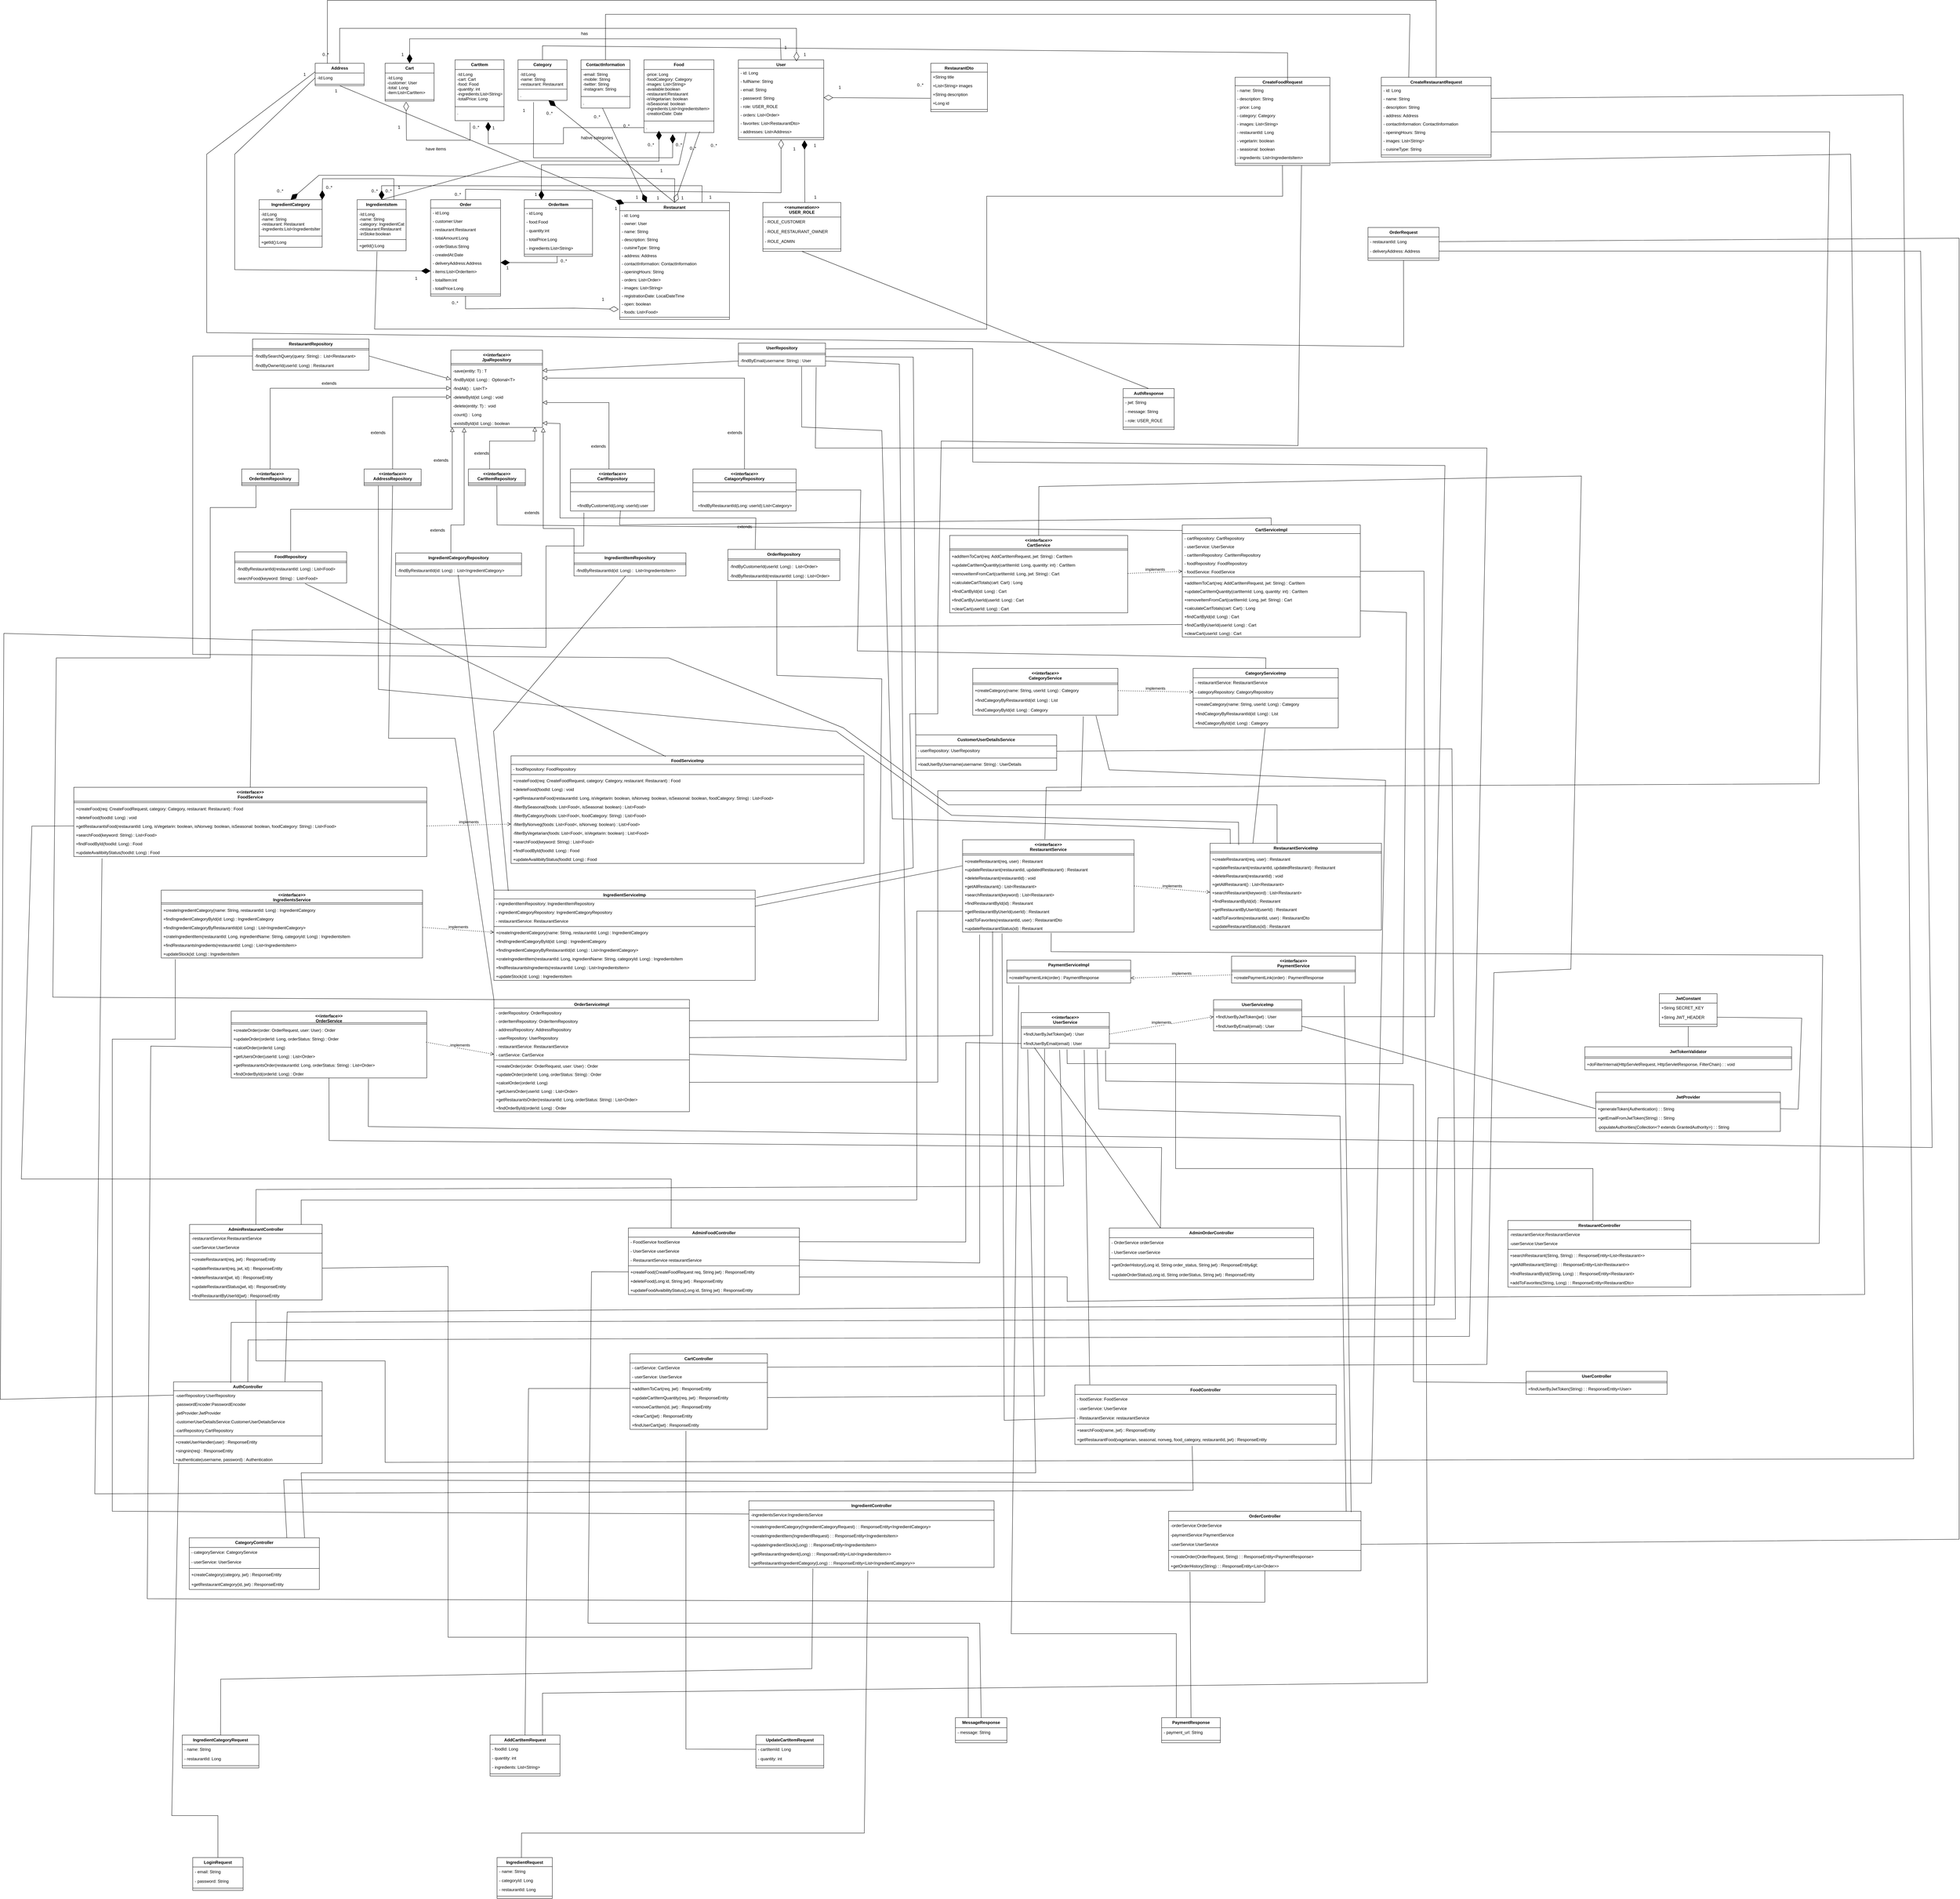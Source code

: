 <mxfile version="24.7.17">
  <diagram id="C5RBs43oDa-KdzZeNtuy" name="Page-1">
    <mxGraphModel dx="2327" dy="887" grid="1" gridSize="10" guides="1" tooltips="1" connect="1" arrows="1" fold="1" page="1" pageScale="1" pageWidth="827" pageHeight="1169" math="0" shadow="0">
      <root>
        <mxCell id="WIyWlLk6GJQsqaUBKTNV-0" />
        <mxCell id="WIyWlLk6GJQsqaUBKTNV-1" parent="WIyWlLk6GJQsqaUBKTNV-0" />
        <mxCell id="19PdeUqo9Gpw9cXapM5x-14" value="Address" style="swimlane;fontStyle=1;align=center;verticalAlign=top;childLayout=stackLayout;horizontal=1;startSize=27.8;horizontalStack=0;resizeParent=1;resizeParentMax=0;resizeLast=0;collapsible=0;marginBottom=0;" parent="WIyWlLk6GJQsqaUBKTNV-1" vertex="1">
          <mxGeometry x="180" y="350" width="140" height="63.8" as="geometry" />
        </mxCell>
        <mxCell id="19PdeUqo9Gpw9cXapM5x-16" value="-Id:Long" style="text;strokeColor=none;fillColor=none;align=left;verticalAlign=top;spacingLeft=4;spacingRight=4;overflow=hidden;rotatable=0;points=[[0,0.5],[1,0.5]];portConstraint=eastwest;" parent="19PdeUqo9Gpw9cXapM5x-14" vertex="1">
          <mxGeometry y="27.8" width="140" height="28" as="geometry" />
        </mxCell>
        <mxCell id="19PdeUqo9Gpw9cXapM5x-18" style="line;strokeWidth=1;fillColor=none;align=left;verticalAlign=middle;spacingTop=-1;spacingLeft=3;spacingRight=3;rotatable=0;labelPosition=right;points=[];portConstraint=eastwest;strokeColor=inherit;" parent="19PdeUqo9Gpw9cXapM5x-14" vertex="1">
          <mxGeometry y="55.8" width="140" height="8" as="geometry" />
        </mxCell>
        <mxCell id="19PdeUqo9Gpw9cXapM5x-20" value="Cart" style="swimlane;fontStyle=1;align=center;verticalAlign=top;childLayout=stackLayout;horizontal=1;startSize=27.8;horizontalStack=0;resizeParent=1;resizeParentMax=0;resizeLast=0;collapsible=0;marginBottom=0;" parent="WIyWlLk6GJQsqaUBKTNV-1" vertex="1">
          <mxGeometry x="380" y="350" width="140" height="108" as="geometry" />
        </mxCell>
        <mxCell id="19PdeUqo9Gpw9cXapM5x-21" value="-Id:Long&#xa;-customer: User&#xa;-total: Long&#xa;-item:List&lt;CartItem&gt;" style="text;strokeColor=none;fillColor=none;align=left;verticalAlign=top;spacingLeft=4;spacingRight=4;overflow=hidden;rotatable=0;points=[[0,0.5],[1,0.5]];portConstraint=eastwest;" parent="19PdeUqo9Gpw9cXapM5x-20" vertex="1">
          <mxGeometry y="27.8" width="140" height="72.2" as="geometry" />
        </mxCell>
        <mxCell id="19PdeUqo9Gpw9cXapM5x-22" style="line;strokeWidth=1;fillColor=none;align=left;verticalAlign=middle;spacingTop=-1;spacingLeft=3;spacingRight=3;rotatable=0;labelPosition=right;points=[];portConstraint=eastwest;strokeColor=inherit;" parent="19PdeUqo9Gpw9cXapM5x-20" vertex="1">
          <mxGeometry y="100" width="140" height="8" as="geometry" />
        </mxCell>
        <mxCell id="19PdeUqo9Gpw9cXapM5x-24" value="CartItem" style="swimlane;fontStyle=1;align=center;verticalAlign=top;childLayout=stackLayout;horizontal=1;startSize=27.8;horizontalStack=0;resizeParent=1;resizeParentMax=0;resizeLast=0;collapsible=0;marginBottom=0;" parent="WIyWlLk6GJQsqaUBKTNV-1" vertex="1">
          <mxGeometry x="580" y="340" width="140" height="174" as="geometry" />
        </mxCell>
        <mxCell id="19PdeUqo9Gpw9cXapM5x-25" value="-Id:Long&#xa;-cart: Cart &#xa;-food: Food&#xa;-quantity: int&#xa;-ingredients:List&lt;String&gt;&#xa;-totalPrice: Long" style="text;strokeColor=none;fillColor=none;align=left;verticalAlign=top;spacingLeft=4;spacingRight=4;overflow=hidden;rotatable=0;points=[[0,0.5],[1,0.5]];portConstraint=eastwest;" parent="19PdeUqo9Gpw9cXapM5x-24" vertex="1">
          <mxGeometry y="27.8" width="140" height="102.2" as="geometry" />
        </mxCell>
        <mxCell id="19PdeUqo9Gpw9cXapM5x-26" style="line;strokeWidth=1;fillColor=none;align=left;verticalAlign=middle;spacingTop=-1;spacingLeft=3;spacingRight=3;rotatable=0;labelPosition=right;points=[];portConstraint=eastwest;strokeColor=inherit;" parent="19PdeUqo9Gpw9cXapM5x-24" vertex="1">
          <mxGeometry y="130" width="140" height="8" as="geometry" />
        </mxCell>
        <mxCell id="19PdeUqo9Gpw9cXapM5x-27" value="." style="text;strokeColor=none;fillColor=none;align=left;verticalAlign=top;spacingLeft=4;spacingRight=4;overflow=hidden;rotatable=0;points=[[0,0.5],[1,0.5]];portConstraint=eastwest;" parent="19PdeUqo9Gpw9cXapM5x-24" vertex="1">
          <mxGeometry y="138" width="140" height="36" as="geometry" />
        </mxCell>
        <mxCell id="19PdeUqo9Gpw9cXapM5x-28" value="Category" style="swimlane;fontStyle=1;align=center;verticalAlign=top;childLayout=stackLayout;horizontal=1;startSize=27.8;horizontalStack=0;resizeParent=1;resizeParentMax=0;resizeLast=0;collapsible=0;marginBottom=0;" parent="WIyWlLk6GJQsqaUBKTNV-1" vertex="1">
          <mxGeometry x="760" y="340" width="140" height="116" as="geometry" />
        </mxCell>
        <mxCell id="19PdeUqo9Gpw9cXapM5x-29" value="-Id:Long&#xa;-name: String&#xa;-restaurant: Restaurant" style="text;strokeColor=none;fillColor=none;align=left;verticalAlign=top;spacingLeft=4;spacingRight=4;overflow=hidden;rotatable=0;points=[[0,0.5],[1,0.5]];portConstraint=eastwest;" parent="19PdeUqo9Gpw9cXapM5x-28" vertex="1">
          <mxGeometry y="27.8" width="140" height="52.2" as="geometry" />
        </mxCell>
        <mxCell id="19PdeUqo9Gpw9cXapM5x-30" style="line;strokeWidth=1;fillColor=none;align=left;verticalAlign=middle;spacingTop=-1;spacingLeft=3;spacingRight=3;rotatable=0;labelPosition=right;points=[];portConstraint=eastwest;strokeColor=inherit;" parent="19PdeUqo9Gpw9cXapM5x-28" vertex="1">
          <mxGeometry y="80" width="140" height="8" as="geometry" />
        </mxCell>
        <mxCell id="19PdeUqo9Gpw9cXapM5x-31" value="." style="text;strokeColor=none;fillColor=none;align=left;verticalAlign=top;spacingLeft=4;spacingRight=4;overflow=hidden;rotatable=0;points=[[0,0.5],[1,0.5]];portConstraint=eastwest;" parent="19PdeUqo9Gpw9cXapM5x-28" vertex="1">
          <mxGeometry y="88" width="140" height="28" as="geometry" />
        </mxCell>
        <mxCell id="19PdeUqo9Gpw9cXapM5x-32" value="ContactInformation" style="swimlane;fontStyle=1;align=center;verticalAlign=top;childLayout=stackLayout;horizontal=1;startSize=27.8;horizontalStack=0;resizeParent=1;resizeParentMax=0;resizeLast=0;collapsible=0;marginBottom=0;" parent="WIyWlLk6GJQsqaUBKTNV-1" vertex="1">
          <mxGeometry x="940" y="340" width="140" height="138" as="geometry" />
        </mxCell>
        <mxCell id="19PdeUqo9Gpw9cXapM5x-33" value="-email: String&#xa;-mobile: String&#xa;-twitter: String&#xa;-instagram: String" style="text;strokeColor=none;fillColor=none;align=left;verticalAlign=top;spacingLeft=4;spacingRight=4;overflow=hidden;rotatable=0;points=[[0,0.5],[1,0.5]];portConstraint=eastwest;" parent="19PdeUqo9Gpw9cXapM5x-32" vertex="1">
          <mxGeometry y="27.8" width="140" height="72.2" as="geometry" />
        </mxCell>
        <mxCell id="19PdeUqo9Gpw9cXapM5x-34" style="line;strokeWidth=1;fillColor=none;align=left;verticalAlign=middle;spacingTop=-1;spacingLeft=3;spacingRight=3;rotatable=0;labelPosition=right;points=[];portConstraint=eastwest;strokeColor=inherit;" parent="19PdeUqo9Gpw9cXapM5x-32" vertex="1">
          <mxGeometry y="100" width="140" height="10" as="geometry" />
        </mxCell>
        <mxCell id="19PdeUqo9Gpw9cXapM5x-35" value="." style="text;strokeColor=none;fillColor=none;align=left;verticalAlign=top;spacingLeft=4;spacingRight=4;overflow=hidden;rotatable=0;points=[[0,0.5],[1,0.5]];portConstraint=eastwest;" parent="19PdeUqo9Gpw9cXapM5x-32" vertex="1">
          <mxGeometry y="110" width="140" height="28" as="geometry" />
        </mxCell>
        <mxCell id="19PdeUqo9Gpw9cXapM5x-36" value="Food" style="swimlane;fontStyle=1;align=center;verticalAlign=top;childLayout=stackLayout;horizontal=1;startSize=27.8;horizontalStack=0;resizeParent=1;resizeParentMax=0;resizeLast=0;collapsible=0;marginBottom=0;" parent="WIyWlLk6GJQsqaUBKTNV-1" vertex="1">
          <mxGeometry x="1120" y="340" width="200" height="208" as="geometry" />
        </mxCell>
        <mxCell id="19PdeUqo9Gpw9cXapM5x-37" value="-price: Long&#xa;-foodCategory: Category&#xa;-images: List&lt;String&gt;&#xa;-available:boolean&#xa;-restaurant:Restaurant&#xa;-isVegetarian: boolean&#xa;-isSeasonal: boolean&#xa;-ingredients:List&lt;IngredientsItem&gt;&#xa;-creationDate: Date" style="text;strokeColor=none;fillColor=none;align=left;verticalAlign=top;spacingLeft=4;spacingRight=4;overflow=hidden;rotatable=0;points=[[0,0.5],[1,0.5]];portConstraint=eastwest;" parent="19PdeUqo9Gpw9cXapM5x-36" vertex="1">
          <mxGeometry y="27.8" width="200" height="142.2" as="geometry" />
        </mxCell>
        <mxCell id="19PdeUqo9Gpw9cXapM5x-38" style="line;strokeWidth=1;fillColor=none;align=left;verticalAlign=middle;spacingTop=-1;spacingLeft=3;spacingRight=3;rotatable=0;labelPosition=right;points=[];portConstraint=eastwest;strokeColor=inherit;" parent="19PdeUqo9Gpw9cXapM5x-36" vertex="1">
          <mxGeometry y="170" width="200" height="10" as="geometry" />
        </mxCell>
        <mxCell id="19PdeUqo9Gpw9cXapM5x-39" value="." style="text;strokeColor=none;fillColor=none;align=left;verticalAlign=top;spacingLeft=4;spacingRight=4;overflow=hidden;rotatable=0;points=[[0,0.5],[1,0.5]];portConstraint=eastwest;" parent="19PdeUqo9Gpw9cXapM5x-36" vertex="1">
          <mxGeometry y="180" width="200" height="28" as="geometry" />
        </mxCell>
        <mxCell id="19PdeUqo9Gpw9cXapM5x-40" value="IngredientCategory" style="swimlane;fontStyle=1;align=center;verticalAlign=top;childLayout=stackLayout;horizontal=1;startSize=27.8;horizontalStack=0;resizeParent=1;resizeParentMax=0;resizeLast=0;collapsible=0;marginBottom=0;" parent="WIyWlLk6GJQsqaUBKTNV-1" vertex="1">
          <mxGeometry x="20" y="740" width="180" height="136" as="geometry" />
        </mxCell>
        <mxCell id="19PdeUqo9Gpw9cXapM5x-41" value="-Id:Long&#xa;-name: String&#xa;-restaurant: Restaurant&#xa;-ingredients:List&lt;IngredientsItem&gt;" style="text;strokeColor=none;fillColor=none;align=left;verticalAlign=top;spacingLeft=4;spacingRight=4;overflow=hidden;rotatable=0;points=[[0,0.5],[1,0.5]];portConstraint=eastwest;" parent="19PdeUqo9Gpw9cXapM5x-40" vertex="1">
          <mxGeometry y="27.8" width="180" height="72.2" as="geometry" />
        </mxCell>
        <mxCell id="19PdeUqo9Gpw9cXapM5x-42" style="line;strokeWidth=1;fillColor=none;align=left;verticalAlign=middle;spacingTop=-1;spacingLeft=3;spacingRight=3;rotatable=0;labelPosition=right;points=[];portConstraint=eastwest;strokeColor=inherit;" parent="19PdeUqo9Gpw9cXapM5x-40" vertex="1">
          <mxGeometry y="100" width="180" height="8" as="geometry" />
        </mxCell>
        <mxCell id="19PdeUqo9Gpw9cXapM5x-43" value="+getId():Long" style="text;strokeColor=none;fillColor=none;align=left;verticalAlign=top;spacingLeft=4;spacingRight=4;overflow=hidden;rotatable=0;points=[[0,0.5],[1,0.5]];portConstraint=eastwest;" parent="19PdeUqo9Gpw9cXapM5x-40" vertex="1">
          <mxGeometry y="108" width="180" height="28" as="geometry" />
        </mxCell>
        <mxCell id="19PdeUqo9Gpw9cXapM5x-44" value="IngredientsItem" style="swimlane;fontStyle=1;align=center;verticalAlign=top;childLayout=stackLayout;horizontal=1;startSize=27.8;horizontalStack=0;resizeParent=1;resizeParentMax=0;resizeLast=0;collapsible=0;marginBottom=0;" parent="WIyWlLk6GJQsqaUBKTNV-1" vertex="1">
          <mxGeometry x="300" y="740" width="140" height="146" as="geometry" />
        </mxCell>
        <mxCell id="19PdeUqo9Gpw9cXapM5x-45" value="-Id:Long&#xa;-name: String&#xa;-category: IngredientCategory&#xa;-restaurant:Restaurant&#xa;-inStoke:boolean&#xa;" style="text;strokeColor=none;fillColor=none;align=left;verticalAlign=top;spacingLeft=4;spacingRight=4;overflow=hidden;rotatable=0;points=[[0,0.5],[1,0.5]];portConstraint=eastwest;" parent="19PdeUqo9Gpw9cXapM5x-44" vertex="1">
          <mxGeometry y="27.8" width="140" height="82.2" as="geometry" />
        </mxCell>
        <mxCell id="19PdeUqo9Gpw9cXapM5x-46" style="line;strokeWidth=1;fillColor=none;align=left;verticalAlign=middle;spacingTop=-1;spacingLeft=3;spacingRight=3;rotatable=0;labelPosition=right;points=[];portConstraint=eastwest;strokeColor=inherit;" parent="19PdeUqo9Gpw9cXapM5x-44" vertex="1">
          <mxGeometry y="110" width="140" height="8" as="geometry" />
        </mxCell>
        <mxCell id="19PdeUqo9Gpw9cXapM5x-47" value="+getId():Long" style="text;strokeColor=none;fillColor=none;align=left;verticalAlign=top;spacingLeft=4;spacingRight=4;overflow=hidden;rotatable=0;points=[[0,0.5],[1,0.5]];portConstraint=eastwest;" parent="19PdeUqo9Gpw9cXapM5x-44" vertex="1">
          <mxGeometry y="118" width="140" height="28" as="geometry" />
        </mxCell>
        <mxCell id="19PdeUqo9Gpw9cXapM5x-60" value="Order" style="swimlane;fontStyle=1;align=center;verticalAlign=top;childLayout=stackLayout;horizontal=1;startSize=23.774;horizontalStack=0;resizeParent=1;resizeParentMax=0;resizeLast=0;collapsible=0;marginBottom=0;" parent="WIyWlLk6GJQsqaUBKTNV-1" vertex="1">
          <mxGeometry x="510" y="740" width="200" height="275.774" as="geometry" />
        </mxCell>
        <mxCell id="19PdeUqo9Gpw9cXapM5x-61" value="- id:Long" style="text;strokeColor=none;fillColor=none;align=left;verticalAlign=top;spacingLeft=4;spacingRight=4;overflow=hidden;rotatable=0;points=[[0,0.5],[1,0.5]];portConstraint=eastwest;" parent="19PdeUqo9Gpw9cXapM5x-60" vertex="1">
          <mxGeometry y="23.774" width="200" height="24" as="geometry" />
        </mxCell>
        <mxCell id="19PdeUqo9Gpw9cXapM5x-62" value="- customer:User" style="text;strokeColor=none;fillColor=none;align=left;verticalAlign=top;spacingLeft=4;spacingRight=4;overflow=hidden;rotatable=0;points=[[0,0.5],[1,0.5]];portConstraint=eastwest;" parent="19PdeUqo9Gpw9cXapM5x-60" vertex="1">
          <mxGeometry y="47.774" width="200" height="24" as="geometry" />
        </mxCell>
        <mxCell id="19PdeUqo9Gpw9cXapM5x-63" value="- restaurant:Restaurant" style="text;strokeColor=none;fillColor=none;align=left;verticalAlign=top;spacingLeft=4;spacingRight=4;overflow=hidden;rotatable=0;points=[[0,0.5],[1,0.5]];portConstraint=eastwest;" parent="19PdeUqo9Gpw9cXapM5x-60" vertex="1">
          <mxGeometry y="71.774" width="200" height="24" as="geometry" />
        </mxCell>
        <mxCell id="19PdeUqo9Gpw9cXapM5x-64" value="- totalAmount:Long" style="text;strokeColor=none;fillColor=none;align=left;verticalAlign=top;spacingLeft=4;spacingRight=4;overflow=hidden;rotatable=0;points=[[0,0.5],[1,0.5]];portConstraint=eastwest;" parent="19PdeUqo9Gpw9cXapM5x-60" vertex="1">
          <mxGeometry y="95.774" width="200" height="24" as="geometry" />
        </mxCell>
        <mxCell id="19PdeUqo9Gpw9cXapM5x-65" value="- orderStatus:String" style="text;strokeColor=none;fillColor=none;align=left;verticalAlign=top;spacingLeft=4;spacingRight=4;overflow=hidden;rotatable=0;points=[[0,0.5],[1,0.5]];portConstraint=eastwest;" parent="19PdeUqo9Gpw9cXapM5x-60" vertex="1">
          <mxGeometry y="119.774" width="200" height="24" as="geometry" />
        </mxCell>
        <mxCell id="19PdeUqo9Gpw9cXapM5x-66" value="- createdAt:Date" style="text;strokeColor=none;fillColor=none;align=left;verticalAlign=top;spacingLeft=4;spacingRight=4;overflow=hidden;rotatable=0;points=[[0,0.5],[1,0.5]];portConstraint=eastwest;" parent="19PdeUqo9Gpw9cXapM5x-60" vertex="1">
          <mxGeometry y="143.774" width="200" height="24" as="geometry" />
        </mxCell>
        <mxCell id="19PdeUqo9Gpw9cXapM5x-67" value="- deliveryAddress:Address" style="text;strokeColor=none;fillColor=none;align=left;verticalAlign=top;spacingLeft=4;spacingRight=4;overflow=hidden;rotatable=0;points=[[0,0.5],[1,0.5]];portConstraint=eastwest;" parent="19PdeUqo9Gpw9cXapM5x-60" vertex="1">
          <mxGeometry y="167.774" width="200" height="24" as="geometry" />
        </mxCell>
        <mxCell id="19PdeUqo9Gpw9cXapM5x-68" value="- items:List&lt;OrderItem&gt;" style="text;strokeColor=none;fillColor=none;align=left;verticalAlign=top;spacingLeft=4;spacingRight=4;overflow=hidden;rotatable=0;points=[[0,0.5],[1,0.5]];portConstraint=eastwest;" parent="19PdeUqo9Gpw9cXapM5x-60" vertex="1">
          <mxGeometry y="191.774" width="200" height="24" as="geometry" />
        </mxCell>
        <mxCell id="19PdeUqo9Gpw9cXapM5x-69" value="- totalItem:int" style="text;strokeColor=none;fillColor=none;align=left;verticalAlign=top;spacingLeft=4;spacingRight=4;overflow=hidden;rotatable=0;points=[[0,0.5],[1,0.5]];portConstraint=eastwest;" parent="19PdeUqo9Gpw9cXapM5x-60" vertex="1">
          <mxGeometry y="215.774" width="200" height="24" as="geometry" />
        </mxCell>
        <mxCell id="19PdeUqo9Gpw9cXapM5x-70" value="- totalPrice:Long" style="text;strokeColor=none;fillColor=none;align=left;verticalAlign=top;spacingLeft=4;spacingRight=4;overflow=hidden;rotatable=0;points=[[0,0.5],[1,0.5]];portConstraint=eastwest;" parent="19PdeUqo9Gpw9cXapM5x-60" vertex="1">
          <mxGeometry y="239.774" width="200" height="24" as="geometry" />
        </mxCell>
        <mxCell id="19PdeUqo9Gpw9cXapM5x-71" style="line;strokeWidth=1;fillColor=none;align=left;verticalAlign=middle;spacingTop=-1;spacingLeft=3;spacingRight=3;rotatable=0;labelPosition=right;points=[];portConstraint=eastwest;strokeColor=inherit;" parent="19PdeUqo9Gpw9cXapM5x-60" vertex="1">
          <mxGeometry y="263.774" width="200" height="12" as="geometry" />
        </mxCell>
        <mxCell id="19PdeUqo9Gpw9cXapM5x-72" value="OrderItem" style="swimlane;fontStyle=1;align=center;verticalAlign=top;childLayout=stackLayout;horizontal=1;startSize=24.831;horizontalStack=0;resizeParent=1;resizeParentMax=0;resizeLast=0;collapsible=0;marginBottom=0;" parent="WIyWlLk6GJQsqaUBKTNV-1" vertex="1">
          <mxGeometry x="778" y="740" width="195" height="161.831" as="geometry" />
        </mxCell>
        <mxCell id="19PdeUqo9Gpw9cXapM5x-73" value="- id:Long" style="text;strokeColor=none;fillColor=none;align=left;verticalAlign=top;spacingLeft=4;spacingRight=4;overflow=hidden;rotatable=0;points=[[0,0.5],[1,0.5]];portConstraint=eastwest;" parent="19PdeUqo9Gpw9cXapM5x-72" vertex="1">
          <mxGeometry y="24.831" width="195" height="25" as="geometry" />
        </mxCell>
        <mxCell id="19PdeUqo9Gpw9cXapM5x-74" value="- food:Food" style="text;strokeColor=none;fillColor=none;align=left;verticalAlign=top;spacingLeft=4;spacingRight=4;overflow=hidden;rotatable=0;points=[[0,0.5],[1,0.5]];portConstraint=eastwest;" parent="19PdeUqo9Gpw9cXapM5x-72" vertex="1">
          <mxGeometry y="49.831" width="195" height="25" as="geometry" />
        </mxCell>
        <mxCell id="19PdeUqo9Gpw9cXapM5x-75" value="- quantity:int" style="text;strokeColor=none;fillColor=none;align=left;verticalAlign=top;spacingLeft=4;spacingRight=4;overflow=hidden;rotatable=0;points=[[0,0.5],[1,0.5]];portConstraint=eastwest;" parent="19PdeUqo9Gpw9cXapM5x-72" vertex="1">
          <mxGeometry y="74.831" width="195" height="25" as="geometry" />
        </mxCell>
        <mxCell id="19PdeUqo9Gpw9cXapM5x-76" value="- totalPrice:Long" style="text;strokeColor=none;fillColor=none;align=left;verticalAlign=top;spacingLeft=4;spacingRight=4;overflow=hidden;rotatable=0;points=[[0,0.5],[1,0.5]];portConstraint=eastwest;" parent="19PdeUqo9Gpw9cXapM5x-72" vertex="1">
          <mxGeometry y="99.831" width="195" height="25" as="geometry" />
        </mxCell>
        <mxCell id="19PdeUqo9Gpw9cXapM5x-77" value="- ingredients:List&lt;String&gt;" style="text;strokeColor=none;fillColor=none;align=left;verticalAlign=top;spacingLeft=4;spacingRight=4;overflow=hidden;rotatable=0;points=[[0,0.5],[1,0.5]];portConstraint=eastwest;" parent="19PdeUqo9Gpw9cXapM5x-72" vertex="1">
          <mxGeometry y="124.831" width="195" height="25" as="geometry" />
        </mxCell>
        <mxCell id="19PdeUqo9Gpw9cXapM5x-78" style="line;strokeWidth=1;fillColor=none;align=left;verticalAlign=middle;spacingTop=-1;spacingLeft=3;spacingRight=3;rotatable=0;labelPosition=right;points=[];portConstraint=eastwest;strokeColor=inherit;" parent="19PdeUqo9Gpw9cXapM5x-72" vertex="1">
          <mxGeometry y="149.831" width="195" height="12" as="geometry" />
        </mxCell>
        <mxCell id="19PdeUqo9Gpw9cXapM5x-79" value="Restaurant" style="swimlane;fontStyle=1;align=center;verticalAlign=top;childLayout=stackLayout;horizontal=1;startSize=23.49;horizontalStack=0;resizeParent=1;resizeParentMax=0;resizeLast=0;collapsible=0;marginBottom=0;" parent="WIyWlLk6GJQsqaUBKTNV-1" vertex="1">
          <mxGeometry x="1050.5" y="747.92" width="314" height="334.49" as="geometry" />
        </mxCell>
        <mxCell id="19PdeUqo9Gpw9cXapM5x-80" value="- id: Long" style="text;strokeColor=none;fillColor=none;align=left;verticalAlign=top;spacingLeft=4;spacingRight=4;overflow=hidden;rotatable=0;points=[[0,0.5],[1,0.5]];portConstraint=eastwest;" parent="19PdeUqo9Gpw9cXapM5x-79" vertex="1">
          <mxGeometry y="23.49" width="314" height="23" as="geometry" />
        </mxCell>
        <mxCell id="19PdeUqo9Gpw9cXapM5x-81" value="- owner: User" style="text;strokeColor=none;fillColor=none;align=left;verticalAlign=top;spacingLeft=4;spacingRight=4;overflow=hidden;rotatable=0;points=[[0,0.5],[1,0.5]];portConstraint=eastwest;" parent="19PdeUqo9Gpw9cXapM5x-79" vertex="1">
          <mxGeometry y="46.49" width="314" height="23" as="geometry" />
        </mxCell>
        <mxCell id="19PdeUqo9Gpw9cXapM5x-82" value="- name: String" style="text;strokeColor=none;fillColor=none;align=left;verticalAlign=top;spacingLeft=4;spacingRight=4;overflow=hidden;rotatable=0;points=[[0,0.5],[1,0.5]];portConstraint=eastwest;" parent="19PdeUqo9Gpw9cXapM5x-79" vertex="1">
          <mxGeometry y="69.49" width="314" height="23" as="geometry" />
        </mxCell>
        <mxCell id="19PdeUqo9Gpw9cXapM5x-83" value="- description: String" style="text;strokeColor=none;fillColor=none;align=left;verticalAlign=top;spacingLeft=4;spacingRight=4;overflow=hidden;rotatable=0;points=[[0,0.5],[1,0.5]];portConstraint=eastwest;" parent="19PdeUqo9Gpw9cXapM5x-79" vertex="1">
          <mxGeometry y="92.49" width="314" height="23" as="geometry" />
        </mxCell>
        <mxCell id="19PdeUqo9Gpw9cXapM5x-84" value="- cuisineType: String" style="text;strokeColor=none;fillColor=none;align=left;verticalAlign=top;spacingLeft=4;spacingRight=4;overflow=hidden;rotatable=0;points=[[0,0.5],[1,0.5]];portConstraint=eastwest;" parent="19PdeUqo9Gpw9cXapM5x-79" vertex="1">
          <mxGeometry y="115.49" width="314" height="23" as="geometry" />
        </mxCell>
        <mxCell id="19PdeUqo9Gpw9cXapM5x-85" value="- address: Address" style="text;strokeColor=none;fillColor=none;align=left;verticalAlign=top;spacingLeft=4;spacingRight=4;overflow=hidden;rotatable=0;points=[[0,0.5],[1,0.5]];portConstraint=eastwest;" parent="19PdeUqo9Gpw9cXapM5x-79" vertex="1">
          <mxGeometry y="138.49" width="314" height="23" as="geometry" />
        </mxCell>
        <mxCell id="19PdeUqo9Gpw9cXapM5x-86" value="- contactInformation: ContactInformation" style="text;strokeColor=none;fillColor=none;align=left;verticalAlign=top;spacingLeft=4;spacingRight=4;overflow=hidden;rotatable=0;points=[[0,0.5],[1,0.5]];portConstraint=eastwest;" parent="19PdeUqo9Gpw9cXapM5x-79" vertex="1">
          <mxGeometry y="161.49" width="314" height="23" as="geometry" />
        </mxCell>
        <mxCell id="19PdeUqo9Gpw9cXapM5x-87" value="- openingHours: String" style="text;strokeColor=none;fillColor=none;align=left;verticalAlign=top;spacingLeft=4;spacingRight=4;overflow=hidden;rotatable=0;points=[[0,0.5],[1,0.5]];portConstraint=eastwest;" parent="19PdeUqo9Gpw9cXapM5x-79" vertex="1">
          <mxGeometry y="184.49" width="314" height="23" as="geometry" />
        </mxCell>
        <mxCell id="19PdeUqo9Gpw9cXapM5x-88" value="- orders: List&lt;Order&gt;" style="text;strokeColor=none;fillColor=none;align=left;verticalAlign=top;spacingLeft=4;spacingRight=4;overflow=hidden;rotatable=0;points=[[0,0.5],[1,0.5]];portConstraint=eastwest;" parent="19PdeUqo9Gpw9cXapM5x-79" vertex="1">
          <mxGeometry y="207.49" width="314" height="23" as="geometry" />
        </mxCell>
        <mxCell id="19PdeUqo9Gpw9cXapM5x-89" value="- images: List&lt;String&gt;" style="text;strokeColor=none;fillColor=none;align=left;verticalAlign=top;spacingLeft=4;spacingRight=4;overflow=hidden;rotatable=0;points=[[0,0.5],[1,0.5]];portConstraint=eastwest;" parent="19PdeUqo9Gpw9cXapM5x-79" vertex="1">
          <mxGeometry y="230.49" width="314" height="23" as="geometry" />
        </mxCell>
        <mxCell id="19PdeUqo9Gpw9cXapM5x-90" value="- registrationDate: LocalDateTime" style="text;strokeColor=none;fillColor=none;align=left;verticalAlign=top;spacingLeft=4;spacingRight=4;overflow=hidden;rotatable=0;points=[[0,0.5],[1,0.5]];portConstraint=eastwest;" parent="19PdeUqo9Gpw9cXapM5x-79" vertex="1">
          <mxGeometry y="253.49" width="314" height="23" as="geometry" />
        </mxCell>
        <mxCell id="19PdeUqo9Gpw9cXapM5x-91" value="- open: boolean" style="text;strokeColor=none;fillColor=none;align=left;verticalAlign=top;spacingLeft=4;spacingRight=4;overflow=hidden;rotatable=0;points=[[0,0.5],[1,0.5]];portConstraint=eastwest;" parent="19PdeUqo9Gpw9cXapM5x-79" vertex="1">
          <mxGeometry y="276.49" width="314" height="23" as="geometry" />
        </mxCell>
        <mxCell id="19PdeUqo9Gpw9cXapM5x-92" value="- foods: List&lt;Food&gt;" style="text;strokeColor=none;fillColor=none;align=left;verticalAlign=top;spacingLeft=4;spacingRight=4;overflow=hidden;rotatable=0;points=[[0,0.5],[1,0.5]];portConstraint=eastwest;" parent="19PdeUqo9Gpw9cXapM5x-79" vertex="1">
          <mxGeometry y="299.49" width="314" height="23" as="geometry" />
        </mxCell>
        <mxCell id="19PdeUqo9Gpw9cXapM5x-93" style="line;strokeWidth=1;fillColor=none;align=left;verticalAlign=middle;spacingTop=-1;spacingLeft=3;spacingRight=3;rotatable=0;labelPosition=right;points=[];portConstraint=eastwest;strokeColor=inherit;" parent="19PdeUqo9Gpw9cXapM5x-79" vertex="1">
          <mxGeometry y="322.49" width="314" height="12" as="geometry" />
        </mxCell>
        <mxCell id="19PdeUqo9Gpw9cXapM5x-94" value="User" style="swimlane;fontStyle=1;align=center;verticalAlign=top;childLayout=stackLayout;horizontal=1;startSize=24.063;horizontalStack=0;resizeParent=1;resizeParentMax=0;resizeLast=0;collapsible=0;marginBottom=0;" parent="WIyWlLk6GJQsqaUBKTNV-1" vertex="1">
          <mxGeometry x="1390" y="340" width="244" height="228.063" as="geometry" />
        </mxCell>
        <mxCell id="19PdeUqo9Gpw9cXapM5x-95" value="- id: Long" style="text;strokeColor=none;fillColor=none;align=left;verticalAlign=top;spacingLeft=4;spacingRight=4;overflow=hidden;rotatable=0;points=[[0,0.5],[1,0.5]];portConstraint=eastwest;" parent="19PdeUqo9Gpw9cXapM5x-94" vertex="1">
          <mxGeometry y="24.063" width="244" height="24" as="geometry" />
        </mxCell>
        <mxCell id="19PdeUqo9Gpw9cXapM5x-96" value="- fullName: String" style="text;strokeColor=none;fillColor=none;align=left;verticalAlign=top;spacingLeft=4;spacingRight=4;overflow=hidden;rotatable=0;points=[[0,0.5],[1,0.5]];portConstraint=eastwest;" parent="19PdeUqo9Gpw9cXapM5x-94" vertex="1">
          <mxGeometry y="48.063" width="244" height="24" as="geometry" />
        </mxCell>
        <mxCell id="19PdeUqo9Gpw9cXapM5x-97" value="- email: String" style="text;strokeColor=none;fillColor=none;align=left;verticalAlign=top;spacingLeft=4;spacingRight=4;overflow=hidden;rotatable=0;points=[[0,0.5],[1,0.5]];portConstraint=eastwest;" parent="19PdeUqo9Gpw9cXapM5x-94" vertex="1">
          <mxGeometry y="72.063" width="244" height="24" as="geometry" />
        </mxCell>
        <mxCell id="19PdeUqo9Gpw9cXapM5x-98" value="- password: String" style="text;strokeColor=none;fillColor=none;align=left;verticalAlign=top;spacingLeft=4;spacingRight=4;overflow=hidden;rotatable=0;points=[[0,0.5],[1,0.5]];portConstraint=eastwest;" parent="19PdeUqo9Gpw9cXapM5x-94" vertex="1">
          <mxGeometry y="96.063" width="244" height="24" as="geometry" />
        </mxCell>
        <mxCell id="19PdeUqo9Gpw9cXapM5x-99" value="- role: USER_ROLE" style="text;strokeColor=none;fillColor=none;align=left;verticalAlign=top;spacingLeft=4;spacingRight=4;overflow=hidden;rotatable=0;points=[[0,0.5],[1,0.5]];portConstraint=eastwest;" parent="19PdeUqo9Gpw9cXapM5x-94" vertex="1">
          <mxGeometry y="120.063" width="244" height="24" as="geometry" />
        </mxCell>
        <mxCell id="19PdeUqo9Gpw9cXapM5x-100" value="- orders: List&lt;Order&gt;" style="text;strokeColor=none;fillColor=none;align=left;verticalAlign=top;spacingLeft=4;spacingRight=4;overflow=hidden;rotatable=0;points=[[0,0.5],[1,0.5]];portConstraint=eastwest;" parent="19PdeUqo9Gpw9cXapM5x-94" vertex="1">
          <mxGeometry y="144.063" width="244" height="24" as="geometry" />
        </mxCell>
        <mxCell id="19PdeUqo9Gpw9cXapM5x-101" value="- favorites: List&lt;RestaurantDto&gt;" style="text;strokeColor=none;fillColor=none;align=left;verticalAlign=top;spacingLeft=4;spacingRight=4;overflow=hidden;rotatable=0;points=[[0,0.5],[1,0.5]];portConstraint=eastwest;" parent="19PdeUqo9Gpw9cXapM5x-94" vertex="1">
          <mxGeometry y="168.063" width="244" height="24" as="geometry" />
        </mxCell>
        <mxCell id="19PdeUqo9Gpw9cXapM5x-102" value="- addresses: List&lt;Address&gt;" style="text;strokeColor=none;fillColor=none;align=left;verticalAlign=top;spacingLeft=4;spacingRight=4;overflow=hidden;rotatable=0;points=[[0,0.5],[1,0.5]];portConstraint=eastwest;" parent="19PdeUqo9Gpw9cXapM5x-94" vertex="1">
          <mxGeometry y="192.063" width="244" height="24" as="geometry" />
        </mxCell>
        <mxCell id="19PdeUqo9Gpw9cXapM5x-103" style="line;strokeWidth=1;fillColor=none;align=left;verticalAlign=middle;spacingTop=-1;spacingLeft=3;spacingRight=3;rotatable=0;labelPosition=right;points=[];portConstraint=eastwest;strokeColor=inherit;" parent="19PdeUqo9Gpw9cXapM5x-94" vertex="1">
          <mxGeometry y="216.063" width="244" height="12" as="geometry" />
        </mxCell>
        <mxCell id="19PdeUqo9Gpw9cXapM5x-104" value="&lt;&lt;enumeration&gt;&gt;&#xa;USER_ROLE" style="swimlane;fontStyle=1;align=center;verticalAlign=top;childLayout=stackLayout;horizontal=1;startSize=41.7;horizontalStack=0;resizeParent=1;resizeParentMax=0;resizeLast=0;collapsible=0;marginBottom=0;" parent="WIyWlLk6GJQsqaUBKTNV-1" vertex="1">
          <mxGeometry x="1460" y="747.92" width="223" height="139.7" as="geometry" />
        </mxCell>
        <mxCell id="19PdeUqo9Gpw9cXapM5x-105" value="- ROLE_CUSTOMER" style="text;strokeColor=none;fillColor=none;align=left;verticalAlign=top;spacingLeft=4;spacingRight=4;overflow=hidden;rotatable=0;points=[[0,0.5],[1,0.5]];portConstraint=eastwest;" parent="19PdeUqo9Gpw9cXapM5x-104" vertex="1">
          <mxGeometry y="41.7" width="223" height="28" as="geometry" />
        </mxCell>
        <mxCell id="19PdeUqo9Gpw9cXapM5x-106" value="- ROLE_RESTAURANT_OWNER" style="text;strokeColor=none;fillColor=none;align=left;verticalAlign=top;spacingLeft=4;spacingRight=4;overflow=hidden;rotatable=0;points=[[0,0.5],[1,0.5]];portConstraint=eastwest;" parent="19PdeUqo9Gpw9cXapM5x-104" vertex="1">
          <mxGeometry y="69.7" width="223" height="28" as="geometry" />
        </mxCell>
        <mxCell id="19PdeUqo9Gpw9cXapM5x-107" value="- ROLE_ADMIN" style="text;strokeColor=none;fillColor=none;align=left;verticalAlign=top;spacingLeft=4;spacingRight=4;overflow=hidden;rotatable=0;points=[[0,0.5],[1,0.5]];portConstraint=eastwest;" parent="19PdeUqo9Gpw9cXapM5x-104" vertex="1">
          <mxGeometry y="97.7" width="223" height="28" as="geometry" />
        </mxCell>
        <mxCell id="19PdeUqo9Gpw9cXapM5x-108" style="line;strokeWidth=1;fillColor=none;align=left;verticalAlign=middle;spacingTop=-1;spacingLeft=3;spacingRight=3;rotatable=0;labelPosition=right;points=[];portConstraint=eastwest;strokeColor=inherit;" parent="19PdeUqo9Gpw9cXapM5x-104" vertex="1">
          <mxGeometry y="125.7" width="223" height="14" as="geometry" />
        </mxCell>
        <mxCell id="19PdeUqo9Gpw9cXapM5x-110" value="&lt;&lt;interface&gt;&gt;&#xa;AddressRepository" style="swimlane;fontStyle=1;align=center;verticalAlign=top;childLayout=stackLayout;horizontal=1;startSize=39.386;horizontalStack=0;resizeParent=1;resizeParentMax=0;resizeLast=0;collapsible=0;marginBottom=0;" parent="WIyWlLk6GJQsqaUBKTNV-1" vertex="1">
          <mxGeometry x="320" y="1510" width="163" height="47.386" as="geometry" />
        </mxCell>
        <mxCell id="19PdeUqo9Gpw9cXapM5x-111" style="line;strokeWidth=1;fillColor=none;align=left;verticalAlign=middle;spacingTop=-1;spacingLeft=3;spacingRight=3;rotatable=0;labelPosition=right;points=[];portConstraint=eastwest;strokeColor=inherit;" parent="19PdeUqo9Gpw9cXapM5x-110" vertex="1">
          <mxGeometry y="39.386" width="163" height="8" as="geometry" />
        </mxCell>
        <mxCell id="19PdeUqo9Gpw9cXapM5x-117" value="&lt;&lt;interface&gt;&gt;&#xa;JpaRepository" style="swimlane;fontStyle=1;align=center;verticalAlign=top;childLayout=stackLayout;horizontal=1;startSize=38.1;horizontalStack=0;resizeParent=1;resizeParentMax=0;resizeLast=0;collapsible=0;marginBottom=0;" parent="WIyWlLk6GJQsqaUBKTNV-1" vertex="1">
          <mxGeometry x="568" y="1170" width="262" height="221.1" as="geometry" />
        </mxCell>
        <mxCell id="19PdeUqo9Gpw9cXapM5x-118" style="line;strokeWidth=1;fillColor=none;align=left;verticalAlign=middle;spacingTop=-1;spacingLeft=3;spacingRight=3;rotatable=0;labelPosition=right;points=[];portConstraint=eastwest;strokeColor=inherit;" parent="19PdeUqo9Gpw9cXapM5x-117" vertex="1">
          <mxGeometry y="38.1" width="262" height="8" as="geometry" />
        </mxCell>
        <mxCell id="19PdeUqo9Gpw9cXapM5x-119" value="-save(entity: T) : T" style="text;strokeColor=none;fillColor=none;align=left;verticalAlign=top;spacingLeft=4;spacingRight=4;overflow=hidden;rotatable=0;points=[[0,0.5],[1,0.5]];portConstraint=eastwest;" parent="19PdeUqo9Gpw9cXapM5x-117" vertex="1">
          <mxGeometry y="46.1" width="262" height="25" as="geometry" />
        </mxCell>
        <mxCell id="19PdeUqo9Gpw9cXapM5x-120" value="-findById(id: Long) :  Optional&lt;T&gt;" style="text;strokeColor=none;fillColor=none;align=left;verticalAlign=top;spacingLeft=4;spacingRight=4;overflow=hidden;rotatable=0;points=[[0,0.5],[1,0.5]];portConstraint=eastwest;" parent="19PdeUqo9Gpw9cXapM5x-117" vertex="1">
          <mxGeometry y="71.1" width="262" height="25" as="geometry" />
        </mxCell>
        <mxCell id="19PdeUqo9Gpw9cXapM5x-121" value="-findAll() :  List&lt;T&gt;" style="text;strokeColor=none;fillColor=none;align=left;verticalAlign=top;spacingLeft=4;spacingRight=4;overflow=hidden;rotatable=0;points=[[0,0.5],[1,0.5]];portConstraint=eastwest;" parent="19PdeUqo9Gpw9cXapM5x-117" vertex="1">
          <mxGeometry y="96.1" width="262" height="25" as="geometry" />
        </mxCell>
        <mxCell id="19PdeUqo9Gpw9cXapM5x-122" value="-deleteById(id: Long) : void" style="text;strokeColor=none;fillColor=none;align=left;verticalAlign=top;spacingLeft=4;spacingRight=4;overflow=hidden;rotatable=0;points=[[0,0.5],[1,0.5]];portConstraint=eastwest;" parent="19PdeUqo9Gpw9cXapM5x-117" vertex="1">
          <mxGeometry y="121.1" width="262" height="25" as="geometry" />
        </mxCell>
        <mxCell id="19PdeUqo9Gpw9cXapM5x-123" value="-delete(entity: T) :  void" style="text;strokeColor=none;fillColor=none;align=left;verticalAlign=top;spacingLeft=4;spacingRight=4;overflow=hidden;rotatable=0;points=[[0,0.5],[1,0.5]];portConstraint=eastwest;" parent="19PdeUqo9Gpw9cXapM5x-117" vertex="1">
          <mxGeometry y="146.1" width="262" height="25" as="geometry" />
        </mxCell>
        <mxCell id="19PdeUqo9Gpw9cXapM5x-124" value="-count() :  Long" style="text;strokeColor=none;fillColor=none;align=left;verticalAlign=top;spacingLeft=4;spacingRight=4;overflow=hidden;rotatable=0;points=[[0,0.5],[1,0.5]];portConstraint=eastwest;" parent="19PdeUqo9Gpw9cXapM5x-117" vertex="1">
          <mxGeometry y="171.1" width="262" height="25" as="geometry" />
        </mxCell>
        <mxCell id="19PdeUqo9Gpw9cXapM5x-125" value="-existsById(id: Long) : boolean" style="text;strokeColor=none;fillColor=none;align=left;verticalAlign=top;spacingLeft=4;spacingRight=4;overflow=hidden;rotatable=0;points=[[0,0.5],[1,0.5]];portConstraint=eastwest;" parent="19PdeUqo9Gpw9cXapM5x-117" vertex="1">
          <mxGeometry y="196.1" width="262" height="25" as="geometry" />
        </mxCell>
        <mxCell id="19PdeUqo9Gpw9cXapM5x-126" value="&lt;&lt;interface&gt;&gt;&#xa;CartItemRepository" style="swimlane;fontStyle=1;align=center;verticalAlign=top;childLayout=stackLayout;horizontal=1;startSize=39.386;horizontalStack=0;resizeParent=1;resizeParentMax=0;resizeLast=0;collapsible=0;marginBottom=0;" parent="WIyWlLk6GJQsqaUBKTNV-1" vertex="1">
          <mxGeometry x="618" y="1510" width="163" height="47.386" as="geometry" />
        </mxCell>
        <mxCell id="19PdeUqo9Gpw9cXapM5x-127" style="line;strokeWidth=1;fillColor=none;align=left;verticalAlign=middle;spacingTop=-1;spacingLeft=3;spacingRight=3;rotatable=0;labelPosition=right;points=[];portConstraint=eastwest;strokeColor=inherit;" parent="19PdeUqo9Gpw9cXapM5x-126" vertex="1">
          <mxGeometry y="39.386" width="163" height="8" as="geometry" />
        </mxCell>
        <mxCell id="19PdeUqo9Gpw9cXapM5x-128" value="&lt;&lt;interface&gt;&gt;&#xa;CartRepository" style="swimlane;fontStyle=1;align=center;verticalAlign=top;childLayout=stackLayout;horizontal=1;startSize=39.386;horizontalStack=0;resizeParent=1;resizeParentMax=0;resizeLast=0;collapsible=0;marginBottom=0;" parent="WIyWlLk6GJQsqaUBKTNV-1" vertex="1">
          <mxGeometry x="910" y="1510" width="240" height="119.996" as="geometry" />
        </mxCell>
        <mxCell id="19PdeUqo9Gpw9cXapM5x-129" style="line;strokeWidth=1;fillColor=none;align=left;verticalAlign=middle;spacingTop=-1;spacingLeft=3;spacingRight=3;rotatable=0;labelPosition=right;points=[];portConstraint=eastwest;strokeColor=inherit;" parent="19PdeUqo9Gpw9cXapM5x-128" vertex="1">
          <mxGeometry y="39.386" width="240" height="50.61" as="geometry" />
        </mxCell>
        <mxCell id="19PdeUqo9Gpw9cXapM5x-132" value="+findByCustomerId(Long: userId):user" style="text;html=1;align=center;verticalAlign=middle;resizable=0;points=[];autosize=1;strokeColor=none;fillColor=none;" parent="19PdeUqo9Gpw9cXapM5x-128" vertex="1">
          <mxGeometry y="89.996" width="240" height="30" as="geometry" />
        </mxCell>
        <mxCell id="19PdeUqo9Gpw9cXapM5x-136" value="&lt;&lt;interface&gt;&gt;&#xa;CatagoryRepository" style="swimlane;fontStyle=1;align=center;verticalAlign=top;childLayout=stackLayout;horizontal=1;startSize=39.386;horizontalStack=0;resizeParent=1;resizeParentMax=0;resizeLast=0;collapsible=0;marginBottom=0;" parent="WIyWlLk6GJQsqaUBKTNV-1" vertex="1">
          <mxGeometry x="1260" y="1510" width="295" height="119.996" as="geometry" />
        </mxCell>
        <mxCell id="19PdeUqo9Gpw9cXapM5x-137" style="line;strokeWidth=1;fillColor=none;align=left;verticalAlign=middle;spacingTop=-1;spacingLeft=3;spacingRight=3;rotatable=0;labelPosition=right;points=[];portConstraint=eastwest;strokeColor=inherit;" parent="19PdeUqo9Gpw9cXapM5x-136" vertex="1">
          <mxGeometry y="39.386" width="295" height="50.61" as="geometry" />
        </mxCell>
        <mxCell id="19PdeUqo9Gpw9cXapM5x-138" value="+findByRestaurantId(Long: userId):List&amp;lt;Category&amp;gt;" style="text;html=1;align=center;verticalAlign=middle;resizable=0;points=[];autosize=1;strokeColor=none;fillColor=none;" parent="19PdeUqo9Gpw9cXapM5x-136" vertex="1">
          <mxGeometry y="89.996" width="295" height="30" as="geometry" />
        </mxCell>
        <mxCell id="19PdeUqo9Gpw9cXapM5x-139" value="FoodRepository" style="swimlane;fontStyle=1;align=center;verticalAlign=top;childLayout=stackLayout;horizontal=1;startSize=26.914;horizontalStack=0;resizeParent=1;resizeParentMax=0;resizeLast=0;collapsible=0;marginBottom=0;" parent="WIyWlLk6GJQsqaUBKTNV-1" vertex="1">
          <mxGeometry x="-50" y="1747" width="320" height="88.914" as="geometry" />
        </mxCell>
        <mxCell id="19PdeUqo9Gpw9cXapM5x-140" style="line;strokeWidth=1;fillColor=none;align=left;verticalAlign=middle;spacingTop=-1;spacingLeft=3;spacingRight=3;rotatable=0;labelPosition=right;points=[];portConstraint=eastwest;strokeColor=inherit;" parent="19PdeUqo9Gpw9cXapM5x-139" vertex="1">
          <mxGeometry y="26.914" width="320" height="8" as="geometry" />
        </mxCell>
        <mxCell id="19PdeUqo9Gpw9cXapM5x-141" value="-findByRestaurantId(restaurantId: Long) : List&lt;Food&gt;" style="text;strokeColor=none;fillColor=none;align=left;verticalAlign=top;spacingLeft=4;spacingRight=4;overflow=hidden;rotatable=0;points=[[0,0.5],[1,0.5]];portConstraint=eastwest;" parent="19PdeUqo9Gpw9cXapM5x-139" vertex="1">
          <mxGeometry y="34.914" width="320" height="27" as="geometry" />
        </mxCell>
        <mxCell id="19PdeUqo9Gpw9cXapM5x-142" value="-searchFood(keyword: String) :  List&lt;Food&gt;" style="text;strokeColor=none;fillColor=none;align=left;verticalAlign=top;spacingLeft=4;spacingRight=4;overflow=hidden;rotatable=0;points=[[0,0.5],[1,0.5]];portConstraint=eastwest;" parent="19PdeUqo9Gpw9cXapM5x-139" vertex="1">
          <mxGeometry y="61.914" width="320" height="27" as="geometry" />
        </mxCell>
        <mxCell id="19PdeUqo9Gpw9cXapM5x-143" value="IngredientCategoryRepository" style="swimlane;fontStyle=1;align=center;verticalAlign=top;childLayout=stackLayout;horizontal=1;startSize=28.72;horizontalStack=0;resizeParent=1;resizeParentMax=0;resizeLast=0;collapsible=0;marginBottom=0;" parent="WIyWlLk6GJQsqaUBKTNV-1" vertex="1">
          <mxGeometry x="410" y="1750" width="360" height="65.72" as="geometry" />
        </mxCell>
        <mxCell id="19PdeUqo9Gpw9cXapM5x-144" style="line;strokeWidth=1;fillColor=none;align=left;verticalAlign=middle;spacingTop=-1;spacingLeft=3;spacingRight=3;rotatable=0;labelPosition=right;points=[];portConstraint=eastwest;strokeColor=inherit;" parent="19PdeUqo9Gpw9cXapM5x-143" vertex="1">
          <mxGeometry y="28.72" width="360" height="8" as="geometry" />
        </mxCell>
        <mxCell id="19PdeUqo9Gpw9cXapM5x-145" value="-findByRestaurantId(id: Long) :  List&lt;IngredientCategory&gt;" style="text;strokeColor=none;fillColor=none;align=left;verticalAlign=top;spacingLeft=4;spacingRight=4;overflow=hidden;rotatable=0;points=[[0,0.5],[1,0.5]];portConstraint=eastwest;" parent="19PdeUqo9Gpw9cXapM5x-143" vertex="1">
          <mxGeometry y="36.72" width="360" height="29" as="geometry" />
        </mxCell>
        <mxCell id="19PdeUqo9Gpw9cXapM5x-146" value="IngredientItemRepository" style="swimlane;fontStyle=1;align=center;verticalAlign=top;childLayout=stackLayout;horizontal=1;startSize=28.72;horizontalStack=0;resizeParent=1;resizeParentMax=0;resizeLast=0;collapsible=0;marginBottom=0;" parent="WIyWlLk6GJQsqaUBKTNV-1" vertex="1">
          <mxGeometry x="920" y="1750" width="320" height="65.72" as="geometry" />
        </mxCell>
        <mxCell id="19PdeUqo9Gpw9cXapM5x-147" style="line;strokeWidth=1;fillColor=none;align=left;verticalAlign=middle;spacingTop=-1;spacingLeft=3;spacingRight=3;rotatable=0;labelPosition=right;points=[];portConstraint=eastwest;strokeColor=inherit;" parent="19PdeUqo9Gpw9cXapM5x-146" vertex="1">
          <mxGeometry y="28.72" width="320" height="8" as="geometry" />
        </mxCell>
        <mxCell id="19PdeUqo9Gpw9cXapM5x-148" value="-findByRestaurantId(id: Long) :  List&lt;IngredientsItem&gt;" style="text;strokeColor=none;fillColor=none;align=left;verticalAlign=top;spacingLeft=4;spacingRight=4;overflow=hidden;rotatable=0;points=[[0,0.5],[1,0.5]];portConstraint=eastwest;" parent="19PdeUqo9Gpw9cXapM5x-146" vertex="1">
          <mxGeometry y="36.72" width="320" height="29" as="geometry" />
        </mxCell>
        <mxCell id="19PdeUqo9Gpw9cXapM5x-149" value="&lt;&lt;interface&gt;&gt;&#xa;OrderItemRepository" style="swimlane;fontStyle=1;align=center;verticalAlign=top;childLayout=stackLayout;horizontal=1;startSize=39.386;horizontalStack=0;resizeParent=1;resizeParentMax=0;resizeLast=0;collapsible=0;marginBottom=0;" parent="WIyWlLk6GJQsqaUBKTNV-1" vertex="1">
          <mxGeometry x="-30" y="1510.0" width="163" height="47.386" as="geometry" />
        </mxCell>
        <mxCell id="19PdeUqo9Gpw9cXapM5x-150" style="line;strokeWidth=1;fillColor=none;align=left;verticalAlign=middle;spacingTop=-1;spacingLeft=3;spacingRight=3;rotatable=0;labelPosition=right;points=[];portConstraint=eastwest;strokeColor=inherit;" parent="19PdeUqo9Gpw9cXapM5x-149" vertex="1">
          <mxGeometry y="39.386" width="163" height="8" as="geometry" />
        </mxCell>
        <mxCell id="19PdeUqo9Gpw9cXapM5x-151" value="OrderRepository" style="swimlane;fontStyle=1;align=center;verticalAlign=top;childLayout=stackLayout;horizontal=1;startSize=26.914;horizontalStack=0;resizeParent=1;resizeParentMax=0;resizeLast=0;collapsible=0;marginBottom=0;" parent="WIyWlLk6GJQsqaUBKTNV-1" vertex="1">
          <mxGeometry x="1360" y="1740" width="320" height="88.914" as="geometry" />
        </mxCell>
        <mxCell id="19PdeUqo9Gpw9cXapM5x-152" style="line;strokeWidth=1;fillColor=none;align=left;verticalAlign=middle;spacingTop=-1;spacingLeft=3;spacingRight=3;rotatable=0;labelPosition=right;points=[];portConstraint=eastwest;strokeColor=inherit;" parent="19PdeUqo9Gpw9cXapM5x-151" vertex="1">
          <mxGeometry y="26.914" width="320" height="8" as="geometry" />
        </mxCell>
        <mxCell id="19PdeUqo9Gpw9cXapM5x-153" value="-findByCustomerId(userId: Long) :  List&lt;Order&gt;" style="text;strokeColor=none;fillColor=none;align=left;verticalAlign=top;spacingLeft=4;spacingRight=4;overflow=hidden;rotatable=0;points=[[0,0.5],[1,0.5]];portConstraint=eastwest;" parent="19PdeUqo9Gpw9cXapM5x-151" vertex="1">
          <mxGeometry y="34.914" width="320" height="27" as="geometry" />
        </mxCell>
        <mxCell id="19PdeUqo9Gpw9cXapM5x-154" value="-findByRestaurantId(restaurantId: Long) : List&lt;Order&gt;" style="text;strokeColor=none;fillColor=none;align=left;verticalAlign=top;spacingLeft=4;spacingRight=4;overflow=hidden;rotatable=0;points=[[0,0.5],[1,0.5]];portConstraint=eastwest;" parent="19PdeUqo9Gpw9cXapM5x-151" vertex="1">
          <mxGeometry y="61.914" width="320" height="27" as="geometry" />
        </mxCell>
        <mxCell id="19PdeUqo9Gpw9cXapM5x-155" value="RestaurantRepository" style="swimlane;fontStyle=1;align=center;verticalAlign=top;childLayout=stackLayout;horizontal=1;startSize=26.914;horizontalStack=0;resizeParent=1;resizeParentMax=0;resizeLast=0;collapsible=0;marginBottom=0;" parent="WIyWlLk6GJQsqaUBKTNV-1" vertex="1">
          <mxGeometry x="1" y="1138.4" width="333" height="88.914" as="geometry" />
        </mxCell>
        <mxCell id="19PdeUqo9Gpw9cXapM5x-156" style="line;strokeWidth=1;fillColor=none;align=left;verticalAlign=middle;spacingTop=-1;spacingLeft=3;spacingRight=3;rotatable=0;labelPosition=right;points=[];portConstraint=eastwest;strokeColor=inherit;" parent="19PdeUqo9Gpw9cXapM5x-155" vertex="1">
          <mxGeometry y="26.914" width="333" height="8" as="geometry" />
        </mxCell>
        <mxCell id="19PdeUqo9Gpw9cXapM5x-157" value="-findBySearchQuery(query: String) :  List&lt;Restaurant&gt;" style="text;strokeColor=none;fillColor=none;align=left;verticalAlign=top;spacingLeft=4;spacingRight=4;overflow=hidden;rotatable=0;points=[[0,0.5],[1,0.5]];portConstraint=eastwest;" parent="19PdeUqo9Gpw9cXapM5x-155" vertex="1">
          <mxGeometry y="34.914" width="333" height="27" as="geometry" />
        </mxCell>
        <mxCell id="19PdeUqo9Gpw9cXapM5x-158" value="-findByOwnerId(userId: Long) : Restaurant" style="text;strokeColor=none;fillColor=none;align=left;verticalAlign=top;spacingLeft=4;spacingRight=4;overflow=hidden;rotatable=0;points=[[0,0.5],[1,0.5]];portConstraint=eastwest;" parent="19PdeUqo9Gpw9cXapM5x-155" vertex="1">
          <mxGeometry y="61.914" width="333" height="27" as="geometry" />
        </mxCell>
        <mxCell id="19PdeUqo9Gpw9cXapM5x-159" value="UserRepository" style="swimlane;fontStyle=1;align=center;verticalAlign=top;childLayout=stackLayout;horizontal=1;startSize=28.72;horizontalStack=0;resizeParent=1;resizeParentMax=0;resizeLast=0;collapsible=0;marginBottom=0;" parent="WIyWlLk6GJQsqaUBKTNV-1" vertex="1">
          <mxGeometry x="1390" y="1150" width="249" height="65.72" as="geometry" />
        </mxCell>
        <mxCell id="19PdeUqo9Gpw9cXapM5x-160" style="line;strokeWidth=1;fillColor=none;align=left;verticalAlign=middle;spacingTop=-1;spacingLeft=3;spacingRight=3;rotatable=0;labelPosition=right;points=[];portConstraint=eastwest;strokeColor=inherit;" parent="19PdeUqo9Gpw9cXapM5x-159" vertex="1">
          <mxGeometry y="28.72" width="249" height="8" as="geometry" />
        </mxCell>
        <mxCell id="19PdeUqo9Gpw9cXapM5x-161" value="-findByEmail(username: String) : User" style="text;strokeColor=none;fillColor=none;align=left;verticalAlign=top;spacingLeft=4;spacingRight=4;overflow=hidden;rotatable=0;points=[[0,0.5],[1,0.5]];portConstraint=eastwest;" parent="19PdeUqo9Gpw9cXapM5x-159" vertex="1">
          <mxGeometry y="36.72" width="249" height="29" as="geometry" />
        </mxCell>
        <mxCell id="19PdeUqo9Gpw9cXapM5x-163" value="AddCartItemRequest" style="swimlane;fontStyle=1;align=center;verticalAlign=top;childLayout=stackLayout;horizontal=1;startSize=25.911;horizontalStack=0;resizeParent=1;resizeParentMax=0;resizeLast=0;collapsible=0;marginBottom=0;" parent="WIyWlLk6GJQsqaUBKTNV-1" vertex="1">
          <mxGeometry x="680" y="5130" width="200" height="116.911" as="geometry" />
        </mxCell>
        <mxCell id="19PdeUqo9Gpw9cXapM5x-164" value="- foodId: Long" style="text;strokeColor=none;fillColor=none;align=left;verticalAlign=top;spacingLeft=4;spacingRight=4;overflow=hidden;rotatable=0;points=[[0,0.5],[1,0.5]];portConstraint=eastwest;" parent="19PdeUqo9Gpw9cXapM5x-163" vertex="1">
          <mxGeometry y="25.911" width="200" height="26" as="geometry" />
        </mxCell>
        <mxCell id="19PdeUqo9Gpw9cXapM5x-165" value="- quantity: int" style="text;strokeColor=none;fillColor=none;align=left;verticalAlign=top;spacingLeft=4;spacingRight=4;overflow=hidden;rotatable=0;points=[[0,0.5],[1,0.5]];portConstraint=eastwest;" parent="19PdeUqo9Gpw9cXapM5x-163" vertex="1">
          <mxGeometry y="51.911" width="200" height="26" as="geometry" />
        </mxCell>
        <mxCell id="19PdeUqo9Gpw9cXapM5x-166" value="- ingredients: List&lt;String&gt;" style="text;strokeColor=none;fillColor=none;align=left;verticalAlign=top;spacingLeft=4;spacingRight=4;overflow=hidden;rotatable=0;points=[[0,0.5],[1,0.5]];portConstraint=eastwest;" parent="19PdeUqo9Gpw9cXapM5x-163" vertex="1">
          <mxGeometry y="77.911" width="200" height="26" as="geometry" />
        </mxCell>
        <mxCell id="19PdeUqo9Gpw9cXapM5x-167" style="line;strokeWidth=1;fillColor=none;align=left;verticalAlign=middle;spacingTop=-1;spacingLeft=3;spacingRight=3;rotatable=0;labelPosition=right;points=[];portConstraint=eastwest;strokeColor=inherit;" parent="19PdeUqo9Gpw9cXapM5x-163" vertex="1">
          <mxGeometry y="103.911" width="200" height="13" as="geometry" />
        </mxCell>
        <mxCell id="19PdeUqo9Gpw9cXapM5x-168" value="CreateFoodRequest" style="swimlane;fontStyle=1;align=center;verticalAlign=top;childLayout=stackLayout;horizontal=1;startSize=23.905;horizontalStack=0;resizeParent=1;resizeParentMax=0;resizeLast=0;collapsible=0;marginBottom=0;" parent="WIyWlLk6GJQsqaUBKTNV-1" vertex="1">
          <mxGeometry x="2810" y="390" width="271" height="251.905" as="geometry" />
        </mxCell>
        <mxCell id="19PdeUqo9Gpw9cXapM5x-169" value="- name: String" style="text;strokeColor=none;fillColor=none;align=left;verticalAlign=top;spacingLeft=4;spacingRight=4;overflow=hidden;rotatable=0;points=[[0,0.5],[1,0.5]];portConstraint=eastwest;" parent="19PdeUqo9Gpw9cXapM5x-168" vertex="1">
          <mxGeometry y="23.905" width="271" height="24" as="geometry" />
        </mxCell>
        <mxCell id="19PdeUqo9Gpw9cXapM5x-170" value="- description: String" style="text;strokeColor=none;fillColor=none;align=left;verticalAlign=top;spacingLeft=4;spacingRight=4;overflow=hidden;rotatable=0;points=[[0,0.5],[1,0.5]];portConstraint=eastwest;" parent="19PdeUqo9Gpw9cXapM5x-168" vertex="1">
          <mxGeometry y="47.905" width="271" height="24" as="geometry" />
        </mxCell>
        <mxCell id="19PdeUqo9Gpw9cXapM5x-171" value="- price: Long" style="text;strokeColor=none;fillColor=none;align=left;verticalAlign=top;spacingLeft=4;spacingRight=4;overflow=hidden;rotatable=0;points=[[0,0.5],[1,0.5]];portConstraint=eastwest;" parent="19PdeUqo9Gpw9cXapM5x-168" vertex="1">
          <mxGeometry y="71.905" width="271" height="24" as="geometry" />
        </mxCell>
        <mxCell id="19PdeUqo9Gpw9cXapM5x-172" value="- category: Category" style="text;strokeColor=none;fillColor=none;align=left;verticalAlign=top;spacingLeft=4;spacingRight=4;overflow=hidden;rotatable=0;points=[[0,0.5],[1,0.5]];portConstraint=eastwest;" parent="19PdeUqo9Gpw9cXapM5x-168" vertex="1">
          <mxGeometry y="95.905" width="271" height="24" as="geometry" />
        </mxCell>
        <mxCell id="19PdeUqo9Gpw9cXapM5x-173" value="- images: List&lt;String&gt;" style="text;strokeColor=none;fillColor=none;align=left;verticalAlign=top;spacingLeft=4;spacingRight=4;overflow=hidden;rotatable=0;points=[[0,0.5],[1,0.5]];portConstraint=eastwest;" parent="19PdeUqo9Gpw9cXapM5x-168" vertex="1">
          <mxGeometry y="119.905" width="271" height="24" as="geometry" />
        </mxCell>
        <mxCell id="19PdeUqo9Gpw9cXapM5x-174" value="- restaurantId: Long" style="text;strokeColor=none;fillColor=none;align=left;verticalAlign=top;spacingLeft=4;spacingRight=4;overflow=hidden;rotatable=0;points=[[0,0.5],[1,0.5]];portConstraint=eastwest;" parent="19PdeUqo9Gpw9cXapM5x-168" vertex="1">
          <mxGeometry y="143.905" width="271" height="24" as="geometry" />
        </mxCell>
        <mxCell id="19PdeUqo9Gpw9cXapM5x-175" value="- vegetarin: boolean" style="text;strokeColor=none;fillColor=none;align=left;verticalAlign=top;spacingLeft=4;spacingRight=4;overflow=hidden;rotatable=0;points=[[0,0.5],[1,0.5]];portConstraint=eastwest;" parent="19PdeUqo9Gpw9cXapM5x-168" vertex="1">
          <mxGeometry y="167.905" width="271" height="24" as="geometry" />
        </mxCell>
        <mxCell id="19PdeUqo9Gpw9cXapM5x-176" value="- seasional: boolean" style="text;strokeColor=none;fillColor=none;align=left;verticalAlign=top;spacingLeft=4;spacingRight=4;overflow=hidden;rotatable=0;points=[[0,0.5],[1,0.5]];portConstraint=eastwest;" parent="19PdeUqo9Gpw9cXapM5x-168" vertex="1">
          <mxGeometry y="191.905" width="271" height="24" as="geometry" />
        </mxCell>
        <mxCell id="19PdeUqo9Gpw9cXapM5x-177" value="- ingredients: List&lt;IngredientsItem&gt;" style="text;strokeColor=none;fillColor=none;align=left;verticalAlign=top;spacingLeft=4;spacingRight=4;overflow=hidden;rotatable=0;points=[[0,0.5],[1,0.5]];portConstraint=eastwest;" parent="19PdeUqo9Gpw9cXapM5x-168" vertex="1">
          <mxGeometry y="215.905" width="271" height="24" as="geometry" />
        </mxCell>
        <mxCell id="19PdeUqo9Gpw9cXapM5x-178" style="line;strokeWidth=1;fillColor=none;align=left;verticalAlign=middle;spacingTop=-1;spacingLeft=3;spacingRight=3;rotatable=0;labelPosition=right;points=[];portConstraint=eastwest;strokeColor=inherit;" parent="19PdeUqo9Gpw9cXapM5x-168" vertex="1">
          <mxGeometry y="239.905" width="271" height="12" as="geometry" />
        </mxCell>
        <mxCell id="19PdeUqo9Gpw9cXapM5x-179" value="CreateRestaurantRequest" style="swimlane;fontStyle=1;align=center;verticalAlign=top;childLayout=stackLayout;horizontal=1;startSize=24.063;horizontalStack=0;resizeParent=1;resizeParentMax=0;resizeLast=0;collapsible=0;marginBottom=0;" parent="WIyWlLk6GJQsqaUBKTNV-1" vertex="1">
          <mxGeometry x="3228" y="390" width="314" height="228.063" as="geometry" />
        </mxCell>
        <mxCell id="19PdeUqo9Gpw9cXapM5x-180" value="- id: Long" style="text;strokeColor=none;fillColor=none;align=left;verticalAlign=top;spacingLeft=4;spacingRight=4;overflow=hidden;rotatable=0;points=[[0,0.5],[1,0.5]];portConstraint=eastwest;" parent="19PdeUqo9Gpw9cXapM5x-179" vertex="1">
          <mxGeometry y="24.063" width="314" height="24" as="geometry" />
        </mxCell>
        <mxCell id="19PdeUqo9Gpw9cXapM5x-181" value="- name: String" style="text;strokeColor=none;fillColor=none;align=left;verticalAlign=top;spacingLeft=4;spacingRight=4;overflow=hidden;rotatable=0;points=[[0,0.5],[1,0.5]];portConstraint=eastwest;" parent="19PdeUqo9Gpw9cXapM5x-179" vertex="1">
          <mxGeometry y="48.063" width="314" height="24" as="geometry" />
        </mxCell>
        <mxCell id="19PdeUqo9Gpw9cXapM5x-182" value="- description: String" style="text;strokeColor=none;fillColor=none;align=left;verticalAlign=top;spacingLeft=4;spacingRight=4;overflow=hidden;rotatable=0;points=[[0,0.5],[1,0.5]];portConstraint=eastwest;" parent="19PdeUqo9Gpw9cXapM5x-179" vertex="1">
          <mxGeometry y="72.063" width="314" height="24" as="geometry" />
        </mxCell>
        <mxCell id="19PdeUqo9Gpw9cXapM5x-183" value="- address: Address" style="text;strokeColor=none;fillColor=none;align=left;verticalAlign=top;spacingLeft=4;spacingRight=4;overflow=hidden;rotatable=0;points=[[0,0.5],[1,0.5]];portConstraint=eastwest;" parent="19PdeUqo9Gpw9cXapM5x-179" vertex="1">
          <mxGeometry y="96.063" width="314" height="24" as="geometry" />
        </mxCell>
        <mxCell id="19PdeUqo9Gpw9cXapM5x-184" value="- contactInformation: ContactInformation" style="text;strokeColor=none;fillColor=none;align=left;verticalAlign=top;spacingLeft=4;spacingRight=4;overflow=hidden;rotatable=0;points=[[0,0.5],[1,0.5]];portConstraint=eastwest;" parent="19PdeUqo9Gpw9cXapM5x-179" vertex="1">
          <mxGeometry y="120.063" width="314" height="24" as="geometry" />
        </mxCell>
        <mxCell id="19PdeUqo9Gpw9cXapM5x-185" value="- openingHours: String" style="text;strokeColor=none;fillColor=none;align=left;verticalAlign=top;spacingLeft=4;spacingRight=4;overflow=hidden;rotatable=0;points=[[0,0.5],[1,0.5]];portConstraint=eastwest;" parent="19PdeUqo9Gpw9cXapM5x-179" vertex="1">
          <mxGeometry y="144.063" width="314" height="24" as="geometry" />
        </mxCell>
        <mxCell id="19PdeUqo9Gpw9cXapM5x-186" value="- images: List&lt;String&gt;" style="text;strokeColor=none;fillColor=none;align=left;verticalAlign=top;spacingLeft=4;spacingRight=4;overflow=hidden;rotatable=0;points=[[0,0.5],[1,0.5]];portConstraint=eastwest;" parent="19PdeUqo9Gpw9cXapM5x-179" vertex="1">
          <mxGeometry y="168.063" width="314" height="24" as="geometry" />
        </mxCell>
        <mxCell id="19PdeUqo9Gpw9cXapM5x-187" value="- cuisineType: String" style="text;strokeColor=none;fillColor=none;align=left;verticalAlign=top;spacingLeft=4;spacingRight=4;overflow=hidden;rotatable=0;points=[[0,0.5],[1,0.5]];portConstraint=eastwest;" parent="19PdeUqo9Gpw9cXapM5x-179" vertex="1">
          <mxGeometry y="192.063" width="314" height="24" as="geometry" />
        </mxCell>
        <mxCell id="19PdeUqo9Gpw9cXapM5x-188" style="line;strokeWidth=1;fillColor=none;align=left;verticalAlign=middle;spacingTop=-1;spacingLeft=3;spacingRight=3;rotatable=0;labelPosition=right;points=[];portConstraint=eastwest;strokeColor=inherit;" parent="19PdeUqo9Gpw9cXapM5x-179" vertex="1">
          <mxGeometry y="216.063" width="314" height="12" as="geometry" />
        </mxCell>
        <mxCell id="19PdeUqo9Gpw9cXapM5x-189" value="IngredientCategoryRequest" style="swimlane;fontStyle=1;align=center;verticalAlign=top;childLayout=stackLayout;horizontal=1;startSize=26.914;horizontalStack=0;resizeParent=1;resizeParentMax=0;resizeLast=0;collapsible=0;marginBottom=0;" parent="WIyWlLk6GJQsqaUBKTNV-1" vertex="1">
          <mxGeometry x="-200" y="5130" width="219" height="93.914" as="geometry" />
        </mxCell>
        <mxCell id="19PdeUqo9Gpw9cXapM5x-190" value="- name: String" style="text;strokeColor=none;fillColor=none;align=left;verticalAlign=top;spacingLeft=4;spacingRight=4;overflow=hidden;rotatable=0;points=[[0,0.5],[1,0.5]];portConstraint=eastwest;" parent="19PdeUqo9Gpw9cXapM5x-189" vertex="1">
          <mxGeometry y="26.914" width="219" height="27" as="geometry" />
        </mxCell>
        <mxCell id="19PdeUqo9Gpw9cXapM5x-191" value="- restaurantId: Long" style="text;strokeColor=none;fillColor=none;align=left;verticalAlign=top;spacingLeft=4;spacingRight=4;overflow=hidden;rotatable=0;points=[[0,0.5],[1,0.5]];portConstraint=eastwest;" parent="19PdeUqo9Gpw9cXapM5x-189" vertex="1">
          <mxGeometry y="53.914" width="219" height="27" as="geometry" />
        </mxCell>
        <mxCell id="19PdeUqo9Gpw9cXapM5x-192" style="line;strokeWidth=1;fillColor=none;align=left;verticalAlign=middle;spacingTop=-1;spacingLeft=3;spacingRight=3;rotatable=0;labelPosition=right;points=[];portConstraint=eastwest;strokeColor=inherit;" parent="19PdeUqo9Gpw9cXapM5x-189" vertex="1">
          <mxGeometry y="80.914" width="219" height="13" as="geometry" />
        </mxCell>
        <mxCell id="19PdeUqo9Gpw9cXapM5x-193" value="IngredientRequest" style="swimlane;fontStyle=1;align=center;verticalAlign=top;childLayout=stackLayout;horizontal=1;startSize=25.911;horizontalStack=0;resizeParent=1;resizeParentMax=0;resizeLast=0;collapsible=0;marginBottom=0;" parent="WIyWlLk6GJQsqaUBKTNV-1" vertex="1">
          <mxGeometry x="700" y="5480" width="158" height="116.911" as="geometry" />
        </mxCell>
        <mxCell id="19PdeUqo9Gpw9cXapM5x-194" value="- name: String" style="text;strokeColor=none;fillColor=none;align=left;verticalAlign=top;spacingLeft=4;spacingRight=4;overflow=hidden;rotatable=0;points=[[0,0.5],[1,0.5]];portConstraint=eastwest;" parent="19PdeUqo9Gpw9cXapM5x-193" vertex="1">
          <mxGeometry y="25.911" width="158" height="26" as="geometry" />
        </mxCell>
        <mxCell id="19PdeUqo9Gpw9cXapM5x-195" value="- categoryId: Long" style="text;strokeColor=none;fillColor=none;align=left;verticalAlign=top;spacingLeft=4;spacingRight=4;overflow=hidden;rotatable=0;points=[[0,0.5],[1,0.5]];portConstraint=eastwest;" parent="19PdeUqo9Gpw9cXapM5x-193" vertex="1">
          <mxGeometry y="51.911" width="158" height="26" as="geometry" />
        </mxCell>
        <mxCell id="19PdeUqo9Gpw9cXapM5x-196" value="- restaurantId: Long" style="text;strokeColor=none;fillColor=none;align=left;verticalAlign=top;spacingLeft=4;spacingRight=4;overflow=hidden;rotatable=0;points=[[0,0.5],[1,0.5]];portConstraint=eastwest;" parent="19PdeUqo9Gpw9cXapM5x-193" vertex="1">
          <mxGeometry y="77.911" width="158" height="26" as="geometry" />
        </mxCell>
        <mxCell id="19PdeUqo9Gpw9cXapM5x-197" style="line;strokeWidth=1;fillColor=none;align=left;verticalAlign=middle;spacingTop=-1;spacingLeft=3;spacingRight=3;rotatable=0;labelPosition=right;points=[];portConstraint=eastwest;strokeColor=inherit;" parent="19PdeUqo9Gpw9cXapM5x-193" vertex="1">
          <mxGeometry y="103.911" width="158" height="13" as="geometry" />
        </mxCell>
        <mxCell id="19PdeUqo9Gpw9cXapM5x-198" value="LoginRequest" style="swimlane;fontStyle=1;align=center;verticalAlign=top;childLayout=stackLayout;horizontal=1;startSize=26.914;horizontalStack=0;resizeParent=1;resizeParentMax=0;resizeLast=0;collapsible=0;marginBottom=0;" parent="WIyWlLk6GJQsqaUBKTNV-1" vertex="1">
          <mxGeometry x="-170" y="5480" width="144" height="93.914" as="geometry" />
        </mxCell>
        <mxCell id="19PdeUqo9Gpw9cXapM5x-199" value="- email: String" style="text;strokeColor=none;fillColor=none;align=left;verticalAlign=top;spacingLeft=4;spacingRight=4;overflow=hidden;rotatable=0;points=[[0,0.5],[1,0.5]];portConstraint=eastwest;" parent="19PdeUqo9Gpw9cXapM5x-198" vertex="1">
          <mxGeometry y="26.914" width="144" height="27" as="geometry" />
        </mxCell>
        <mxCell id="19PdeUqo9Gpw9cXapM5x-200" value="- password: String" style="text;strokeColor=none;fillColor=none;align=left;verticalAlign=top;spacingLeft=4;spacingRight=4;overflow=hidden;rotatable=0;points=[[0,0.5],[1,0.5]];portConstraint=eastwest;" parent="19PdeUqo9Gpw9cXapM5x-198" vertex="1">
          <mxGeometry y="53.914" width="144" height="27" as="geometry" />
        </mxCell>
        <mxCell id="19PdeUqo9Gpw9cXapM5x-201" style="line;strokeWidth=1;fillColor=none;align=left;verticalAlign=middle;spacingTop=-1;spacingLeft=3;spacingRight=3;rotatable=0;labelPosition=right;points=[];portConstraint=eastwest;strokeColor=inherit;" parent="19PdeUqo9Gpw9cXapM5x-198" vertex="1">
          <mxGeometry y="80.914" width="144" height="13" as="geometry" />
        </mxCell>
        <mxCell id="19PdeUqo9Gpw9cXapM5x-202" value="OrderRequest" style="swimlane;fontStyle=1;align=center;verticalAlign=top;childLayout=stackLayout;horizontal=1;startSize=26.914;horizontalStack=0;resizeParent=1;resizeParentMax=0;resizeLast=0;collapsible=0;marginBottom=0;" parent="WIyWlLk6GJQsqaUBKTNV-1" vertex="1">
          <mxGeometry x="3190" y="819.43" width="203" height="93.914" as="geometry" />
        </mxCell>
        <mxCell id="19PdeUqo9Gpw9cXapM5x-203" value="- restaurantId: Long" style="text;strokeColor=none;fillColor=none;align=left;verticalAlign=top;spacingLeft=4;spacingRight=4;overflow=hidden;rotatable=0;points=[[0,0.5],[1,0.5]];portConstraint=eastwest;" parent="19PdeUqo9Gpw9cXapM5x-202" vertex="1">
          <mxGeometry y="26.914" width="203" height="27" as="geometry" />
        </mxCell>
        <mxCell id="19PdeUqo9Gpw9cXapM5x-204" value="- deliveryAddress: Address" style="text;strokeColor=none;fillColor=none;align=left;verticalAlign=top;spacingLeft=4;spacingRight=4;overflow=hidden;rotatable=0;points=[[0,0.5],[1,0.5]];portConstraint=eastwest;" parent="19PdeUqo9Gpw9cXapM5x-202" vertex="1">
          <mxGeometry y="53.914" width="203" height="27" as="geometry" />
        </mxCell>
        <mxCell id="19PdeUqo9Gpw9cXapM5x-205" style="line;strokeWidth=1;fillColor=none;align=left;verticalAlign=middle;spacingTop=-1;spacingLeft=3;spacingRight=3;rotatable=0;labelPosition=right;points=[];portConstraint=eastwest;strokeColor=inherit;" parent="19PdeUqo9Gpw9cXapM5x-202" vertex="1">
          <mxGeometry y="80.914" width="203" height="13" as="geometry" />
        </mxCell>
        <mxCell id="19PdeUqo9Gpw9cXapM5x-206" value="UpdateCartItemRequest" style="swimlane;fontStyle=1;align=center;verticalAlign=top;childLayout=stackLayout;horizontal=1;startSize=26.914;horizontalStack=0;resizeParent=1;resizeParentMax=0;resizeLast=0;collapsible=0;marginBottom=0;" parent="WIyWlLk6GJQsqaUBKTNV-1" vertex="1">
          <mxGeometry x="1440" y="5130" width="194" height="93.914" as="geometry" />
        </mxCell>
        <mxCell id="19PdeUqo9Gpw9cXapM5x-207" value="- cartItemId: Long" style="text;strokeColor=none;fillColor=none;align=left;verticalAlign=top;spacingLeft=4;spacingRight=4;overflow=hidden;rotatable=0;points=[[0,0.5],[1,0.5]];portConstraint=eastwest;" parent="19PdeUqo9Gpw9cXapM5x-206" vertex="1">
          <mxGeometry y="26.914" width="194" height="27" as="geometry" />
        </mxCell>
        <mxCell id="19PdeUqo9Gpw9cXapM5x-208" value="- quantity: int" style="text;strokeColor=none;fillColor=none;align=left;verticalAlign=top;spacingLeft=4;spacingRight=4;overflow=hidden;rotatable=0;points=[[0,0.5],[1,0.5]];portConstraint=eastwest;" parent="19PdeUqo9Gpw9cXapM5x-206" vertex="1">
          <mxGeometry y="53.914" width="194" height="27" as="geometry" />
        </mxCell>
        <mxCell id="19PdeUqo9Gpw9cXapM5x-209" style="line;strokeWidth=1;fillColor=none;align=left;verticalAlign=middle;spacingTop=-1;spacingLeft=3;spacingRight=3;rotatable=0;labelPosition=right;points=[];portConstraint=eastwest;strokeColor=inherit;" parent="19PdeUqo9Gpw9cXapM5x-206" vertex="1">
          <mxGeometry y="80.914" width="194" height="13" as="geometry" />
        </mxCell>
        <mxCell id="19PdeUqo9Gpw9cXapM5x-210" value="AuthResponse" style="swimlane;fontStyle=1;align=center;verticalAlign=top;childLayout=stackLayout;horizontal=1;startSize=25.911;horizontalStack=0;resizeParent=1;resizeParentMax=0;resizeLast=0;collapsible=0;marginBottom=0;" parent="WIyWlLk6GJQsqaUBKTNV-1" vertex="1">
          <mxGeometry x="2490" y="1280" width="146" height="116.911" as="geometry" />
        </mxCell>
        <mxCell id="19PdeUqo9Gpw9cXapM5x-211" value="- jwt: String" style="text;strokeColor=none;fillColor=none;align=left;verticalAlign=top;spacingLeft=4;spacingRight=4;overflow=hidden;rotatable=0;points=[[0,0.5],[1,0.5]];portConstraint=eastwest;" parent="19PdeUqo9Gpw9cXapM5x-210" vertex="1">
          <mxGeometry y="25.911" width="146" height="26" as="geometry" />
        </mxCell>
        <mxCell id="19PdeUqo9Gpw9cXapM5x-212" value="- message: String" style="text;strokeColor=none;fillColor=none;align=left;verticalAlign=top;spacingLeft=4;spacingRight=4;overflow=hidden;rotatable=0;points=[[0,0.5],[1,0.5]];portConstraint=eastwest;" parent="19PdeUqo9Gpw9cXapM5x-210" vertex="1">
          <mxGeometry y="51.911" width="146" height="26" as="geometry" />
        </mxCell>
        <mxCell id="19PdeUqo9Gpw9cXapM5x-213" value="- role: USER_ROLE" style="text;strokeColor=none;fillColor=none;align=left;verticalAlign=top;spacingLeft=4;spacingRight=4;overflow=hidden;rotatable=0;points=[[0,0.5],[1,0.5]];portConstraint=eastwest;" parent="19PdeUqo9Gpw9cXapM5x-210" vertex="1">
          <mxGeometry y="77.911" width="146" height="26" as="geometry" />
        </mxCell>
        <mxCell id="19PdeUqo9Gpw9cXapM5x-214" style="line;strokeWidth=1;fillColor=none;align=left;verticalAlign=middle;spacingTop=-1;spacingLeft=3;spacingRight=3;rotatable=0;labelPosition=right;points=[];portConstraint=eastwest;strokeColor=inherit;" parent="19PdeUqo9Gpw9cXapM5x-210" vertex="1">
          <mxGeometry y="103.911" width="146" height="13" as="geometry" />
        </mxCell>
        <mxCell id="19PdeUqo9Gpw9cXapM5x-215" value="MessageResponse" style="swimlane;fontStyle=1;align=center;verticalAlign=top;childLayout=stackLayout;horizontal=1;startSize=28.72;horizontalStack=0;resizeParent=1;resizeParentMax=0;resizeLast=0;collapsible=0;marginBottom=0;" parent="WIyWlLk6GJQsqaUBKTNV-1" vertex="1">
          <mxGeometry x="2010.5" y="5080" width="147" height="71.72" as="geometry" />
        </mxCell>
        <mxCell id="19PdeUqo9Gpw9cXapM5x-216" value="- message: String" style="text;strokeColor=none;fillColor=none;align=left;verticalAlign=top;spacingLeft=4;spacingRight=4;overflow=hidden;rotatable=0;points=[[0,0.5],[1,0.5]];portConstraint=eastwest;" parent="19PdeUqo9Gpw9cXapM5x-215" vertex="1">
          <mxGeometry y="28.72" width="147" height="29" as="geometry" />
        </mxCell>
        <mxCell id="19PdeUqo9Gpw9cXapM5x-217" style="line;strokeWidth=1;fillColor=none;align=left;verticalAlign=middle;spacingTop=-1;spacingLeft=3;spacingRight=3;rotatable=0;labelPosition=right;points=[];portConstraint=eastwest;strokeColor=inherit;" parent="19PdeUqo9Gpw9cXapM5x-215" vertex="1">
          <mxGeometry y="57.72" width="147" height="14" as="geometry" />
        </mxCell>
        <mxCell id="19PdeUqo9Gpw9cXapM5x-218" value="PaymentResponse" style="swimlane;fontStyle=1;align=center;verticalAlign=top;childLayout=stackLayout;horizontal=1;startSize=28.72;horizontalStack=0;resizeParent=1;resizeParentMax=0;resizeLast=0;collapsible=0;marginBottom=0;" parent="WIyWlLk6GJQsqaUBKTNV-1" vertex="1">
          <mxGeometry x="2600" y="5080" width="168" height="71.72" as="geometry" />
        </mxCell>
        <mxCell id="19PdeUqo9Gpw9cXapM5x-219" value="- payment_url: String" style="text;strokeColor=none;fillColor=none;align=left;verticalAlign=top;spacingLeft=4;spacingRight=4;overflow=hidden;rotatable=0;points=[[0,0.5],[1,0.5]];portConstraint=eastwest;" parent="19PdeUqo9Gpw9cXapM5x-218" vertex="1">
          <mxGeometry y="28.72" width="168" height="29" as="geometry" />
        </mxCell>
        <mxCell id="19PdeUqo9Gpw9cXapM5x-220" style="line;strokeWidth=1;fillColor=none;align=left;verticalAlign=middle;spacingTop=-1;spacingLeft=3;spacingRight=3;rotatable=0;labelPosition=right;points=[];portConstraint=eastwest;strokeColor=inherit;" parent="19PdeUqo9Gpw9cXapM5x-218" vertex="1">
          <mxGeometry y="57.72" width="168" height="14" as="geometry" />
        </mxCell>
        <mxCell id="19PdeUqo9Gpw9cXapM5x-221" value="&lt;&lt;interface&gt;&gt;&#xa;CartService" style="swimlane;fontStyle=1;align=center;verticalAlign=top;childLayout=stackLayout;horizontal=1;startSize=38.1;horizontalStack=0;resizeParent=1;resizeParentMax=0;resizeLast=0;collapsible=0;marginBottom=0;" parent="WIyWlLk6GJQsqaUBKTNV-1" vertex="1">
          <mxGeometry x="1994" y="1700" width="509" height="221.1" as="geometry" />
        </mxCell>
        <mxCell id="19PdeUqo9Gpw9cXapM5x-222" style="line;strokeWidth=1;fillColor=none;align=left;verticalAlign=middle;spacingTop=-1;spacingLeft=3;spacingRight=3;rotatable=0;labelPosition=right;points=[];portConstraint=eastwest;strokeColor=inherit;" parent="19PdeUqo9Gpw9cXapM5x-221" vertex="1">
          <mxGeometry y="38.1" width="509" height="8" as="geometry" />
        </mxCell>
        <mxCell id="19PdeUqo9Gpw9cXapM5x-223" value="+addItemToCart(req: AddCartItemRequest, jwt: String) : CartItem" style="text;strokeColor=none;fillColor=none;align=left;verticalAlign=top;spacingLeft=4;spacingRight=4;overflow=hidden;rotatable=0;points=[[0,0.5],[1,0.5]];portConstraint=eastwest;" parent="19PdeUqo9Gpw9cXapM5x-221" vertex="1">
          <mxGeometry y="46.1" width="509" height="25" as="geometry" />
        </mxCell>
        <mxCell id="19PdeUqo9Gpw9cXapM5x-224" value="+updateCartItemQuantity(cartItemId: Long, quantity: int) : CartItem" style="text;strokeColor=none;fillColor=none;align=left;verticalAlign=top;spacingLeft=4;spacingRight=4;overflow=hidden;rotatable=0;points=[[0,0.5],[1,0.5]];portConstraint=eastwest;" parent="19PdeUqo9Gpw9cXapM5x-221" vertex="1">
          <mxGeometry y="71.1" width="509" height="25" as="geometry" />
        </mxCell>
        <mxCell id="19PdeUqo9Gpw9cXapM5x-225" value="+removeItemFromCart(cartItemId: Long, jwt: String) : Cart" style="text;strokeColor=none;fillColor=none;align=left;verticalAlign=top;spacingLeft=4;spacingRight=4;overflow=hidden;rotatable=0;points=[[0,0.5],[1,0.5]];portConstraint=eastwest;" parent="19PdeUqo9Gpw9cXapM5x-221" vertex="1">
          <mxGeometry y="96.1" width="509" height="25" as="geometry" />
        </mxCell>
        <mxCell id="19PdeUqo9Gpw9cXapM5x-226" value="+calculateCartTotals(cart: Cart) : Long" style="text;strokeColor=none;fillColor=none;align=left;verticalAlign=top;spacingLeft=4;spacingRight=4;overflow=hidden;rotatable=0;points=[[0,0.5],[1,0.5]];portConstraint=eastwest;" parent="19PdeUqo9Gpw9cXapM5x-221" vertex="1">
          <mxGeometry y="121.1" width="509" height="25" as="geometry" />
        </mxCell>
        <mxCell id="19PdeUqo9Gpw9cXapM5x-227" value="+findCartById(id: Long) : Cart" style="text;strokeColor=none;fillColor=none;align=left;verticalAlign=top;spacingLeft=4;spacingRight=4;overflow=hidden;rotatable=0;points=[[0,0.5],[1,0.5]];portConstraint=eastwest;" parent="19PdeUqo9Gpw9cXapM5x-221" vertex="1">
          <mxGeometry y="146.1" width="509" height="25" as="geometry" />
        </mxCell>
        <mxCell id="19PdeUqo9Gpw9cXapM5x-228" value="+findCartByUserId(userId: Long) : Cart" style="text;strokeColor=none;fillColor=none;align=left;verticalAlign=top;spacingLeft=4;spacingRight=4;overflow=hidden;rotatable=0;points=[[0,0.5],[1,0.5]];portConstraint=eastwest;" parent="19PdeUqo9Gpw9cXapM5x-221" vertex="1">
          <mxGeometry y="171.1" width="509" height="25" as="geometry" />
        </mxCell>
        <mxCell id="19PdeUqo9Gpw9cXapM5x-229" value="+clearCart(userId: Long) : Cart" style="text;strokeColor=none;fillColor=none;align=left;verticalAlign=top;spacingLeft=4;spacingRight=4;overflow=hidden;rotatable=0;points=[[0,0.5],[1,0.5]];portConstraint=eastwest;" parent="19PdeUqo9Gpw9cXapM5x-221" vertex="1">
          <mxGeometry y="196.1" width="509" height="25" as="geometry" />
        </mxCell>
        <mxCell id="19PdeUqo9Gpw9cXapM5x-230" value="CartServiceImpl" style="swimlane;fontStyle=1;align=center;verticalAlign=top;childLayout=stackLayout;horizontal=1;startSize=24.477;horizontalStack=0;resizeParent=1;resizeParentMax=0;resizeLast=0;collapsible=0;marginBottom=0;" parent="WIyWlLk6GJQsqaUBKTNV-1" vertex="1">
          <mxGeometry x="2659" y="1670" width="509" height="320.477" as="geometry" />
        </mxCell>
        <mxCell id="19PdeUqo9Gpw9cXapM5x-231" value="- cartRepository: CartRepository" style="text;strokeColor=none;fillColor=none;align=left;verticalAlign=top;spacingLeft=4;spacingRight=4;overflow=hidden;rotatable=0;points=[[0,0.5],[1,0.5]];portConstraint=eastwest;" parent="19PdeUqo9Gpw9cXapM5x-230" vertex="1">
          <mxGeometry y="24.477" width="509" height="24" as="geometry" />
        </mxCell>
        <mxCell id="19PdeUqo9Gpw9cXapM5x-232" value="- userService: UserService" style="text;strokeColor=none;fillColor=none;align=left;verticalAlign=top;spacingLeft=4;spacingRight=4;overflow=hidden;rotatable=0;points=[[0,0.5],[1,0.5]];portConstraint=eastwest;" parent="19PdeUqo9Gpw9cXapM5x-230" vertex="1">
          <mxGeometry y="48.477" width="509" height="24" as="geometry" />
        </mxCell>
        <mxCell id="19PdeUqo9Gpw9cXapM5x-233" value="- cartItemRepository: CartItemRepository" style="text;strokeColor=none;fillColor=none;align=left;verticalAlign=top;spacingLeft=4;spacingRight=4;overflow=hidden;rotatable=0;points=[[0,0.5],[1,0.5]];portConstraint=eastwest;" parent="19PdeUqo9Gpw9cXapM5x-230" vertex="1">
          <mxGeometry y="72.477" width="509" height="24" as="geometry" />
        </mxCell>
        <mxCell id="19PdeUqo9Gpw9cXapM5x-234" value="- foodRepository: FoodRepository" style="text;strokeColor=none;fillColor=none;align=left;verticalAlign=top;spacingLeft=4;spacingRight=4;overflow=hidden;rotatable=0;points=[[0,0.5],[1,0.5]];portConstraint=eastwest;" parent="19PdeUqo9Gpw9cXapM5x-230" vertex="1">
          <mxGeometry y="96.477" width="509" height="24" as="geometry" />
        </mxCell>
        <mxCell id="19PdeUqo9Gpw9cXapM5x-235" value="- foodService: FoodService" style="text;strokeColor=none;fillColor=none;align=left;verticalAlign=top;spacingLeft=4;spacingRight=4;overflow=hidden;rotatable=0;points=[[0,0.5],[1,0.5]];portConstraint=eastwest;" parent="19PdeUqo9Gpw9cXapM5x-230" vertex="1">
          <mxGeometry y="120.477" width="509" height="24" as="geometry" />
        </mxCell>
        <mxCell id="19PdeUqo9Gpw9cXapM5x-236" style="line;strokeWidth=1;fillColor=none;align=left;verticalAlign=middle;spacingTop=-1;spacingLeft=3;spacingRight=3;rotatable=0;labelPosition=right;points=[];portConstraint=eastwest;strokeColor=inherit;" parent="19PdeUqo9Gpw9cXapM5x-230" vertex="1">
          <mxGeometry y="144.477" width="509" height="8" as="geometry" />
        </mxCell>
        <mxCell id="19PdeUqo9Gpw9cXapM5x-237" value="+addItemToCart(req: AddCartItemRequest, jwt: String) : CartItem" style="text;strokeColor=none;fillColor=none;align=left;verticalAlign=top;spacingLeft=4;spacingRight=4;overflow=hidden;rotatable=0;points=[[0,0.5],[1,0.5]];portConstraint=eastwest;" parent="19PdeUqo9Gpw9cXapM5x-230" vertex="1">
          <mxGeometry y="152.477" width="509" height="24" as="geometry" />
        </mxCell>
        <mxCell id="19PdeUqo9Gpw9cXapM5x-238" value="+updateCartItemQuantity(cartItemId: Long, quantity: int) : CartItem" style="text;strokeColor=none;fillColor=none;align=left;verticalAlign=top;spacingLeft=4;spacingRight=4;overflow=hidden;rotatable=0;points=[[0,0.5],[1,0.5]];portConstraint=eastwest;" parent="19PdeUqo9Gpw9cXapM5x-230" vertex="1">
          <mxGeometry y="176.477" width="509" height="24" as="geometry" />
        </mxCell>
        <mxCell id="19PdeUqo9Gpw9cXapM5x-239" value="+removeItemFromCart(cartItemId: Long, jwt: String) : Cart" style="text;strokeColor=none;fillColor=none;align=left;verticalAlign=top;spacingLeft=4;spacingRight=4;overflow=hidden;rotatable=0;points=[[0,0.5],[1,0.5]];portConstraint=eastwest;" parent="19PdeUqo9Gpw9cXapM5x-230" vertex="1">
          <mxGeometry y="200.477" width="509" height="24" as="geometry" />
        </mxCell>
        <mxCell id="19PdeUqo9Gpw9cXapM5x-240" value="+calculateCartTotals(cart: Cart) : Long" style="text;strokeColor=none;fillColor=none;align=left;verticalAlign=top;spacingLeft=4;spacingRight=4;overflow=hidden;rotatable=0;points=[[0,0.5],[1,0.5]];portConstraint=eastwest;" parent="19PdeUqo9Gpw9cXapM5x-230" vertex="1">
          <mxGeometry y="224.477" width="509" height="24" as="geometry" />
        </mxCell>
        <mxCell id="19PdeUqo9Gpw9cXapM5x-241" value="+findCartById(id: Long) : Cart" style="text;strokeColor=none;fillColor=none;align=left;verticalAlign=top;spacingLeft=4;spacingRight=4;overflow=hidden;rotatable=0;points=[[0,0.5],[1,0.5]];portConstraint=eastwest;" parent="19PdeUqo9Gpw9cXapM5x-230" vertex="1">
          <mxGeometry y="248.477" width="509" height="24" as="geometry" />
        </mxCell>
        <mxCell id="19PdeUqo9Gpw9cXapM5x-242" value="+findCartByUserId(userId: Long) : Cart" style="text;strokeColor=none;fillColor=none;align=left;verticalAlign=top;spacingLeft=4;spacingRight=4;overflow=hidden;rotatable=0;points=[[0,0.5],[1,0.5]];portConstraint=eastwest;" parent="19PdeUqo9Gpw9cXapM5x-230" vertex="1">
          <mxGeometry y="272.477" width="509" height="24" as="geometry" />
        </mxCell>
        <mxCell id="19PdeUqo9Gpw9cXapM5x-243" value="+clearCart(userId: Long) : Cart" style="text;strokeColor=none;fillColor=none;align=left;verticalAlign=top;spacingLeft=4;spacingRight=4;overflow=hidden;rotatable=0;points=[[0,0.5],[1,0.5]];portConstraint=eastwest;" parent="19PdeUqo9Gpw9cXapM5x-230" vertex="1">
          <mxGeometry y="296.477" width="509" height="24" as="geometry" />
        </mxCell>
        <mxCell id="19PdeUqo9Gpw9cXapM5x-271" value="&lt;&lt;interface&gt;&gt;&#xa;CategoryService" style="swimlane;fontStyle=1;align=center;verticalAlign=top;childLayout=stackLayout;horizontal=1;startSize=41.7;horizontalStack=0;resizeParent=1;resizeParentMax=0;resizeLast=0;collapsible=0;marginBottom=0;" parent="WIyWlLk6GJQsqaUBKTNV-1" vertex="1">
          <mxGeometry x="2060" y="2080" width="415" height="133.7" as="geometry" />
        </mxCell>
        <mxCell id="19PdeUqo9Gpw9cXapM5x-272" style="line;strokeWidth=1;fillColor=none;align=left;verticalAlign=middle;spacingTop=-1;spacingLeft=3;spacingRight=3;rotatable=0;labelPosition=right;points=[];portConstraint=eastwest;strokeColor=inherit;" parent="19PdeUqo9Gpw9cXapM5x-271" vertex="1">
          <mxGeometry y="41.7" width="415" height="8" as="geometry" />
        </mxCell>
        <mxCell id="19PdeUqo9Gpw9cXapM5x-273" value="+createCategory(name: String, userId: Long) : Category" style="text;strokeColor=none;fillColor=none;align=left;verticalAlign=top;spacingLeft=4;spacingRight=4;overflow=hidden;rotatable=0;points=[[0,0.5],[1,0.5]];portConstraint=eastwest;" parent="19PdeUqo9Gpw9cXapM5x-271" vertex="1">
          <mxGeometry y="49.7" width="415" height="28" as="geometry" />
        </mxCell>
        <mxCell id="19PdeUqo9Gpw9cXapM5x-274" value="+findCategoryByRestaurantId(id: Long) : List" style="text;strokeColor=none;fillColor=none;align=left;verticalAlign=top;spacingLeft=4;spacingRight=4;overflow=hidden;rotatable=0;points=[[0,0.5],[1,0.5]];portConstraint=eastwest;" parent="19PdeUqo9Gpw9cXapM5x-271" vertex="1">
          <mxGeometry y="77.7" width="415" height="28" as="geometry" />
        </mxCell>
        <mxCell id="19PdeUqo9Gpw9cXapM5x-275" value="+findCategoryById(id: Long) : Category" style="text;strokeColor=none;fillColor=none;align=left;verticalAlign=top;spacingLeft=4;spacingRight=4;overflow=hidden;rotatable=0;points=[[0,0.5],[1,0.5]];portConstraint=eastwest;" parent="19PdeUqo9Gpw9cXapM5x-271" vertex="1">
          <mxGeometry y="105.7" width="415" height="28" as="geometry" />
        </mxCell>
        <mxCell id="19PdeUqo9Gpw9cXapM5x-276" value="CategoryServiceImp" style="swimlane;fontStyle=1;align=center;verticalAlign=top;childLayout=stackLayout;horizontal=1;startSize=26.9;horizontalStack=0;resizeParent=1;resizeParentMax=0;resizeLast=0;collapsible=0;marginBottom=0;" parent="WIyWlLk6GJQsqaUBKTNV-1" vertex="1">
          <mxGeometry x="2690" y="2080" width="415" height="169.9" as="geometry" />
        </mxCell>
        <mxCell id="19PdeUqo9Gpw9cXapM5x-277" value="- restaurantService: RestaurantService" style="text;strokeColor=none;fillColor=none;align=left;verticalAlign=top;spacingLeft=4;spacingRight=4;overflow=hidden;rotatable=0;points=[[0,0.5],[1,0.5]];portConstraint=eastwest;" parent="19PdeUqo9Gpw9cXapM5x-276" vertex="1">
          <mxGeometry y="26.9" width="415" height="27" as="geometry" />
        </mxCell>
        <mxCell id="19PdeUqo9Gpw9cXapM5x-278" value="- categoryRepository: CategoryRepository" style="text;strokeColor=none;fillColor=none;align=left;verticalAlign=top;spacingLeft=4;spacingRight=4;overflow=hidden;rotatable=0;points=[[0,0.5],[1,0.5]];portConstraint=eastwest;" parent="19PdeUqo9Gpw9cXapM5x-276" vertex="1">
          <mxGeometry y="53.9" width="415" height="27" as="geometry" />
        </mxCell>
        <mxCell id="19PdeUqo9Gpw9cXapM5x-279" style="line;strokeWidth=1;fillColor=none;align=left;verticalAlign=middle;spacingTop=-1;spacingLeft=3;spacingRight=3;rotatable=0;labelPosition=right;points=[];portConstraint=eastwest;strokeColor=inherit;" parent="19PdeUqo9Gpw9cXapM5x-276" vertex="1">
          <mxGeometry y="80.9" width="415" height="8" as="geometry" />
        </mxCell>
        <mxCell id="19PdeUqo9Gpw9cXapM5x-280" value="+createCategory(name: String, userId: Long) : Category" style="text;strokeColor=none;fillColor=none;align=left;verticalAlign=top;spacingLeft=4;spacingRight=4;overflow=hidden;rotatable=0;points=[[0,0.5],[1,0.5]];portConstraint=eastwest;" parent="19PdeUqo9Gpw9cXapM5x-276" vertex="1">
          <mxGeometry y="88.9" width="415" height="27" as="geometry" />
        </mxCell>
        <mxCell id="19PdeUqo9Gpw9cXapM5x-281" value="+findCategoryByRestaurantId(id: Long) : List" style="text;strokeColor=none;fillColor=none;align=left;verticalAlign=top;spacingLeft=4;spacingRight=4;overflow=hidden;rotatable=0;points=[[0,0.5],[1,0.5]];portConstraint=eastwest;" parent="19PdeUqo9Gpw9cXapM5x-276" vertex="1">
          <mxGeometry y="115.9" width="415" height="27" as="geometry" />
        </mxCell>
        <mxCell id="19PdeUqo9Gpw9cXapM5x-282" value="+findCategoryById(id: Long) : Category" style="text;strokeColor=none;fillColor=none;align=left;verticalAlign=top;spacingLeft=4;spacingRight=4;overflow=hidden;rotatable=0;points=[[0,0.5],[1,0.5]];portConstraint=eastwest;" parent="19PdeUqo9Gpw9cXapM5x-276" vertex="1">
          <mxGeometry y="142.9" width="415" height="27" as="geometry" />
        </mxCell>
        <mxCell id="19PdeUqo9Gpw9cXapM5x-283" value="CustomerUserDetailsService" style="swimlane;fontStyle=1;align=center;verticalAlign=top;childLayout=stackLayout;horizontal=1;startSize=31.4;horizontalStack=0;resizeParent=1;resizeParentMax=0;resizeLast=0;collapsible=0;marginBottom=0;" parent="WIyWlLk6GJQsqaUBKTNV-1" vertex="1">
          <mxGeometry x="1897" y="2270" width="403" height="101.4" as="geometry" />
        </mxCell>
        <mxCell id="19PdeUqo9Gpw9cXapM5x-284" value="- userRepository: UserRepository" style="text;strokeColor=none;fillColor=none;align=left;verticalAlign=top;spacingLeft=4;spacingRight=4;overflow=hidden;rotatable=0;points=[[0,0.5],[1,0.5]];portConstraint=eastwest;" parent="19PdeUqo9Gpw9cXapM5x-283" vertex="1">
          <mxGeometry y="31.4" width="403" height="31" as="geometry" />
        </mxCell>
        <mxCell id="19PdeUqo9Gpw9cXapM5x-285" style="line;strokeWidth=1;fillColor=none;align=left;verticalAlign=middle;spacingTop=-1;spacingLeft=3;spacingRight=3;rotatable=0;labelPosition=right;points=[];portConstraint=eastwest;strokeColor=inherit;" parent="19PdeUqo9Gpw9cXapM5x-283" vertex="1">
          <mxGeometry y="62.4" width="403" height="8" as="geometry" />
        </mxCell>
        <mxCell id="19PdeUqo9Gpw9cXapM5x-286" value="+loadUserByUsername(username: String) : UserDetails" style="text;strokeColor=none;fillColor=none;align=left;verticalAlign=top;spacingLeft=4;spacingRight=4;overflow=hidden;rotatable=0;points=[[0,0.5],[1,0.5]];portConstraint=eastwest;" parent="19PdeUqo9Gpw9cXapM5x-283" vertex="1">
          <mxGeometry y="70.4" width="403" height="31" as="geometry" />
        </mxCell>
        <mxCell id="19PdeUqo9Gpw9cXapM5x-383" value="&lt;&lt;interface&gt;&gt;&#xa;FoodService" style="swimlane;fontStyle=1;align=center;verticalAlign=top;childLayout=stackLayout;horizontal=1;startSize=40;horizontalStack=0;resizeParent=1;resizeParentMax=0;resizeLast=0;collapsible=0;marginBottom=0;" parent="WIyWlLk6GJQsqaUBKTNV-1" vertex="1">
          <mxGeometry x="-510" y="2420" width="1009" height="198" as="geometry" />
        </mxCell>
        <mxCell id="19PdeUqo9Gpw9cXapM5x-384" style="line;strokeWidth=1;fillColor=none;align=left;verticalAlign=middle;spacingTop=-1;spacingLeft=3;spacingRight=3;rotatable=0;labelPosition=right;points=[];portConstraint=eastwest;strokeColor=inherit;" parent="19PdeUqo9Gpw9cXapM5x-383" vertex="1">
          <mxGeometry y="40" width="1009" height="8" as="geometry" />
        </mxCell>
        <mxCell id="19PdeUqo9Gpw9cXapM5x-385" value="+createFood(req: CreateFoodRequest, category: Category, restaurant: Restaurant) : Food" style="text;strokeColor=none;fillColor=none;align=left;verticalAlign=top;spacingLeft=4;spacingRight=4;overflow=hidden;rotatable=0;points=[[0,0.5],[1,0.5]];portConstraint=eastwest;" parent="19PdeUqo9Gpw9cXapM5x-383" vertex="1">
          <mxGeometry y="48" width="1009" height="25" as="geometry" />
        </mxCell>
        <mxCell id="19PdeUqo9Gpw9cXapM5x-386" value="+deleteFood(foodId: Long) : void" style="text;strokeColor=none;fillColor=none;align=left;verticalAlign=top;spacingLeft=4;spacingRight=4;overflow=hidden;rotatable=0;points=[[0,0.5],[1,0.5]];portConstraint=eastwest;" parent="19PdeUqo9Gpw9cXapM5x-383" vertex="1">
          <mxGeometry y="73" width="1009" height="25" as="geometry" />
        </mxCell>
        <mxCell id="19PdeUqo9Gpw9cXapM5x-387" value="+getRestaurantsFood(restaurantId: Long, isVegetarin: boolean, isNonveg: boolean, isSeasonal: boolean, foodCategory: String) : List&lt;Food&gt;" style="text;strokeColor=none;fillColor=none;align=left;verticalAlign=top;spacingLeft=4;spacingRight=4;overflow=hidden;rotatable=0;points=[[0,0.5],[1,0.5]];portConstraint=eastwest;" parent="19PdeUqo9Gpw9cXapM5x-383" vertex="1">
          <mxGeometry y="98" width="1009" height="25" as="geometry" />
        </mxCell>
        <mxCell id="19PdeUqo9Gpw9cXapM5x-388" value="+searchFood(keyword: String) : List&lt;Food&gt;" style="text;strokeColor=none;fillColor=none;align=left;verticalAlign=top;spacingLeft=4;spacingRight=4;overflow=hidden;rotatable=0;points=[[0,0.5],[1,0.5]];portConstraint=eastwest;" parent="19PdeUqo9Gpw9cXapM5x-383" vertex="1">
          <mxGeometry y="123" width="1009" height="25" as="geometry" />
        </mxCell>
        <mxCell id="19PdeUqo9Gpw9cXapM5x-389" value="+findFoodById(foodId: Long) : Food" style="text;strokeColor=none;fillColor=none;align=left;verticalAlign=top;spacingLeft=4;spacingRight=4;overflow=hidden;rotatable=0;points=[[0,0.5],[1,0.5]];portConstraint=eastwest;" parent="19PdeUqo9Gpw9cXapM5x-383" vertex="1">
          <mxGeometry y="148" width="1009" height="25" as="geometry" />
        </mxCell>
        <mxCell id="19PdeUqo9Gpw9cXapM5x-390" value="+updateAvailibiityStatus(foodId: Long) : Food" style="text;strokeColor=none;fillColor=none;align=left;verticalAlign=top;spacingLeft=4;spacingRight=4;overflow=hidden;rotatable=0;points=[[0,0.5],[1,0.5]];portConstraint=eastwest;" parent="19PdeUqo9Gpw9cXapM5x-383" vertex="1">
          <mxGeometry y="173" width="1009" height="25" as="geometry" />
        </mxCell>
        <mxCell id="19PdeUqo9Gpw9cXapM5x-391" value="FoodServiceImp" style="swimlane;fontStyle=1;align=center;verticalAlign=top;childLayout=stackLayout;horizontal=1;startSize=24.65;horizontalStack=0;resizeParent=1;resizeParentMax=0;resizeLast=0;collapsible=0;marginBottom=0;" parent="WIyWlLk6GJQsqaUBKTNV-1" vertex="1">
          <mxGeometry x="740" y="2330" width="1009" height="307.65" as="geometry" />
        </mxCell>
        <mxCell id="19PdeUqo9Gpw9cXapM5x-392" value="- foodRepository: FoodRepository" style="text;strokeColor=none;fillColor=none;align=left;verticalAlign=top;spacingLeft=4;spacingRight=4;overflow=hidden;rotatable=0;points=[[0,0.5],[1,0.5]];portConstraint=eastwest;" parent="19PdeUqo9Gpw9cXapM5x-391" vertex="1">
          <mxGeometry y="24.65" width="1009" height="25" as="geometry" />
        </mxCell>
        <mxCell id="19PdeUqo9Gpw9cXapM5x-393" style="line;strokeWidth=1;fillColor=none;align=left;verticalAlign=middle;spacingTop=-1;spacingLeft=3;spacingRight=3;rotatable=0;labelPosition=right;points=[];portConstraint=eastwest;strokeColor=inherit;" parent="19PdeUqo9Gpw9cXapM5x-391" vertex="1">
          <mxGeometry y="49.65" width="1009" height="8" as="geometry" />
        </mxCell>
        <mxCell id="19PdeUqo9Gpw9cXapM5x-394" value="+createFood(req: CreateFoodRequest, category: Category, restaurant: Restaurant) : Food" style="text;strokeColor=none;fillColor=none;align=left;verticalAlign=top;spacingLeft=4;spacingRight=4;overflow=hidden;rotatable=0;points=[[0,0.5],[1,0.5]];portConstraint=eastwest;" parent="19PdeUqo9Gpw9cXapM5x-391" vertex="1">
          <mxGeometry y="57.65" width="1009" height="25" as="geometry" />
        </mxCell>
        <mxCell id="19PdeUqo9Gpw9cXapM5x-395" value="+deleteFood(foodId: Long) : void" style="text;strokeColor=none;fillColor=none;align=left;verticalAlign=top;spacingLeft=4;spacingRight=4;overflow=hidden;rotatable=0;points=[[0,0.5],[1,0.5]];portConstraint=eastwest;" parent="19PdeUqo9Gpw9cXapM5x-391" vertex="1">
          <mxGeometry y="82.65" width="1009" height="25" as="geometry" />
        </mxCell>
        <mxCell id="19PdeUqo9Gpw9cXapM5x-396" value="+getRestaurantsFood(restaurantId: Long, isVegetarin: boolean, isNonveg: boolean, isSeasonal: boolean, foodCategory: String) : List&lt;Food&gt;" style="text;strokeColor=none;fillColor=none;align=left;verticalAlign=top;spacingLeft=4;spacingRight=4;overflow=hidden;rotatable=0;points=[[0,0.5],[1,0.5]];portConstraint=eastwest;" parent="19PdeUqo9Gpw9cXapM5x-391" vertex="1">
          <mxGeometry y="107.65" width="1009" height="25" as="geometry" />
        </mxCell>
        <mxCell id="19PdeUqo9Gpw9cXapM5x-397" value="-filterBySeasonal(foods: List&lt;Food&lt;, isSeasonal: boolean) : List&gt;Food&gt;" style="text;strokeColor=none;fillColor=none;align=left;verticalAlign=top;spacingLeft=4;spacingRight=4;overflow=hidden;rotatable=0;points=[[0,0.5],[1,0.5]];portConstraint=eastwest;" parent="19PdeUqo9Gpw9cXapM5x-391" vertex="1">
          <mxGeometry y="132.65" width="1009" height="25" as="geometry" />
        </mxCell>
        <mxCell id="19PdeUqo9Gpw9cXapM5x-398" value="-filterByCategory(foods: List&lt;Food&lt;, foodCategory: String) : List&gt;Food&gt;" style="text;strokeColor=none;fillColor=none;align=left;verticalAlign=top;spacingLeft=4;spacingRight=4;overflow=hidden;rotatable=0;points=[[0,0.5],[1,0.5]];portConstraint=eastwest;" parent="19PdeUqo9Gpw9cXapM5x-391" vertex="1">
          <mxGeometry y="157.65" width="1009" height="25" as="geometry" />
        </mxCell>
        <mxCell id="19PdeUqo9Gpw9cXapM5x-399" value="-filterByNonveg(foods: List&lt;Food&lt;, isNonveg: boolean) : List&gt;Food&gt;" style="text;strokeColor=none;fillColor=none;align=left;verticalAlign=top;spacingLeft=4;spacingRight=4;overflow=hidden;rotatable=0;points=[[0,0.5],[1,0.5]];portConstraint=eastwest;" parent="19PdeUqo9Gpw9cXapM5x-391" vertex="1">
          <mxGeometry y="182.65" width="1009" height="25" as="geometry" />
        </mxCell>
        <mxCell id="19PdeUqo9Gpw9cXapM5x-400" value="-filterByVegetarian(foods: List&lt;Food&lt;, isVegetarin: boolean) : List&gt;Food&gt;" style="text;strokeColor=none;fillColor=none;align=left;verticalAlign=top;spacingLeft=4;spacingRight=4;overflow=hidden;rotatable=0;points=[[0,0.5],[1,0.5]];portConstraint=eastwest;" parent="19PdeUqo9Gpw9cXapM5x-391" vertex="1">
          <mxGeometry y="207.65" width="1009" height="25" as="geometry" />
        </mxCell>
        <mxCell id="19PdeUqo9Gpw9cXapM5x-401" value="+searchFood(keyword: String) : List&lt;Food&gt;" style="text;strokeColor=none;fillColor=none;align=left;verticalAlign=top;spacingLeft=4;spacingRight=4;overflow=hidden;rotatable=0;points=[[0,0.5],[1,0.5]];portConstraint=eastwest;" parent="19PdeUqo9Gpw9cXapM5x-391" vertex="1">
          <mxGeometry y="232.65" width="1009" height="25" as="geometry" />
        </mxCell>
        <mxCell id="19PdeUqo9Gpw9cXapM5x-402" value="+findFoodById(foodId: Long) : Food" style="text;strokeColor=none;fillColor=none;align=left;verticalAlign=top;spacingLeft=4;spacingRight=4;overflow=hidden;rotatable=0;points=[[0,0.5],[1,0.5]];portConstraint=eastwest;" parent="19PdeUqo9Gpw9cXapM5x-391" vertex="1">
          <mxGeometry y="257.65" width="1009" height="25" as="geometry" />
        </mxCell>
        <mxCell id="19PdeUqo9Gpw9cXapM5x-403" value="+updateAvailibiityStatus(foodId: Long) : Food" style="text;strokeColor=none;fillColor=none;align=left;verticalAlign=top;spacingLeft=4;spacingRight=4;overflow=hidden;rotatable=0;points=[[0,0.5],[1,0.5]];portConstraint=eastwest;" parent="19PdeUqo9Gpw9cXapM5x-391" vertex="1">
          <mxGeometry y="282.65" width="1009" height="25" as="geometry" />
        </mxCell>
        <mxCell id="19PdeUqo9Gpw9cXapM5x-404" value="&lt;&lt;interface&gt;&gt;&#xa;IngredientsService" style="swimlane;fontStyle=1;align=center;verticalAlign=top;childLayout=stackLayout;horizontal=1;startSize=36;horizontalStack=0;resizeParent=1;resizeParentMax=0;resizeLast=0;collapsible=0;marginBottom=0;" parent="WIyWlLk6GJQsqaUBKTNV-1" vertex="1">
          <mxGeometry x="-260" y="2714" width="747" height="194" as="geometry" />
        </mxCell>
        <mxCell id="19PdeUqo9Gpw9cXapM5x-405" style="line;strokeWidth=1;fillColor=none;align=left;verticalAlign=middle;spacingTop=-1;spacingLeft=3;spacingRight=3;rotatable=0;labelPosition=right;points=[];portConstraint=eastwest;strokeColor=inherit;" parent="19PdeUqo9Gpw9cXapM5x-404" vertex="1">
          <mxGeometry y="36" width="747" height="8" as="geometry" />
        </mxCell>
        <mxCell id="19PdeUqo9Gpw9cXapM5x-406" value="+createIngredientCategory(name: String, restaurantId: Long) : IngredientCategory" style="text;strokeColor=none;fillColor=none;align=left;verticalAlign=top;spacingLeft=4;spacingRight=4;overflow=hidden;rotatable=0;points=[[0,0.5],[1,0.5]];portConstraint=eastwest;" parent="19PdeUqo9Gpw9cXapM5x-404" vertex="1">
          <mxGeometry y="44" width="747" height="25" as="geometry" />
        </mxCell>
        <mxCell id="19PdeUqo9Gpw9cXapM5x-407" value="+findIngredientCategoryById(id: Long) : IngredientCategory" style="text;strokeColor=none;fillColor=none;align=left;verticalAlign=top;spacingLeft=4;spacingRight=4;overflow=hidden;rotatable=0;points=[[0,0.5],[1,0.5]];portConstraint=eastwest;" parent="19PdeUqo9Gpw9cXapM5x-404" vertex="1">
          <mxGeometry y="69" width="747" height="25" as="geometry" />
        </mxCell>
        <mxCell id="19PdeUqo9Gpw9cXapM5x-408" value="+findIngredientCategoryByRestaurantId(id: Long) : List&lt;IngredientCategory&gt;" style="text;strokeColor=none;fillColor=none;align=left;verticalAlign=top;spacingLeft=4;spacingRight=4;overflow=hidden;rotatable=0;points=[[0,0.5],[1,0.5]];portConstraint=eastwest;" parent="19PdeUqo9Gpw9cXapM5x-404" vertex="1">
          <mxGeometry y="94" width="747" height="25" as="geometry" />
        </mxCell>
        <mxCell id="19PdeUqo9Gpw9cXapM5x-409" value="+crateIngredientItem(restaurantId: Long, ingredientName: String, categoryId: Long) : IngredientsItem" style="text;strokeColor=none;fillColor=none;align=left;verticalAlign=top;spacingLeft=4;spacingRight=4;overflow=hidden;rotatable=0;points=[[0,0.5],[1,0.5]];portConstraint=eastwest;" parent="19PdeUqo9Gpw9cXapM5x-404" vertex="1">
          <mxGeometry y="119" width="747" height="25" as="geometry" />
        </mxCell>
        <mxCell id="19PdeUqo9Gpw9cXapM5x-410" value="+findRestaurantsIngredients(restaurantId: Long) : List&lt;IngredientsItem&gt;" style="text;strokeColor=none;fillColor=none;align=left;verticalAlign=top;spacingLeft=4;spacingRight=4;overflow=hidden;rotatable=0;points=[[0,0.5],[1,0.5]];portConstraint=eastwest;" parent="19PdeUqo9Gpw9cXapM5x-404" vertex="1">
          <mxGeometry y="144" width="747" height="25" as="geometry" />
        </mxCell>
        <mxCell id="19PdeUqo9Gpw9cXapM5x-411" value="+updateStock(id: Long) : IngredientsItem" style="text;strokeColor=none;fillColor=none;align=left;verticalAlign=top;spacingLeft=4;spacingRight=4;overflow=hidden;rotatable=0;points=[[0,0.5],[1,0.5]];portConstraint=eastwest;" parent="19PdeUqo9Gpw9cXapM5x-404" vertex="1">
          <mxGeometry y="169" width="747" height="25" as="geometry" />
        </mxCell>
        <mxCell id="19PdeUqo9Gpw9cXapM5x-412" value="IngredientServiceImp" style="swimlane;fontStyle=1;align=center;verticalAlign=top;childLayout=stackLayout;horizontal=1;startSize=25.1;horizontalStack=0;resizeParent=1;resizeParentMax=0;resizeLast=0;collapsible=0;marginBottom=0;" parent="WIyWlLk6GJQsqaUBKTNV-1" vertex="1">
          <mxGeometry x="691" y="2714" width="747" height="258.1" as="geometry" />
        </mxCell>
        <mxCell id="19PdeUqo9Gpw9cXapM5x-413" value="- ingredientItemRepository: IngredientItemRepository" style="text;strokeColor=none;fillColor=none;align=left;verticalAlign=top;spacingLeft=4;spacingRight=4;overflow=hidden;rotatable=0;points=[[0,0.5],[1,0.5]];portConstraint=eastwest;" parent="19PdeUqo9Gpw9cXapM5x-412" vertex="1">
          <mxGeometry y="25.1" width="747" height="25" as="geometry" />
        </mxCell>
        <mxCell id="19PdeUqo9Gpw9cXapM5x-414" value="- ingredientCategoryRepository: IngredientCategoryRepository" style="text;strokeColor=none;fillColor=none;align=left;verticalAlign=top;spacingLeft=4;spacingRight=4;overflow=hidden;rotatable=0;points=[[0,0.5],[1,0.5]];portConstraint=eastwest;" parent="19PdeUqo9Gpw9cXapM5x-412" vertex="1">
          <mxGeometry y="50.1" width="747" height="25" as="geometry" />
        </mxCell>
        <mxCell id="19PdeUqo9Gpw9cXapM5x-415" value="- restaurantService: RestaurantService" style="text;strokeColor=none;fillColor=none;align=left;verticalAlign=top;spacingLeft=4;spacingRight=4;overflow=hidden;rotatable=0;points=[[0,0.5],[1,0.5]];portConstraint=eastwest;" parent="19PdeUqo9Gpw9cXapM5x-412" vertex="1">
          <mxGeometry y="75.1" width="747" height="25" as="geometry" />
        </mxCell>
        <mxCell id="19PdeUqo9Gpw9cXapM5x-416" style="line;strokeWidth=1;fillColor=none;align=left;verticalAlign=middle;spacingTop=-1;spacingLeft=3;spacingRight=3;rotatable=0;labelPosition=right;points=[];portConstraint=eastwest;strokeColor=inherit;" parent="19PdeUqo9Gpw9cXapM5x-412" vertex="1">
          <mxGeometry y="100.1" width="747" height="8" as="geometry" />
        </mxCell>
        <mxCell id="19PdeUqo9Gpw9cXapM5x-417" value="+createIngredientCategory(name: String, restaurantId: Long) : IngredientCategory" style="text;strokeColor=none;fillColor=none;align=left;verticalAlign=top;spacingLeft=4;spacingRight=4;overflow=hidden;rotatable=0;points=[[0,0.5],[1,0.5]];portConstraint=eastwest;" parent="19PdeUqo9Gpw9cXapM5x-412" vertex="1">
          <mxGeometry y="108.1" width="747" height="25" as="geometry" />
        </mxCell>
        <mxCell id="19PdeUqo9Gpw9cXapM5x-418" value="+findIngredientCategoryById(id: Long) : IngredientCategory" style="text;strokeColor=none;fillColor=none;align=left;verticalAlign=top;spacingLeft=4;spacingRight=4;overflow=hidden;rotatable=0;points=[[0,0.5],[1,0.5]];portConstraint=eastwest;" parent="19PdeUqo9Gpw9cXapM5x-412" vertex="1">
          <mxGeometry y="133.1" width="747" height="25" as="geometry" />
        </mxCell>
        <mxCell id="19PdeUqo9Gpw9cXapM5x-419" value="+findIngredientCategoryByRestaurantId(id: Long) : List&lt;IngredientCategory&gt;" style="text;strokeColor=none;fillColor=none;align=left;verticalAlign=top;spacingLeft=4;spacingRight=4;overflow=hidden;rotatable=0;points=[[0,0.5],[1,0.5]];portConstraint=eastwest;" parent="19PdeUqo9Gpw9cXapM5x-412" vertex="1">
          <mxGeometry y="158.1" width="747" height="25" as="geometry" />
        </mxCell>
        <mxCell id="19PdeUqo9Gpw9cXapM5x-420" value="+crateIngredientItem(restaurantId: Long, ingredientName: String, categoryId: Long) : IngredientsItem" style="text;strokeColor=none;fillColor=none;align=left;verticalAlign=top;spacingLeft=4;spacingRight=4;overflow=hidden;rotatable=0;points=[[0,0.5],[1,0.5]];portConstraint=eastwest;" parent="19PdeUqo9Gpw9cXapM5x-412" vertex="1">
          <mxGeometry y="183.1" width="747" height="25" as="geometry" />
        </mxCell>
        <mxCell id="19PdeUqo9Gpw9cXapM5x-421" value="+findRestaurantsIngredients(restaurantId: Long) : List&lt;IngredientsItem&gt;" style="text;strokeColor=none;fillColor=none;align=left;verticalAlign=top;spacingLeft=4;spacingRight=4;overflow=hidden;rotatable=0;points=[[0,0.5],[1,0.5]];portConstraint=eastwest;" parent="19PdeUqo9Gpw9cXapM5x-412" vertex="1">
          <mxGeometry y="208.1" width="747" height="25" as="geometry" />
        </mxCell>
        <mxCell id="19PdeUqo9Gpw9cXapM5x-422" value="+updateStock(id: Long) : IngredientsItem" style="text;strokeColor=none;fillColor=none;align=left;verticalAlign=top;spacingLeft=4;spacingRight=4;overflow=hidden;rotatable=0;points=[[0,0.5],[1,0.5]];portConstraint=eastwest;" parent="19PdeUqo9Gpw9cXapM5x-412" vertex="1">
          <mxGeometry y="233.1" width="747" height="25" as="geometry" />
        </mxCell>
        <mxCell id="19PdeUqo9Gpw9cXapM5x-423" value="&lt;&lt;interface&gt;&gt;&#xa;OrderService" style="swimlane;fontStyle=1;align=center;verticalAlign=top;childLayout=stackLayout;horizontal=1;startSize=33;horizontalStack=0;resizeParent=1;resizeParentMax=0;resizeLast=0;collapsible=0;marginBottom=0;" parent="WIyWlLk6GJQsqaUBKTNV-1" vertex="1">
          <mxGeometry x="-60" y="3060" width="559" height="191" as="geometry" />
        </mxCell>
        <mxCell id="19PdeUqo9Gpw9cXapM5x-424" style="line;strokeWidth=1;fillColor=none;align=left;verticalAlign=middle;spacingTop=-1;spacingLeft=3;spacingRight=3;rotatable=0;labelPosition=right;points=[];portConstraint=eastwest;strokeColor=inherit;" parent="19PdeUqo9Gpw9cXapM5x-423" vertex="1">
          <mxGeometry y="33" width="559" height="8" as="geometry" />
        </mxCell>
        <mxCell id="19PdeUqo9Gpw9cXapM5x-425" value="+createOrder(order: OrderRequest, user: User) : Order" style="text;strokeColor=none;fillColor=none;align=left;verticalAlign=top;spacingLeft=4;spacingRight=4;overflow=hidden;rotatable=0;points=[[0,0.5],[1,0.5]];portConstraint=eastwest;" parent="19PdeUqo9Gpw9cXapM5x-423" vertex="1">
          <mxGeometry y="41" width="559" height="25" as="geometry" />
        </mxCell>
        <mxCell id="19PdeUqo9Gpw9cXapM5x-426" value="+updateOrder(orderId: Long, orderStatus: String) : Order" style="text;strokeColor=none;fillColor=none;align=left;verticalAlign=top;spacingLeft=4;spacingRight=4;overflow=hidden;rotatable=0;points=[[0,0.5],[1,0.5]];portConstraint=eastwest;" parent="19PdeUqo9Gpw9cXapM5x-423" vertex="1">
          <mxGeometry y="66" width="559" height="25" as="geometry" />
        </mxCell>
        <mxCell id="19PdeUqo9Gpw9cXapM5x-427" value="+calcelOrder(orderId: Long)" style="text;strokeColor=none;fillColor=none;align=left;verticalAlign=top;spacingLeft=4;spacingRight=4;overflow=hidden;rotatable=0;points=[[0,0.5],[1,0.5]];portConstraint=eastwest;" parent="19PdeUqo9Gpw9cXapM5x-423" vertex="1">
          <mxGeometry y="91" width="559" height="25" as="geometry" />
        </mxCell>
        <mxCell id="19PdeUqo9Gpw9cXapM5x-428" value="+getUsersOrder(userId: Long) : List&lt;Order&gt;" style="text;strokeColor=none;fillColor=none;align=left;verticalAlign=top;spacingLeft=4;spacingRight=4;overflow=hidden;rotatable=0;points=[[0,0.5],[1,0.5]];portConstraint=eastwest;" parent="19PdeUqo9Gpw9cXapM5x-423" vertex="1">
          <mxGeometry y="116" width="559" height="25" as="geometry" />
        </mxCell>
        <mxCell id="19PdeUqo9Gpw9cXapM5x-429" value="+getRestaurantsOrder(restaurantId: Long, orderStatus: String) : List&lt;Order&gt;" style="text;strokeColor=none;fillColor=none;align=left;verticalAlign=top;spacingLeft=4;spacingRight=4;overflow=hidden;rotatable=0;points=[[0,0.5],[1,0.5]];portConstraint=eastwest;" parent="19PdeUqo9Gpw9cXapM5x-423" vertex="1">
          <mxGeometry y="141" width="559" height="25" as="geometry" />
        </mxCell>
        <mxCell id="19PdeUqo9Gpw9cXapM5x-430" value="+findOrderById(orderId: Long) : Order" style="text;strokeColor=none;fillColor=none;align=left;verticalAlign=top;spacingLeft=4;spacingRight=4;overflow=hidden;rotatable=0;points=[[0,0.5],[1,0.5]];portConstraint=eastwest;" parent="19PdeUqo9Gpw9cXapM5x-423" vertex="1">
          <mxGeometry y="166" width="559" height="25" as="geometry" />
        </mxCell>
        <mxCell id="19PdeUqo9Gpw9cXapM5x-431" value="OrderServiceImpl" style="swimlane;fontStyle=1;align=center;verticalAlign=top;childLayout=stackLayout;horizontal=1;startSize=24.477;horizontalStack=0;resizeParent=1;resizeParentMax=0;resizeLast=0;collapsible=0;marginBottom=0;" parent="WIyWlLk6GJQsqaUBKTNV-1" vertex="1">
          <mxGeometry x="691" y="3027" width="559" height="320.477" as="geometry" />
        </mxCell>
        <mxCell id="19PdeUqo9Gpw9cXapM5x-432" value="- orderRepository: OrderRepository" style="text;strokeColor=none;fillColor=none;align=left;verticalAlign=top;spacingLeft=4;spacingRight=4;overflow=hidden;rotatable=0;points=[[0,0.5],[1,0.5]];portConstraint=eastwest;" parent="19PdeUqo9Gpw9cXapM5x-431" vertex="1">
          <mxGeometry y="24.477" width="559" height="24" as="geometry" />
        </mxCell>
        <mxCell id="19PdeUqo9Gpw9cXapM5x-433" value="- orderItemRepository: OrderItemRepository" style="text;strokeColor=none;fillColor=none;align=left;verticalAlign=top;spacingLeft=4;spacingRight=4;overflow=hidden;rotatable=0;points=[[0,0.5],[1,0.5]];portConstraint=eastwest;" parent="19PdeUqo9Gpw9cXapM5x-431" vertex="1">
          <mxGeometry y="48.477" width="559" height="24" as="geometry" />
        </mxCell>
        <mxCell id="19PdeUqo9Gpw9cXapM5x-434" value="- addressRepository: AddressRepository" style="text;strokeColor=none;fillColor=none;align=left;verticalAlign=top;spacingLeft=4;spacingRight=4;overflow=hidden;rotatable=0;points=[[0,0.5],[1,0.5]];portConstraint=eastwest;" parent="19PdeUqo9Gpw9cXapM5x-431" vertex="1">
          <mxGeometry y="72.477" width="559" height="24" as="geometry" />
        </mxCell>
        <mxCell id="19PdeUqo9Gpw9cXapM5x-435" value="- userRepository: UserRepository" style="text;strokeColor=none;fillColor=none;align=left;verticalAlign=top;spacingLeft=4;spacingRight=4;overflow=hidden;rotatable=0;points=[[0,0.5],[1,0.5]];portConstraint=eastwest;" parent="19PdeUqo9Gpw9cXapM5x-431" vertex="1">
          <mxGeometry y="96.477" width="559" height="24" as="geometry" />
        </mxCell>
        <mxCell id="19PdeUqo9Gpw9cXapM5x-436" value="- restaurantService: RestaurantService" style="text;strokeColor=none;fillColor=none;align=left;verticalAlign=top;spacingLeft=4;spacingRight=4;overflow=hidden;rotatable=0;points=[[0,0.5],[1,0.5]];portConstraint=eastwest;" parent="19PdeUqo9Gpw9cXapM5x-431" vertex="1">
          <mxGeometry y="120.477" width="559" height="24" as="geometry" />
        </mxCell>
        <mxCell id="19PdeUqo9Gpw9cXapM5x-437" value="- cartService: CartService" style="text;strokeColor=none;fillColor=none;align=left;verticalAlign=top;spacingLeft=4;spacingRight=4;overflow=hidden;rotatable=0;points=[[0,0.5],[1,0.5]];portConstraint=eastwest;" parent="19PdeUqo9Gpw9cXapM5x-431" vertex="1">
          <mxGeometry y="144.477" width="559" height="24" as="geometry" />
        </mxCell>
        <mxCell id="19PdeUqo9Gpw9cXapM5x-438" style="line;strokeWidth=1;fillColor=none;align=left;verticalAlign=middle;spacingTop=-1;spacingLeft=3;spacingRight=3;rotatable=0;labelPosition=right;points=[];portConstraint=eastwest;strokeColor=inherit;" parent="19PdeUqo9Gpw9cXapM5x-431" vertex="1">
          <mxGeometry y="168.477" width="559" height="8" as="geometry" />
        </mxCell>
        <mxCell id="19PdeUqo9Gpw9cXapM5x-439" value="+createOrder(order: OrderRequest, user: User) : Order" style="text;strokeColor=none;fillColor=none;align=left;verticalAlign=top;spacingLeft=4;spacingRight=4;overflow=hidden;rotatable=0;points=[[0,0.5],[1,0.5]];portConstraint=eastwest;" parent="19PdeUqo9Gpw9cXapM5x-431" vertex="1">
          <mxGeometry y="176.477" width="559" height="24" as="geometry" />
        </mxCell>
        <mxCell id="19PdeUqo9Gpw9cXapM5x-440" value="+updateOrder(orderId: Long, orderStatus: String) : Order" style="text;strokeColor=none;fillColor=none;align=left;verticalAlign=top;spacingLeft=4;spacingRight=4;overflow=hidden;rotatable=0;points=[[0,0.5],[1,0.5]];portConstraint=eastwest;" parent="19PdeUqo9Gpw9cXapM5x-431" vertex="1">
          <mxGeometry y="200.477" width="559" height="24" as="geometry" />
        </mxCell>
        <mxCell id="19PdeUqo9Gpw9cXapM5x-441" value="+calcelOrder(orderId: Long)" style="text;strokeColor=none;fillColor=none;align=left;verticalAlign=top;spacingLeft=4;spacingRight=4;overflow=hidden;rotatable=0;points=[[0,0.5],[1,0.5]];portConstraint=eastwest;" parent="19PdeUqo9Gpw9cXapM5x-431" vertex="1">
          <mxGeometry y="224.477" width="559" height="24" as="geometry" />
        </mxCell>
        <mxCell id="19PdeUqo9Gpw9cXapM5x-442" value="+getUsersOrder(userId: Long) : List&lt;Order&gt;" style="text;strokeColor=none;fillColor=none;align=left;verticalAlign=top;spacingLeft=4;spacingRight=4;overflow=hidden;rotatable=0;points=[[0,0.5],[1,0.5]];portConstraint=eastwest;" parent="19PdeUqo9Gpw9cXapM5x-431" vertex="1">
          <mxGeometry y="248.477" width="559" height="24" as="geometry" />
        </mxCell>
        <mxCell id="19PdeUqo9Gpw9cXapM5x-443" value="+getRestaurantsOrder(restaurantId: Long, orderStatus: String) : List&lt;Order&gt;" style="text;strokeColor=none;fillColor=none;align=left;verticalAlign=top;spacingLeft=4;spacingRight=4;overflow=hidden;rotatable=0;points=[[0,0.5],[1,0.5]];portConstraint=eastwest;" parent="19PdeUqo9Gpw9cXapM5x-431" vertex="1">
          <mxGeometry y="272.477" width="559" height="24" as="geometry" />
        </mxCell>
        <mxCell id="19PdeUqo9Gpw9cXapM5x-444" value="+findOrderById(orderId: Long) : Order" style="text;strokeColor=none;fillColor=none;align=left;verticalAlign=top;spacingLeft=4;spacingRight=4;overflow=hidden;rotatable=0;points=[[0,0.5],[1,0.5]];portConstraint=eastwest;" parent="19PdeUqo9Gpw9cXapM5x-431" vertex="1">
          <mxGeometry y="296.477" width="559" height="24" as="geometry" />
        </mxCell>
        <mxCell id="19PdeUqo9Gpw9cXapM5x-445" value="&lt;&lt;interface&gt;&gt;&#xa;PaymentService" style="swimlane;fontStyle=1;align=center;verticalAlign=top;childLayout=stackLayout;horizontal=1;startSize=40;horizontalStack=0;resizeParent=1;resizeParentMax=0;resizeLast=0;collapsible=0;marginBottom=0;" parent="WIyWlLk6GJQsqaUBKTNV-1" vertex="1">
          <mxGeometry x="2800" y="2902.72" width="354" height="77" as="geometry" />
        </mxCell>
        <mxCell id="19PdeUqo9Gpw9cXapM5x-446" style="line;strokeWidth=1;fillColor=none;align=left;verticalAlign=middle;spacingTop=-1;spacingLeft=3;spacingRight=3;rotatable=0;labelPosition=right;points=[];portConstraint=eastwest;strokeColor=inherit;" parent="19PdeUqo9Gpw9cXapM5x-445" vertex="1">
          <mxGeometry y="40" width="354" height="8" as="geometry" />
        </mxCell>
        <mxCell id="19PdeUqo9Gpw9cXapM5x-447" value="+createPaymentLink(order) : PaymentResponse" style="text;strokeColor=none;fillColor=none;align=left;verticalAlign=top;spacingLeft=4;spacingRight=4;overflow=hidden;rotatable=0;points=[[0,0.5],[1,0.5]];portConstraint=eastwest;" parent="19PdeUqo9Gpw9cXapM5x-445" vertex="1">
          <mxGeometry y="48" width="354" height="29" as="geometry" />
        </mxCell>
        <mxCell id="19PdeUqo9Gpw9cXapM5x-448" value="PaymentServiceImpl" style="swimlane;fontStyle=1;align=center;verticalAlign=top;childLayout=stackLayout;horizontal=1;startSize=28.72;horizontalStack=0;resizeParent=1;resizeParentMax=0;resizeLast=0;collapsible=0;marginBottom=0;" parent="WIyWlLk6GJQsqaUBKTNV-1" vertex="1">
          <mxGeometry x="2157.5" y="2914" width="354" height="65.72" as="geometry" />
        </mxCell>
        <mxCell id="19PdeUqo9Gpw9cXapM5x-449" style="line;strokeWidth=1;fillColor=none;align=left;verticalAlign=middle;spacingTop=-1;spacingLeft=3;spacingRight=3;rotatable=0;labelPosition=right;points=[];portConstraint=eastwest;strokeColor=inherit;" parent="19PdeUqo9Gpw9cXapM5x-448" vertex="1">
          <mxGeometry y="28.72" width="354" height="8" as="geometry" />
        </mxCell>
        <mxCell id="19PdeUqo9Gpw9cXapM5x-450" value="+createPaymentLink(order) : PaymentResponse" style="text;strokeColor=none;fillColor=none;align=left;verticalAlign=top;spacingLeft=4;spacingRight=4;overflow=hidden;rotatable=0;points=[[0,0.5],[1,0.5]];portConstraint=eastwest;" parent="19PdeUqo9Gpw9cXapM5x-448" vertex="1">
          <mxGeometry y="36.72" width="354" height="29" as="geometry" />
        </mxCell>
        <mxCell id="19PdeUqo9Gpw9cXapM5x-451" value="&lt;&lt;interface&gt;&gt;&#xa;RestaurantService" style="swimlane;fontStyle=1;align=center;verticalAlign=top;childLayout=stackLayout;horizontal=1;startSize=40;horizontalStack=0;resizeParent=1;resizeParentMax=0;resizeLast=0;collapsible=0;marginBottom=0;" parent="WIyWlLk6GJQsqaUBKTNV-1" vertex="1">
          <mxGeometry x="2031" y="2570" width="490" height="264" as="geometry" />
        </mxCell>
        <mxCell id="19PdeUqo9Gpw9cXapM5x-452" style="line;strokeWidth=1;fillColor=none;align=left;verticalAlign=middle;spacingTop=-1;spacingLeft=3;spacingRight=3;rotatable=0;labelPosition=right;points=[];portConstraint=eastwest;strokeColor=inherit;" parent="19PdeUqo9Gpw9cXapM5x-451" vertex="1">
          <mxGeometry y="40" width="490" height="8" as="geometry" />
        </mxCell>
        <mxCell id="19PdeUqo9Gpw9cXapM5x-453" value="+createRestaurant(req, user) : Restaurant" style="text;strokeColor=none;fillColor=none;align=left;verticalAlign=top;spacingLeft=4;spacingRight=4;overflow=hidden;rotatable=0;points=[[0,0.5],[1,0.5]];portConstraint=eastwest;" parent="19PdeUqo9Gpw9cXapM5x-451" vertex="1">
          <mxGeometry y="48" width="490" height="24" as="geometry" />
        </mxCell>
        <mxCell id="19PdeUqo9Gpw9cXapM5x-454" value="+updateRestaurant(restaurantId, updatedRestaurant) : Restaurant" style="text;strokeColor=none;fillColor=none;align=left;verticalAlign=top;spacingLeft=4;spacingRight=4;overflow=hidden;rotatable=0;points=[[0,0.5],[1,0.5]];portConstraint=eastwest;" parent="19PdeUqo9Gpw9cXapM5x-451" vertex="1">
          <mxGeometry y="72" width="490" height="24" as="geometry" />
        </mxCell>
        <mxCell id="19PdeUqo9Gpw9cXapM5x-455" value="+deleteRestaurant(restaurantId) : void" style="text;strokeColor=none;fillColor=none;align=left;verticalAlign=top;spacingLeft=4;spacingRight=4;overflow=hidden;rotatable=0;points=[[0,0.5],[1,0.5]];portConstraint=eastwest;" parent="19PdeUqo9Gpw9cXapM5x-451" vertex="1">
          <mxGeometry y="96" width="490" height="24" as="geometry" />
        </mxCell>
        <mxCell id="19PdeUqo9Gpw9cXapM5x-456" value="+getAllRestaurant() : List&lt;Restaurant&gt;" style="text;strokeColor=none;fillColor=none;align=left;verticalAlign=top;spacingLeft=4;spacingRight=4;overflow=hidden;rotatable=0;points=[[0,0.5],[1,0.5]];portConstraint=eastwest;" parent="19PdeUqo9Gpw9cXapM5x-451" vertex="1">
          <mxGeometry y="120" width="490" height="24" as="geometry" />
        </mxCell>
        <mxCell id="19PdeUqo9Gpw9cXapM5x-457" value="+searchRestaurant(keyword) : List&lt;Restaurant&gt;" style="text;strokeColor=none;fillColor=none;align=left;verticalAlign=top;spacingLeft=4;spacingRight=4;overflow=hidden;rotatable=0;points=[[0,0.5],[1,0.5]];portConstraint=eastwest;" parent="19PdeUqo9Gpw9cXapM5x-451" vertex="1">
          <mxGeometry y="144" width="490" height="24" as="geometry" />
        </mxCell>
        <mxCell id="19PdeUqo9Gpw9cXapM5x-458" value="+findRestaurantById(id) : Restaurant" style="text;strokeColor=none;fillColor=none;align=left;verticalAlign=top;spacingLeft=4;spacingRight=4;overflow=hidden;rotatable=0;points=[[0,0.5],[1,0.5]];portConstraint=eastwest;" parent="19PdeUqo9Gpw9cXapM5x-451" vertex="1">
          <mxGeometry y="168" width="490" height="24" as="geometry" />
        </mxCell>
        <mxCell id="19PdeUqo9Gpw9cXapM5x-459" value="+getRestaurantByUserId(userId) : Restaurant" style="text;strokeColor=none;fillColor=none;align=left;verticalAlign=top;spacingLeft=4;spacingRight=4;overflow=hidden;rotatable=0;points=[[0,0.5],[1,0.5]];portConstraint=eastwest;" parent="19PdeUqo9Gpw9cXapM5x-451" vertex="1">
          <mxGeometry y="192" width="490" height="24" as="geometry" />
        </mxCell>
        <mxCell id="19PdeUqo9Gpw9cXapM5x-460" value="+addToFavorites(restaurantId, user) : RestaurantDto" style="text;strokeColor=none;fillColor=none;align=left;verticalAlign=top;spacingLeft=4;spacingRight=4;overflow=hidden;rotatable=0;points=[[0,0.5],[1,0.5]];portConstraint=eastwest;" parent="19PdeUqo9Gpw9cXapM5x-451" vertex="1">
          <mxGeometry y="216" width="490" height="24" as="geometry" />
        </mxCell>
        <mxCell id="19PdeUqo9Gpw9cXapM5x-461" value="+updateRestaurantStatus(id) : Restaurant" style="text;strokeColor=none;fillColor=none;align=left;verticalAlign=top;spacingLeft=4;spacingRight=4;overflow=hidden;rotatable=0;points=[[0,0.5],[1,0.5]];portConstraint=eastwest;" parent="19PdeUqo9Gpw9cXapM5x-451" vertex="1">
          <mxGeometry y="240" width="490" height="24" as="geometry" />
        </mxCell>
        <mxCell id="19PdeUqo9Gpw9cXapM5x-462" value="RestaurantServiceImp" style="swimlane;fontStyle=1;align=center;verticalAlign=top;childLayout=stackLayout;horizontal=1;startSize=23.905;horizontalStack=0;resizeParent=1;resizeParentMax=0;resizeLast=0;collapsible=0;marginBottom=0;" parent="WIyWlLk6GJQsqaUBKTNV-1" vertex="1">
          <mxGeometry x="2738.5" y="2580.1" width="490" height="247.905" as="geometry" />
        </mxCell>
        <mxCell id="19PdeUqo9Gpw9cXapM5x-463" style="line;strokeWidth=1;fillColor=none;align=left;verticalAlign=middle;spacingTop=-1;spacingLeft=3;spacingRight=3;rotatable=0;labelPosition=right;points=[];portConstraint=eastwest;strokeColor=inherit;" parent="19PdeUqo9Gpw9cXapM5x-462" vertex="1">
          <mxGeometry y="23.905" width="490" height="8" as="geometry" />
        </mxCell>
        <mxCell id="19PdeUqo9Gpw9cXapM5x-464" value="+createRestaurant(req, user) : Restaurant" style="text;strokeColor=none;fillColor=none;align=left;verticalAlign=top;spacingLeft=4;spacingRight=4;overflow=hidden;rotatable=0;points=[[0,0.5],[1,0.5]];portConstraint=eastwest;" parent="19PdeUqo9Gpw9cXapM5x-462" vertex="1">
          <mxGeometry y="31.905" width="490" height="24" as="geometry" />
        </mxCell>
        <mxCell id="19PdeUqo9Gpw9cXapM5x-465" value="+updateRestaurant(restaurantId, updatedRestaurant) : Restaurant" style="text;strokeColor=none;fillColor=none;align=left;verticalAlign=top;spacingLeft=4;spacingRight=4;overflow=hidden;rotatable=0;points=[[0,0.5],[1,0.5]];portConstraint=eastwest;" parent="19PdeUqo9Gpw9cXapM5x-462" vertex="1">
          <mxGeometry y="55.905" width="490" height="24" as="geometry" />
        </mxCell>
        <mxCell id="19PdeUqo9Gpw9cXapM5x-466" value="+deleteRestaurant(restaurantId) : void" style="text;strokeColor=none;fillColor=none;align=left;verticalAlign=top;spacingLeft=4;spacingRight=4;overflow=hidden;rotatable=0;points=[[0,0.5],[1,0.5]];portConstraint=eastwest;" parent="19PdeUqo9Gpw9cXapM5x-462" vertex="1">
          <mxGeometry y="79.905" width="490" height="24" as="geometry" />
        </mxCell>
        <mxCell id="19PdeUqo9Gpw9cXapM5x-467" value="+getAllRestaurant() : List&lt;Restaurant&gt;" style="text;strokeColor=none;fillColor=none;align=left;verticalAlign=top;spacingLeft=4;spacingRight=4;overflow=hidden;rotatable=0;points=[[0,0.5],[1,0.5]];portConstraint=eastwest;" parent="19PdeUqo9Gpw9cXapM5x-462" vertex="1">
          <mxGeometry y="103.905" width="490" height="24" as="geometry" />
        </mxCell>
        <mxCell id="19PdeUqo9Gpw9cXapM5x-468" value="+searchRestaurant(keyword) : List&lt;Restaurant&gt;" style="text;strokeColor=none;fillColor=none;align=left;verticalAlign=top;spacingLeft=4;spacingRight=4;overflow=hidden;rotatable=0;points=[[0,0.5],[1,0.5]];portConstraint=eastwest;" parent="19PdeUqo9Gpw9cXapM5x-462" vertex="1">
          <mxGeometry y="127.905" width="490" height="24" as="geometry" />
        </mxCell>
        <mxCell id="19PdeUqo9Gpw9cXapM5x-469" value="+findRestaurantById(id) : Restaurant" style="text;strokeColor=none;fillColor=none;align=left;verticalAlign=top;spacingLeft=4;spacingRight=4;overflow=hidden;rotatable=0;points=[[0,0.5],[1,0.5]];portConstraint=eastwest;" parent="19PdeUqo9Gpw9cXapM5x-462" vertex="1">
          <mxGeometry y="151.905" width="490" height="24" as="geometry" />
        </mxCell>
        <mxCell id="19PdeUqo9Gpw9cXapM5x-470" value="+getRestaurantByUserId(userId) : Restaurant" style="text;strokeColor=none;fillColor=none;align=left;verticalAlign=top;spacingLeft=4;spacingRight=4;overflow=hidden;rotatable=0;points=[[0,0.5],[1,0.5]];portConstraint=eastwest;" parent="19PdeUqo9Gpw9cXapM5x-462" vertex="1">
          <mxGeometry y="175.905" width="490" height="24" as="geometry" />
        </mxCell>
        <mxCell id="19PdeUqo9Gpw9cXapM5x-471" value="+addToFavorites(restaurantId, user) : RestaurantDto" style="text;strokeColor=none;fillColor=none;align=left;verticalAlign=top;spacingLeft=4;spacingRight=4;overflow=hidden;rotatable=0;points=[[0,0.5],[1,0.5]];portConstraint=eastwest;" parent="19PdeUqo9Gpw9cXapM5x-462" vertex="1">
          <mxGeometry y="199.905" width="490" height="24" as="geometry" />
        </mxCell>
        <mxCell id="19PdeUqo9Gpw9cXapM5x-472" value="+updateRestaurantStatus(id) : Restaurant" style="text;strokeColor=none;fillColor=none;align=left;verticalAlign=top;spacingLeft=4;spacingRight=4;overflow=hidden;rotatable=0;points=[[0,0.5],[1,0.5]];portConstraint=eastwest;" parent="19PdeUqo9Gpw9cXapM5x-462" vertex="1">
          <mxGeometry y="223.905" width="490" height="24" as="geometry" />
        </mxCell>
        <mxCell id="19PdeUqo9Gpw9cXapM5x-473" value="&lt;&lt;interface&gt;&gt;&#xa;UserService" style="swimlane;fontStyle=1;align=center;verticalAlign=top;childLayout=stackLayout;horizontal=1;startSize=40;horizontalStack=0;resizeParent=1;resizeParentMax=0;resizeLast=0;collapsible=0;marginBottom=0;" parent="WIyWlLk6GJQsqaUBKTNV-1" vertex="1">
          <mxGeometry x="2198.5" y="3064" width="252" height="102" as="geometry" />
        </mxCell>
        <mxCell id="19PdeUqo9Gpw9cXapM5x-474" style="line;strokeWidth=1;fillColor=none;align=left;verticalAlign=middle;spacingTop=-1;spacingLeft=3;spacingRight=3;rotatable=0;labelPosition=right;points=[];portConstraint=eastwest;strokeColor=inherit;" parent="19PdeUqo9Gpw9cXapM5x-473" vertex="1">
          <mxGeometry y="40" width="252" height="8" as="geometry" />
        </mxCell>
        <mxCell id="19PdeUqo9Gpw9cXapM5x-475" value="+findUserByJwtToken(jwt) : User" style="text;strokeColor=none;fillColor=none;align=left;verticalAlign=top;spacingLeft=4;spacingRight=4;overflow=hidden;rotatable=0;points=[[0,0.5],[1,0.5]];portConstraint=eastwest;" parent="19PdeUqo9Gpw9cXapM5x-473" vertex="1">
          <mxGeometry y="48" width="252" height="27" as="geometry" />
        </mxCell>
        <mxCell id="19PdeUqo9Gpw9cXapM5x-476" value="+findUserByEmail(email) : User" style="text;strokeColor=none;fillColor=none;align=left;verticalAlign=top;spacingLeft=4;spacingRight=4;overflow=hidden;rotatable=0;points=[[0,0.5],[1,0.5]];portConstraint=eastwest;" parent="19PdeUqo9Gpw9cXapM5x-473" vertex="1">
          <mxGeometry y="75" width="252" height="27" as="geometry" />
        </mxCell>
        <mxCell id="19PdeUqo9Gpw9cXapM5x-477" value="UserServiceImp" style="swimlane;fontStyle=1;align=center;verticalAlign=top;childLayout=stackLayout;horizontal=1;startSize=26.914;horizontalStack=0;resizeParent=1;resizeParentMax=0;resizeLast=0;collapsible=0;marginBottom=0;" parent="WIyWlLk6GJQsqaUBKTNV-1" vertex="1">
          <mxGeometry x="2748.5" y="3027.43" width="252" height="88.914" as="geometry" />
        </mxCell>
        <mxCell id="19PdeUqo9Gpw9cXapM5x-478" style="line;strokeWidth=1;fillColor=none;align=left;verticalAlign=middle;spacingTop=-1;spacingLeft=3;spacingRight=3;rotatable=0;labelPosition=right;points=[];portConstraint=eastwest;strokeColor=inherit;" parent="19PdeUqo9Gpw9cXapM5x-477" vertex="1">
          <mxGeometry y="26.914" width="252" height="8" as="geometry" />
        </mxCell>
        <mxCell id="19PdeUqo9Gpw9cXapM5x-479" value="+findUserByJwtToken(jwt) : User" style="text;strokeColor=none;fillColor=none;align=left;verticalAlign=top;spacingLeft=4;spacingRight=4;overflow=hidden;rotatable=0;points=[[0,0.5],[1,0.5]];portConstraint=eastwest;" parent="19PdeUqo9Gpw9cXapM5x-477" vertex="1">
          <mxGeometry y="34.914" width="252" height="27" as="geometry" />
        </mxCell>
        <mxCell id="19PdeUqo9Gpw9cXapM5x-480" value="+findUserByEmail(email) : User" style="text;strokeColor=none;fillColor=none;align=left;verticalAlign=top;spacingLeft=4;spacingRight=4;overflow=hidden;rotatable=0;points=[[0,0.5],[1,0.5]];portConstraint=eastwest;" parent="19PdeUqo9Gpw9cXapM5x-477" vertex="1">
          <mxGeometry y="61.914" width="252" height="27" as="geometry" />
        </mxCell>
        <mxCell id="19PdeUqo9Gpw9cXapM5x-497" value="AdminRestaurantController" style="swimlane;fontStyle=1;align=center;verticalAlign=top;childLayout=stackLayout;horizontal=1;startSize=25.775;horizontalStack=0;resizeParent=1;resizeParentMax=0;resizeLast=0;collapsible=0;marginBottom=0;" parent="WIyWlLk6GJQsqaUBKTNV-1" vertex="1">
          <mxGeometry x="-179" y="3670" width="379" height="215.775" as="geometry" />
        </mxCell>
        <mxCell id="19PdeUqo9Gpw9cXapM5x-498" value="-restaurantService:RestaurantService" style="text;strokeColor=none;fillColor=none;align=left;verticalAlign=top;spacingLeft=4;spacingRight=4;overflow=hidden;rotatable=0;points=[[0,0.5],[1,0.5]];portConstraint=eastwest;" parent="19PdeUqo9Gpw9cXapM5x-497" vertex="1">
          <mxGeometry y="25.775" width="379" height="26" as="geometry" />
        </mxCell>
        <mxCell id="19PdeUqo9Gpw9cXapM5x-499" value="-userService:UserService" style="text;strokeColor=none;fillColor=none;align=left;verticalAlign=top;spacingLeft=4;spacingRight=4;overflow=hidden;rotatable=0;points=[[0,0.5],[1,0.5]];portConstraint=eastwest;" parent="19PdeUqo9Gpw9cXapM5x-497" vertex="1">
          <mxGeometry y="51.775" width="379" height="26" as="geometry" />
        </mxCell>
        <mxCell id="19PdeUqo9Gpw9cXapM5x-500" style="line;strokeWidth=1;fillColor=none;align=left;verticalAlign=middle;spacingTop=-1;spacingLeft=3;spacingRight=3;rotatable=0;labelPosition=right;points=[];portConstraint=eastwest;strokeColor=inherit;" parent="19PdeUqo9Gpw9cXapM5x-497" vertex="1">
          <mxGeometry y="77.775" width="379" height="8" as="geometry" />
        </mxCell>
        <mxCell id="19PdeUqo9Gpw9cXapM5x-501" value="+createRestaurant(req, jwt) : ResponseEntity" style="text;strokeColor=none;fillColor=none;align=left;verticalAlign=top;spacingLeft=4;spacingRight=4;overflow=hidden;rotatable=0;points=[[0,0.5],[1,0.5]];portConstraint=eastwest;" parent="19PdeUqo9Gpw9cXapM5x-497" vertex="1">
          <mxGeometry y="85.775" width="379" height="26" as="geometry" />
        </mxCell>
        <mxCell id="19PdeUqo9Gpw9cXapM5x-502" value="+updateRestaurant(req, jwt, id) : ResponseEntity" style="text;strokeColor=none;fillColor=none;align=left;verticalAlign=top;spacingLeft=4;spacingRight=4;overflow=hidden;rotatable=0;points=[[0,0.5],[1,0.5]];portConstraint=eastwest;" parent="19PdeUqo9Gpw9cXapM5x-497" vertex="1">
          <mxGeometry y="111.775" width="379" height="26" as="geometry" />
        </mxCell>
        <mxCell id="19PdeUqo9Gpw9cXapM5x-503" value="+deleteRestaurant(jwt, id) : ResponseEntity" style="text;strokeColor=none;fillColor=none;align=left;verticalAlign=top;spacingLeft=4;spacingRight=4;overflow=hidden;rotatable=0;points=[[0,0.5],[1,0.5]];portConstraint=eastwest;" parent="19PdeUqo9Gpw9cXapM5x-497" vertex="1">
          <mxGeometry y="137.775" width="379" height="26" as="geometry" />
        </mxCell>
        <mxCell id="19PdeUqo9Gpw9cXapM5x-504" value="+updateRestaurantStatus(jwt, id) : ResponseEntity" style="text;strokeColor=none;fillColor=none;align=left;verticalAlign=top;spacingLeft=4;spacingRight=4;overflow=hidden;rotatable=0;points=[[0,0.5],[1,0.5]];portConstraint=eastwest;" parent="19PdeUqo9Gpw9cXapM5x-497" vertex="1">
          <mxGeometry y="163.775" width="379" height="26" as="geometry" />
        </mxCell>
        <mxCell id="19PdeUqo9Gpw9cXapM5x-505" value="+findRestaurantByUserId(jwt) : ResponseEntity" style="text;strokeColor=none;fillColor=none;align=left;verticalAlign=top;spacingLeft=4;spacingRight=4;overflow=hidden;rotatable=0;points=[[0,0.5],[1,0.5]];portConstraint=eastwest;" parent="19PdeUqo9Gpw9cXapM5x-497" vertex="1">
          <mxGeometry y="189.775" width="379" height="26" as="geometry" />
        </mxCell>
        <mxCell id="19PdeUqo9Gpw9cXapM5x-506" value="AuthController" style="swimlane;fontStyle=1;align=center;verticalAlign=top;childLayout=stackLayout;horizontal=1;startSize=25.4;horizontalStack=0;resizeParent=1;resizeParentMax=0;resizeLast=0;collapsible=0;marginBottom=0;" parent="WIyWlLk6GJQsqaUBKTNV-1" vertex="1">
          <mxGeometry x="-225" y="4120" width="425" height="233.4" as="geometry" />
        </mxCell>
        <mxCell id="19PdeUqo9Gpw9cXapM5x-507" value="-userRepository:UserRepository" style="text;strokeColor=none;fillColor=none;align=left;verticalAlign=top;spacingLeft=4;spacingRight=4;overflow=hidden;rotatable=0;points=[[0,0.5],[1,0.5]];portConstraint=eastwest;" parent="19PdeUqo9Gpw9cXapM5x-506" vertex="1">
          <mxGeometry y="25.4" width="425" height="25" as="geometry" />
        </mxCell>
        <mxCell id="19PdeUqo9Gpw9cXapM5x-508" value="-passwordEncoder:PasswordEncoder" style="text;strokeColor=none;fillColor=none;align=left;verticalAlign=top;spacingLeft=4;spacingRight=4;overflow=hidden;rotatable=0;points=[[0,0.5],[1,0.5]];portConstraint=eastwest;" parent="19PdeUqo9Gpw9cXapM5x-506" vertex="1">
          <mxGeometry y="50.4" width="425" height="25" as="geometry" />
        </mxCell>
        <mxCell id="19PdeUqo9Gpw9cXapM5x-509" value="-jwtProvider:JwtProvider" style="text;strokeColor=none;fillColor=none;align=left;verticalAlign=top;spacingLeft=4;spacingRight=4;overflow=hidden;rotatable=0;points=[[0,0.5],[1,0.5]];portConstraint=eastwest;" parent="19PdeUqo9Gpw9cXapM5x-506" vertex="1">
          <mxGeometry y="75.4" width="425" height="25" as="geometry" />
        </mxCell>
        <mxCell id="19PdeUqo9Gpw9cXapM5x-510" value="-customerUserDetailsService:CustomerUserDetailsService" style="text;strokeColor=none;fillColor=none;align=left;verticalAlign=top;spacingLeft=4;spacingRight=4;overflow=hidden;rotatable=0;points=[[0,0.5],[1,0.5]];portConstraint=eastwest;" parent="19PdeUqo9Gpw9cXapM5x-506" vertex="1">
          <mxGeometry y="100.4" width="425" height="25" as="geometry" />
        </mxCell>
        <mxCell id="19PdeUqo9Gpw9cXapM5x-511" value="-cartRepository:CartRepository" style="text;strokeColor=none;fillColor=none;align=left;verticalAlign=top;spacingLeft=4;spacingRight=4;overflow=hidden;rotatable=0;points=[[0,0.5],[1,0.5]];portConstraint=eastwest;" parent="19PdeUqo9Gpw9cXapM5x-506" vertex="1">
          <mxGeometry y="125.4" width="425" height="25" as="geometry" />
        </mxCell>
        <mxCell id="19PdeUqo9Gpw9cXapM5x-512" style="line;strokeWidth=1;fillColor=none;align=left;verticalAlign=middle;spacingTop=-1;spacingLeft=3;spacingRight=3;rotatable=0;labelPosition=right;points=[];portConstraint=eastwest;strokeColor=inherit;" parent="19PdeUqo9Gpw9cXapM5x-506" vertex="1">
          <mxGeometry y="150.4" width="425" height="8" as="geometry" />
        </mxCell>
        <mxCell id="19PdeUqo9Gpw9cXapM5x-513" value="+createUserHandler(user) : ResponseEntity" style="text;strokeColor=none;fillColor=none;align=left;verticalAlign=top;spacingLeft=4;spacingRight=4;overflow=hidden;rotatable=0;points=[[0,0.5],[1,0.5]];portConstraint=eastwest;" parent="19PdeUqo9Gpw9cXapM5x-506" vertex="1">
          <mxGeometry y="158.4" width="425" height="25" as="geometry" />
        </mxCell>
        <mxCell id="19PdeUqo9Gpw9cXapM5x-514" value="+singnin(req) : ResponseEntity" style="text;strokeColor=none;fillColor=none;align=left;verticalAlign=top;spacingLeft=4;spacingRight=4;overflow=hidden;rotatable=0;points=[[0,0.5],[1,0.5]];portConstraint=eastwest;" parent="19PdeUqo9Gpw9cXapM5x-506" vertex="1">
          <mxGeometry y="183.4" width="425" height="25" as="geometry" />
        </mxCell>
        <mxCell id="19PdeUqo9Gpw9cXapM5x-515" value="+authenticate(username, password) : Authentication" style="text;strokeColor=none;fillColor=none;align=left;verticalAlign=top;spacingLeft=4;spacingRight=4;overflow=hidden;rotatable=0;points=[[0,0.5],[1,0.5]];portConstraint=eastwest;" parent="19PdeUqo9Gpw9cXapM5x-506" vertex="1">
          <mxGeometry y="208.4" width="425" height="25" as="geometry" />
        </mxCell>
        <mxCell id="19PdeUqo9Gpw9cXapM5x-516" value="CartController" style="swimlane;fontStyle=1;align=center;verticalAlign=top;childLayout=stackLayout;horizontal=1;startSize=25.775;horizontalStack=0;resizeParent=1;resizeParentMax=0;resizeLast=0;collapsible=0;marginBottom=0;" parent="WIyWlLk6GJQsqaUBKTNV-1" vertex="1">
          <mxGeometry x="1080" y="4040" width="393" height="215.775" as="geometry" />
        </mxCell>
        <mxCell id="19PdeUqo9Gpw9cXapM5x-517" value="- cartService: CartService" style="text;strokeColor=none;fillColor=none;align=left;verticalAlign=top;spacingLeft=4;spacingRight=4;overflow=hidden;rotatable=0;points=[[0,0.5],[1,0.5]];portConstraint=eastwest;" parent="19PdeUqo9Gpw9cXapM5x-516" vertex="1">
          <mxGeometry y="25.775" width="393" height="26" as="geometry" />
        </mxCell>
        <mxCell id="19PdeUqo9Gpw9cXapM5x-518" value="- userService: UserService" style="text;strokeColor=none;fillColor=none;align=left;verticalAlign=top;spacingLeft=4;spacingRight=4;overflow=hidden;rotatable=0;points=[[0,0.5],[1,0.5]];portConstraint=eastwest;" parent="19PdeUqo9Gpw9cXapM5x-516" vertex="1">
          <mxGeometry y="51.775" width="393" height="26" as="geometry" />
        </mxCell>
        <mxCell id="19PdeUqo9Gpw9cXapM5x-519" style="line;strokeWidth=1;fillColor=none;align=left;verticalAlign=middle;spacingTop=-1;spacingLeft=3;spacingRight=3;rotatable=0;labelPosition=right;points=[];portConstraint=eastwest;strokeColor=inherit;" parent="19PdeUqo9Gpw9cXapM5x-516" vertex="1">
          <mxGeometry y="77.775" width="393" height="8" as="geometry" />
        </mxCell>
        <mxCell id="19PdeUqo9Gpw9cXapM5x-520" value="+addItemToCart(req, jwt) : ResponseEntity" style="text;strokeColor=none;fillColor=none;align=left;verticalAlign=top;spacingLeft=4;spacingRight=4;overflow=hidden;rotatable=0;points=[[0,0.5],[1,0.5]];portConstraint=eastwest;" parent="19PdeUqo9Gpw9cXapM5x-516" vertex="1">
          <mxGeometry y="85.775" width="393" height="26" as="geometry" />
        </mxCell>
        <mxCell id="19PdeUqo9Gpw9cXapM5x-521" value="+updateCartItemQuantity(req, jwt) : ResponseEntity" style="text;strokeColor=none;fillColor=none;align=left;verticalAlign=top;spacingLeft=4;spacingRight=4;overflow=hidden;rotatable=0;points=[[0,0.5],[1,0.5]];portConstraint=eastwest;" parent="19PdeUqo9Gpw9cXapM5x-516" vertex="1">
          <mxGeometry y="111.775" width="393" height="26" as="geometry" />
        </mxCell>
        <mxCell id="19PdeUqo9Gpw9cXapM5x-522" value="+removeCartItem(id, jwt) : ResponseEntity" style="text;strokeColor=none;fillColor=none;align=left;verticalAlign=top;spacingLeft=4;spacingRight=4;overflow=hidden;rotatable=0;points=[[0,0.5],[1,0.5]];portConstraint=eastwest;" parent="19PdeUqo9Gpw9cXapM5x-516" vertex="1">
          <mxGeometry y="137.775" width="393" height="26" as="geometry" />
        </mxCell>
        <mxCell id="19PdeUqo9Gpw9cXapM5x-523" value="+clearCart(jwt) : ResponseEntity" style="text;strokeColor=none;fillColor=none;align=left;verticalAlign=top;spacingLeft=4;spacingRight=4;overflow=hidden;rotatable=0;points=[[0,0.5],[1,0.5]];portConstraint=eastwest;" parent="19PdeUqo9Gpw9cXapM5x-516" vertex="1">
          <mxGeometry y="163.775" width="393" height="26" as="geometry" />
        </mxCell>
        <mxCell id="19PdeUqo9Gpw9cXapM5x-524" value="+findUserCart(jwt) : ResponseEntity" style="text;strokeColor=none;fillColor=none;align=left;verticalAlign=top;spacingLeft=4;spacingRight=4;overflow=hidden;rotatable=0;points=[[0,0.5],[1,0.5]];portConstraint=eastwest;" parent="19PdeUqo9Gpw9cXapM5x-516" vertex="1">
          <mxGeometry y="189.775" width="393" height="26" as="geometry" />
        </mxCell>
        <mxCell id="19PdeUqo9Gpw9cXapM5x-525" value="CategoryController" style="swimlane;fontStyle=1;align=center;verticalAlign=top;childLayout=stackLayout;horizontal=1;startSize=27.8;horizontalStack=0;resizeParent=1;resizeParentMax=0;resizeLast=0;collapsible=0;marginBottom=0;" parent="WIyWlLk6GJQsqaUBKTNV-1" vertex="1">
          <mxGeometry x="-180" y="4565.72" width="372" height="147.8" as="geometry" />
        </mxCell>
        <mxCell id="19PdeUqo9Gpw9cXapM5x-526" value="- categoryService: CategoryService" style="text;strokeColor=none;fillColor=none;align=left;verticalAlign=top;spacingLeft=4;spacingRight=4;overflow=hidden;rotatable=0;points=[[0,0.5],[1,0.5]];portConstraint=eastwest;" parent="19PdeUqo9Gpw9cXapM5x-525" vertex="1">
          <mxGeometry y="27.8" width="372" height="28" as="geometry" />
        </mxCell>
        <mxCell id="19PdeUqo9Gpw9cXapM5x-527" value="- userService: UserService" style="text;strokeColor=none;fillColor=none;align=left;verticalAlign=top;spacingLeft=4;spacingRight=4;overflow=hidden;rotatable=0;points=[[0,0.5],[1,0.5]];portConstraint=eastwest;" parent="19PdeUqo9Gpw9cXapM5x-525" vertex="1">
          <mxGeometry y="55.8" width="372" height="28" as="geometry" />
        </mxCell>
        <mxCell id="19PdeUqo9Gpw9cXapM5x-528" style="line;strokeWidth=1;fillColor=none;align=left;verticalAlign=middle;spacingTop=-1;spacingLeft=3;spacingRight=3;rotatable=0;labelPosition=right;points=[];portConstraint=eastwest;strokeColor=inherit;" parent="19PdeUqo9Gpw9cXapM5x-525" vertex="1">
          <mxGeometry y="83.8" width="372" height="8" as="geometry" />
        </mxCell>
        <mxCell id="19PdeUqo9Gpw9cXapM5x-529" value="+createCategory(category, jwt) : ResponseEntity" style="text;strokeColor=none;fillColor=none;align=left;verticalAlign=top;spacingLeft=4;spacingRight=4;overflow=hidden;rotatable=0;points=[[0,0.5],[1,0.5]];portConstraint=eastwest;" parent="19PdeUqo9Gpw9cXapM5x-525" vertex="1">
          <mxGeometry y="91.8" width="372" height="28" as="geometry" />
        </mxCell>
        <mxCell id="19PdeUqo9Gpw9cXapM5x-530" value="+getRestaurantCategory(id, jwt) : ResponseEntity" style="text;strokeColor=none;fillColor=none;align=left;verticalAlign=top;spacingLeft=4;spacingRight=4;overflow=hidden;rotatable=0;points=[[0,0.5],[1,0.5]];portConstraint=eastwest;" parent="19PdeUqo9Gpw9cXapM5x-525" vertex="1">
          <mxGeometry y="119.8" width="372" height="28" as="geometry" />
        </mxCell>
        <mxCell id="19PdeUqo9Gpw9cXapM5x-531" value="FoodController" style="swimlane;fontStyle=1;align=center;verticalAlign=top;childLayout=stackLayout;horizontal=1;startSize=26.9;horizontalStack=0;resizeParent=1;resizeParentMax=0;resizeLast=0;collapsible=0;marginBottom=0;" parent="WIyWlLk6GJQsqaUBKTNV-1" vertex="1">
          <mxGeometry x="2352" y="4128.81" width="747" height="169.9" as="geometry" />
        </mxCell>
        <mxCell id="19PdeUqo9Gpw9cXapM5x-532" value="- foodService: FoodService" style="text;strokeColor=none;fillColor=none;align=left;verticalAlign=top;spacingLeft=4;spacingRight=4;overflow=hidden;rotatable=0;points=[[0,0.5],[1,0.5]];portConstraint=eastwest;" parent="19PdeUqo9Gpw9cXapM5x-531" vertex="1">
          <mxGeometry y="26.9" width="747" height="27" as="geometry" />
        </mxCell>
        <mxCell id="19PdeUqo9Gpw9cXapM5x-533" value="- userService: UserService" style="text;strokeColor=none;fillColor=none;align=left;verticalAlign=top;spacingLeft=4;spacingRight=4;overflow=hidden;rotatable=0;points=[[0,0.5],[1,0.5]];portConstraint=eastwest;" parent="19PdeUqo9Gpw9cXapM5x-531" vertex="1">
          <mxGeometry y="53.9" width="747" height="27" as="geometry" />
        </mxCell>
        <mxCell id="19PdeUqo9Gpw9cXapM5x-534" value="- RestaurantService: restaurantService" style="text;strokeColor=none;fillColor=none;align=left;verticalAlign=top;spacingLeft=4;spacingRight=4;overflow=hidden;rotatable=0;points=[[0,0.5],[1,0.5]];portConstraint=eastwest;" parent="19PdeUqo9Gpw9cXapM5x-531" vertex="1">
          <mxGeometry y="80.9" width="747" height="27" as="geometry" />
        </mxCell>
        <mxCell id="19PdeUqo9Gpw9cXapM5x-535" style="line;strokeWidth=1;fillColor=none;align=left;verticalAlign=middle;spacingTop=-1;spacingLeft=3;spacingRight=3;rotatable=0;labelPosition=right;points=[];portConstraint=eastwest;strokeColor=inherit;" parent="19PdeUqo9Gpw9cXapM5x-531" vertex="1">
          <mxGeometry y="107.9" width="747" height="8" as="geometry" />
        </mxCell>
        <mxCell id="19PdeUqo9Gpw9cXapM5x-536" value="+searchFood(name, jwt) : ResponseEntity" style="text;strokeColor=none;fillColor=none;align=left;verticalAlign=top;spacingLeft=4;spacingRight=4;overflow=hidden;rotatable=0;points=[[0,0.5],[1,0.5]];portConstraint=eastwest;" parent="19PdeUqo9Gpw9cXapM5x-531" vertex="1">
          <mxGeometry y="115.9" width="747" height="27" as="geometry" />
        </mxCell>
        <mxCell id="19PdeUqo9Gpw9cXapM5x-537" value="+getRestaurantFood(vagetarian, seasonal, nonveg, food_category, restaurantId, jwt) : ResponseEntity" style="text;strokeColor=none;fillColor=none;align=left;verticalAlign=top;spacingLeft=4;spacingRight=4;overflow=hidden;rotatable=0;points=[[0,0.5],[1,0.5]];portConstraint=eastwest;" parent="19PdeUqo9Gpw9cXapM5x-531" vertex="1">
          <mxGeometry y="142.9" width="747" height="27" as="geometry" />
        </mxCell>
        <mxCell id="19PdeUqo9Gpw9cXapM5x-541" value="IngredientController" style="swimlane;fontStyle=1;align=center;verticalAlign=top;childLayout=stackLayout;horizontal=1;startSize=26.257;horizontalStack=0;resizeParent=1;resizeParentMax=0;resizeLast=0;collapsible=0;marginBottom=0;" parent="WIyWlLk6GJQsqaUBKTNV-1" vertex="1">
          <mxGeometry x="1420" y="4460" width="701" height="190.257" as="geometry" />
        </mxCell>
        <mxCell id="19PdeUqo9Gpw9cXapM5x-542" value="-ingredientsService:IngredientsService" style="text;strokeColor=none;fillColor=none;align=left;verticalAlign=top;spacingLeft=4;spacingRight=4;overflow=hidden;rotatable=0;points=[[0,0.5],[1,0.5]];portConstraint=eastwest;" parent="19PdeUqo9Gpw9cXapM5x-541" vertex="1">
          <mxGeometry y="26.257" width="701" height="26" as="geometry" />
        </mxCell>
        <mxCell id="19PdeUqo9Gpw9cXapM5x-543" style="line;strokeWidth=1;fillColor=none;align=left;verticalAlign=middle;spacingTop=-1;spacingLeft=3;spacingRight=3;rotatable=0;labelPosition=right;points=[];portConstraint=eastwest;strokeColor=inherit;" parent="19PdeUqo9Gpw9cXapM5x-541" vertex="1">
          <mxGeometry y="52.257" width="701" height="8" as="geometry" />
        </mxCell>
        <mxCell id="19PdeUqo9Gpw9cXapM5x-544" value="+createIngredientCategory(IngredientCategoryRequest) : : ResponseEntity&lt;IngredientCategory&gt;" style="text;strokeColor=none;fillColor=none;align=left;verticalAlign=top;spacingLeft=4;spacingRight=4;overflow=hidden;rotatable=0;points=[[0,0.5],[1,0.5]];portConstraint=eastwest;" parent="19PdeUqo9Gpw9cXapM5x-541" vertex="1">
          <mxGeometry y="60.257" width="701" height="26" as="geometry" />
        </mxCell>
        <mxCell id="19PdeUqo9Gpw9cXapM5x-545" value="+createIngredientItem(IngredientRequest) : : ResponseEntity&lt;IngredientsItem&gt;" style="text;strokeColor=none;fillColor=none;align=left;verticalAlign=top;spacingLeft=4;spacingRight=4;overflow=hidden;rotatable=0;points=[[0,0.5],[1,0.5]];portConstraint=eastwest;" parent="19PdeUqo9Gpw9cXapM5x-541" vertex="1">
          <mxGeometry y="86.257" width="701" height="26" as="geometry" />
        </mxCell>
        <mxCell id="19PdeUqo9Gpw9cXapM5x-546" value="+updateIngredientStock(Long) : : ResponseEntity&lt;IngredientsItem&gt;" style="text;strokeColor=none;fillColor=none;align=left;verticalAlign=top;spacingLeft=4;spacingRight=4;overflow=hidden;rotatable=0;points=[[0,0.5],[1,0.5]];portConstraint=eastwest;" parent="19PdeUqo9Gpw9cXapM5x-541" vertex="1">
          <mxGeometry y="112.257" width="701" height="26" as="geometry" />
        </mxCell>
        <mxCell id="19PdeUqo9Gpw9cXapM5x-547" value="+getRestaurantIngredient(Long) : : ResponseEntity&lt;List&lt;IngredientsItem&gt;&gt;" style="text;strokeColor=none;fillColor=none;align=left;verticalAlign=top;spacingLeft=4;spacingRight=4;overflow=hidden;rotatable=0;points=[[0,0.5],[1,0.5]];portConstraint=eastwest;" parent="19PdeUqo9Gpw9cXapM5x-541" vertex="1">
          <mxGeometry y="138.257" width="701" height="26" as="geometry" />
        </mxCell>
        <mxCell id="19PdeUqo9Gpw9cXapM5x-548" value="+getRestaurantIngredientCategory(Long) : : ResponseEntity&lt;List&lt;IngredientCategory&gt;&gt;" style="text;strokeColor=none;fillColor=none;align=left;verticalAlign=top;spacingLeft=4;spacingRight=4;overflow=hidden;rotatable=0;points=[[0,0.5],[1,0.5]];portConstraint=eastwest;" parent="19PdeUqo9Gpw9cXapM5x-541" vertex="1">
          <mxGeometry y="164.257" width="701" height="26" as="geometry" />
        </mxCell>
        <mxCell id="19PdeUqo9Gpw9cXapM5x-549" value="OrderController" style="swimlane;fontStyle=1;align=center;verticalAlign=top;childLayout=stackLayout;horizontal=1;startSize=26.9;horizontalStack=0;resizeParent=1;resizeParentMax=0;resizeLast=0;collapsible=0;marginBottom=0;" parent="WIyWlLk6GJQsqaUBKTNV-1" vertex="1">
          <mxGeometry x="2620" y="4490" width="550" height="169.9" as="geometry" />
        </mxCell>
        <mxCell id="19PdeUqo9Gpw9cXapM5x-550" value="-orderService:OrderService" style="text;strokeColor=none;fillColor=none;align=left;verticalAlign=top;spacingLeft=4;spacingRight=4;overflow=hidden;rotatable=0;points=[[0,0.5],[1,0.5]];portConstraint=eastwest;" parent="19PdeUqo9Gpw9cXapM5x-549" vertex="1">
          <mxGeometry y="26.9" width="550" height="27" as="geometry" />
        </mxCell>
        <mxCell id="19PdeUqo9Gpw9cXapM5x-551" value="-paymentService:PaymentService" style="text;strokeColor=none;fillColor=none;align=left;verticalAlign=top;spacingLeft=4;spacingRight=4;overflow=hidden;rotatable=0;points=[[0,0.5],[1,0.5]];portConstraint=eastwest;" parent="19PdeUqo9Gpw9cXapM5x-549" vertex="1">
          <mxGeometry y="53.9" width="550" height="27" as="geometry" />
        </mxCell>
        <mxCell id="19PdeUqo9Gpw9cXapM5x-552" value="-userService:UserService" style="text;strokeColor=none;fillColor=none;align=left;verticalAlign=top;spacingLeft=4;spacingRight=4;overflow=hidden;rotatable=0;points=[[0,0.5],[1,0.5]];portConstraint=eastwest;" parent="19PdeUqo9Gpw9cXapM5x-549" vertex="1">
          <mxGeometry y="80.9" width="550" height="27" as="geometry" />
        </mxCell>
        <mxCell id="19PdeUqo9Gpw9cXapM5x-553" style="line;strokeWidth=1;fillColor=none;align=left;verticalAlign=middle;spacingTop=-1;spacingLeft=3;spacingRight=3;rotatable=0;labelPosition=right;points=[];portConstraint=eastwest;strokeColor=inherit;" parent="19PdeUqo9Gpw9cXapM5x-549" vertex="1">
          <mxGeometry y="107.9" width="550" height="8" as="geometry" />
        </mxCell>
        <mxCell id="19PdeUqo9Gpw9cXapM5x-554" value="+createOrder(OrderRequest, String) : : ResponseEntity&lt;PaymentResponse&gt;" style="text;strokeColor=none;fillColor=none;align=left;verticalAlign=top;spacingLeft=4;spacingRight=4;overflow=hidden;rotatable=0;points=[[0,0.5],[1,0.5]];portConstraint=eastwest;" parent="19PdeUqo9Gpw9cXapM5x-549" vertex="1">
          <mxGeometry y="115.9" width="550" height="27" as="geometry" />
        </mxCell>
        <mxCell id="19PdeUqo9Gpw9cXapM5x-555" value="+getOrderHistory(String) : : ResponseEntity&lt;List&lt;Order&gt;&gt;" style="text;strokeColor=none;fillColor=none;align=left;verticalAlign=top;spacingLeft=4;spacingRight=4;overflow=hidden;rotatable=0;points=[[0,0.5],[1,0.5]];portConstraint=eastwest;" parent="19PdeUqo9Gpw9cXapM5x-549" vertex="1">
          <mxGeometry y="142.9" width="550" height="27" as="geometry" />
        </mxCell>
        <mxCell id="19PdeUqo9Gpw9cXapM5x-556" value="RestaurantController" style="swimlane;fontStyle=1;align=center;verticalAlign=top;childLayout=stackLayout;horizontal=1;startSize=26.257;horizontalStack=0;resizeParent=1;resizeParentMax=0;resizeLast=0;collapsible=0;marginBottom=0;" parent="WIyWlLk6GJQsqaUBKTNV-1" vertex="1">
          <mxGeometry x="3590" y="3658.77" width="523" height="190.257" as="geometry" />
        </mxCell>
        <mxCell id="19PdeUqo9Gpw9cXapM5x-557" value="-restaurantService:RestaurantService" style="text;strokeColor=none;fillColor=none;align=left;verticalAlign=top;spacingLeft=4;spacingRight=4;overflow=hidden;rotatable=0;points=[[0,0.5],[1,0.5]];portConstraint=eastwest;" parent="19PdeUqo9Gpw9cXapM5x-556" vertex="1">
          <mxGeometry y="26.257" width="523" height="26" as="geometry" />
        </mxCell>
        <mxCell id="19PdeUqo9Gpw9cXapM5x-558" value="-userService:UserService" style="text;strokeColor=none;fillColor=none;align=left;verticalAlign=top;spacingLeft=4;spacingRight=4;overflow=hidden;rotatable=0;points=[[0,0.5],[1,0.5]];portConstraint=eastwest;" parent="19PdeUqo9Gpw9cXapM5x-556" vertex="1">
          <mxGeometry y="52.257" width="523" height="26" as="geometry" />
        </mxCell>
        <mxCell id="19PdeUqo9Gpw9cXapM5x-559" style="line;strokeWidth=1;fillColor=none;align=left;verticalAlign=middle;spacingTop=-1;spacingLeft=3;spacingRight=3;rotatable=0;labelPosition=right;points=[];portConstraint=eastwest;strokeColor=inherit;" parent="19PdeUqo9Gpw9cXapM5x-556" vertex="1">
          <mxGeometry y="78.257" width="523" height="8" as="geometry" />
        </mxCell>
        <mxCell id="19PdeUqo9Gpw9cXapM5x-560" value="+searchRestaurant(String, String) : : ResponseEntity&lt;List&lt;Restaurant&gt;&gt;" style="text;strokeColor=none;fillColor=none;align=left;verticalAlign=top;spacingLeft=4;spacingRight=4;overflow=hidden;rotatable=0;points=[[0,0.5],[1,0.5]];portConstraint=eastwest;" parent="19PdeUqo9Gpw9cXapM5x-556" vertex="1">
          <mxGeometry y="86.257" width="523" height="26" as="geometry" />
        </mxCell>
        <mxCell id="19PdeUqo9Gpw9cXapM5x-561" value="+getAllRestaurant(String) : : ResponseEntity&lt;List&lt;Restaurant&gt;&gt;" style="text;strokeColor=none;fillColor=none;align=left;verticalAlign=top;spacingLeft=4;spacingRight=4;overflow=hidden;rotatable=0;points=[[0,0.5],[1,0.5]];portConstraint=eastwest;" parent="19PdeUqo9Gpw9cXapM5x-556" vertex="1">
          <mxGeometry y="112.257" width="523" height="26" as="geometry" />
        </mxCell>
        <mxCell id="19PdeUqo9Gpw9cXapM5x-562" value="+findRestaurantById(String, Long) : : ResponseEntity&lt;Restaurant&gt;" style="text;strokeColor=none;fillColor=none;align=left;verticalAlign=top;spacingLeft=4;spacingRight=4;overflow=hidden;rotatable=0;points=[[0,0.5],[1,0.5]];portConstraint=eastwest;" parent="19PdeUqo9Gpw9cXapM5x-556" vertex="1">
          <mxGeometry y="138.257" width="523" height="26" as="geometry" />
        </mxCell>
        <mxCell id="19PdeUqo9Gpw9cXapM5x-563" value="+addToFavorites(String, Long) : : ResponseEntity&lt;RestaurantDto&gt;" style="text;strokeColor=none;fillColor=none;align=left;verticalAlign=top;spacingLeft=4;spacingRight=4;overflow=hidden;rotatable=0;points=[[0,0.5],[1,0.5]];portConstraint=eastwest;" parent="19PdeUqo9Gpw9cXapM5x-556" vertex="1">
          <mxGeometry y="164.257" width="523" height="26" as="geometry" />
        </mxCell>
        <mxCell id="19PdeUqo9Gpw9cXapM5x-564" value="UserController" style="swimlane;fontStyle=1;align=center;verticalAlign=top;childLayout=stackLayout;horizontal=1;startSize=28.72;horizontalStack=0;resizeParent=1;resizeParentMax=0;resizeLast=0;collapsible=0;marginBottom=0;" parent="WIyWlLk6GJQsqaUBKTNV-1" vertex="1">
          <mxGeometry x="3642" y="4090" width="403" height="65.72" as="geometry" />
        </mxCell>
        <mxCell id="19PdeUqo9Gpw9cXapM5x-565" style="line;strokeWidth=1;fillColor=none;align=left;verticalAlign=middle;spacingTop=-1;spacingLeft=3;spacingRight=3;rotatable=0;labelPosition=right;points=[];portConstraint=eastwest;strokeColor=inherit;" parent="19PdeUqo9Gpw9cXapM5x-564" vertex="1">
          <mxGeometry y="28.72" width="403" height="8" as="geometry" />
        </mxCell>
        <mxCell id="19PdeUqo9Gpw9cXapM5x-566" value="+findUserByJwtToken(String) : : ResponseEntity&lt;User&gt;" style="text;strokeColor=none;fillColor=none;align=left;verticalAlign=top;spacingLeft=4;spacingRight=4;overflow=hidden;rotatable=0;points=[[0,0.5],[1,0.5]];portConstraint=eastwest;" parent="19PdeUqo9Gpw9cXapM5x-564" vertex="1">
          <mxGeometry y="36.72" width="403" height="29" as="geometry" />
        </mxCell>
        <mxCell id="19PdeUqo9Gpw9cXapM5x-567" value="JwtConstant" style="swimlane;fontStyle=1;align=center;verticalAlign=top;childLayout=stackLayout;horizontal=1;startSize=26.914;horizontalStack=0;resizeParent=1;resizeParentMax=0;resizeLast=0;collapsible=0;marginBottom=0;" parent="WIyWlLk6GJQsqaUBKTNV-1" vertex="1">
          <mxGeometry x="4023" y="3010" width="165" height="93.914" as="geometry" />
        </mxCell>
        <mxCell id="19PdeUqo9Gpw9cXapM5x-568" value="+String SECRET_KEY" style="text;strokeColor=none;fillColor=none;align=left;verticalAlign=top;spacingLeft=4;spacingRight=4;overflow=hidden;rotatable=0;points=[[0,0.5],[1,0.5]];portConstraint=eastwest;" parent="19PdeUqo9Gpw9cXapM5x-567" vertex="1">
          <mxGeometry y="26.914" width="165" height="27" as="geometry" />
        </mxCell>
        <mxCell id="19PdeUqo9Gpw9cXapM5x-569" value="+String JWT_HEADER" style="text;strokeColor=none;fillColor=none;align=left;verticalAlign=top;spacingLeft=4;spacingRight=4;overflow=hidden;rotatable=0;points=[[0,0.5],[1,0.5]];portConstraint=eastwest;" parent="19PdeUqo9Gpw9cXapM5x-567" vertex="1">
          <mxGeometry y="53.914" width="165" height="27" as="geometry" />
        </mxCell>
        <mxCell id="19PdeUqo9Gpw9cXapM5x-570" style="line;strokeWidth=1;fillColor=none;align=left;verticalAlign=middle;spacingTop=-1;spacingLeft=3;spacingRight=3;rotatable=0;labelPosition=right;points=[];portConstraint=eastwest;strokeColor=inherit;" parent="19PdeUqo9Gpw9cXapM5x-567" vertex="1">
          <mxGeometry y="80.914" width="165" height="13" as="geometry" />
        </mxCell>
        <mxCell id="19PdeUqo9Gpw9cXapM5x-571" value="JwtTokenValidator" style="swimlane;fontStyle=1;align=center;verticalAlign=top;childLayout=stackLayout;horizontal=1;startSize=28.72;horizontalStack=0;resizeParent=1;resizeParentMax=0;resizeLast=0;collapsible=0;marginBottom=0;" parent="WIyWlLk6GJQsqaUBKTNV-1" vertex="1">
          <mxGeometry x="3810" y="3162" width="591" height="65.72" as="geometry" />
        </mxCell>
        <mxCell id="19PdeUqo9Gpw9cXapM5x-572" style="line;strokeWidth=1;fillColor=none;align=left;verticalAlign=middle;spacingTop=-1;spacingLeft=3;spacingRight=3;rotatable=0;labelPosition=right;points=[];portConstraint=eastwest;strokeColor=inherit;" parent="19PdeUqo9Gpw9cXapM5x-571" vertex="1">
          <mxGeometry y="28.72" width="591" height="8" as="geometry" />
        </mxCell>
        <mxCell id="19PdeUqo9Gpw9cXapM5x-573" value="+doFilterInternal(HttpServletRequest, HttpServletResponse, FilterChain) : : void" style="text;strokeColor=none;fillColor=none;align=left;verticalAlign=top;spacingLeft=4;spacingRight=4;overflow=hidden;rotatable=0;points=[[0,0.5],[1,0.5]];portConstraint=eastwest;" parent="19PdeUqo9Gpw9cXapM5x-571" vertex="1">
          <mxGeometry y="36.72" width="591" height="29" as="geometry" />
        </mxCell>
        <mxCell id="19PdeUqo9Gpw9cXapM5x-574" value="JwtProvider" style="swimlane;fontStyle=1;align=center;verticalAlign=top;childLayout=stackLayout;horizontal=1;startSize=25.911;horizontalStack=0;resizeParent=1;resizeParentMax=0;resizeLast=0;collapsible=0;marginBottom=0;" parent="WIyWlLk6GJQsqaUBKTNV-1" vertex="1">
          <mxGeometry x="3841" y="3292" width="528" height="111.911" as="geometry" />
        </mxCell>
        <mxCell id="19PdeUqo9Gpw9cXapM5x-575" style="line;strokeWidth=1;fillColor=none;align=left;verticalAlign=middle;spacingTop=-1;spacingLeft=3;spacingRight=3;rotatable=0;labelPosition=right;points=[];portConstraint=eastwest;strokeColor=inherit;" parent="19PdeUqo9Gpw9cXapM5x-574" vertex="1">
          <mxGeometry y="25.911" width="528" height="8" as="geometry" />
        </mxCell>
        <mxCell id="19PdeUqo9Gpw9cXapM5x-576" value="+generateToken(Authentication) : : String" style="text;strokeColor=none;fillColor=none;align=left;verticalAlign=top;spacingLeft=4;spacingRight=4;overflow=hidden;rotatable=0;points=[[0,0.5],[1,0.5]];portConstraint=eastwest;" parent="19PdeUqo9Gpw9cXapM5x-574" vertex="1">
          <mxGeometry y="33.911" width="528" height="26" as="geometry" />
        </mxCell>
        <mxCell id="19PdeUqo9Gpw9cXapM5x-577" value="+getEmailFromJwtToken(String) : : String" style="text;strokeColor=none;fillColor=none;align=left;verticalAlign=top;spacingLeft=4;spacingRight=4;overflow=hidden;rotatable=0;points=[[0,0.5],[1,0.5]];portConstraint=eastwest;" parent="19PdeUqo9Gpw9cXapM5x-574" vertex="1">
          <mxGeometry y="59.911" width="528" height="26" as="geometry" />
        </mxCell>
        <mxCell id="19PdeUqo9Gpw9cXapM5x-578" value="-populateAuthorities(Collection&lt;? extends GrantedAuthority&gt;) : : String" style="text;strokeColor=none;fillColor=none;align=left;verticalAlign=top;spacingLeft=4;spacingRight=4;overflow=hidden;rotatable=0;points=[[0,0.5],[1,0.5]];portConstraint=eastwest;" parent="19PdeUqo9Gpw9cXapM5x-574" vertex="1">
          <mxGeometry y="85.911" width="528" height="26" as="geometry" />
        </mxCell>
        <mxCell id="19PdeUqo9Gpw9cXapM5x-585" value="" style="endArrow=block;endSize=10;endFill=0;shadow=0;strokeWidth=1;rounded=0;curved=0;edgeStyle=elbowEdgeStyle;elbow=vertical;exitX=0.5;exitY=0;exitDx=0;exitDy=0;entryX=0;entryY=0.5;entryDx=0;entryDy=0;" parent="WIyWlLk6GJQsqaUBKTNV-1" source="19PdeUqo9Gpw9cXapM5x-149" target="19PdeUqo9Gpw9cXapM5x-121" edge="1">
          <mxGeometry width="160" relative="1" as="geometry">
            <mxPoint x="60" y="1508.91" as="sourcePoint" />
            <mxPoint x="60" y="1396.91" as="targetPoint" />
            <Array as="points">
              <mxPoint x="280" y="1279" />
            </Array>
          </mxGeometry>
        </mxCell>
        <mxCell id="19PdeUqo9Gpw9cXapM5x-586" value="extends" style="text;html=1;align=center;verticalAlign=middle;whiteSpace=wrap;rounded=0;" parent="WIyWlLk6GJQsqaUBKTNV-1" vertex="1">
          <mxGeometry x="190" y="1250" width="60" height="30" as="geometry" />
        </mxCell>
        <mxCell id="19PdeUqo9Gpw9cXapM5x-587" value="" style="endArrow=block;endSize=10;endFill=0;shadow=0;strokeWidth=1;rounded=0;curved=0;edgeStyle=elbowEdgeStyle;elbow=vertical;exitX=0.5;exitY=0;exitDx=0;exitDy=0;entryX=0;entryY=0.5;entryDx=0;entryDy=0;" parent="WIyWlLk6GJQsqaUBKTNV-1" source="19PdeUqo9Gpw9cXapM5x-110" target="19PdeUqo9Gpw9cXapM5x-122" edge="1">
          <mxGeometry width="160" relative="1" as="geometry">
            <mxPoint x="61" y="1520" as="sourcePoint" />
            <mxPoint x="578" y="1289" as="targetPoint" />
            <Array as="points">
              <mxPoint x="370" y="1304" />
            </Array>
          </mxGeometry>
        </mxCell>
        <mxCell id="19PdeUqo9Gpw9cXapM5x-588" value="extends" style="text;html=1;align=center;verticalAlign=middle;whiteSpace=wrap;rounded=0;" parent="WIyWlLk6GJQsqaUBKTNV-1" vertex="1">
          <mxGeometry x="330" y="1391.1" width="60" height="30" as="geometry" />
        </mxCell>
        <mxCell id="19PdeUqo9Gpw9cXapM5x-590" value="" style="endArrow=block;endSize=10;endFill=0;shadow=0;strokeWidth=1;rounded=0;curved=0;edgeStyle=elbowEdgeStyle;elbow=vertical;exitX=0.5;exitY=0;exitDx=0;exitDy=0;" parent="WIyWlLk6GJQsqaUBKTNV-1" edge="1">
          <mxGeometry width="160" relative="1" as="geometry">
            <mxPoint x="678.5" y="1510" as="sourcePoint" />
            <mxPoint x="808" y="1390" as="targetPoint" />
            <Array as="points">
              <mxPoint x="648" y="1430" />
            </Array>
          </mxGeometry>
        </mxCell>
        <mxCell id="19PdeUqo9Gpw9cXapM5x-592" value="extends" style="text;html=1;align=center;verticalAlign=middle;whiteSpace=wrap;rounded=0;" parent="WIyWlLk6GJQsqaUBKTNV-1" vertex="1">
          <mxGeometry x="626" y="1450" width="60" height="30" as="geometry" />
        </mxCell>
        <mxCell id="19PdeUqo9Gpw9cXapM5x-593" value="" style="endArrow=block;endSize=10;endFill=0;shadow=0;strokeWidth=1;rounded=0;curved=0;edgeStyle=elbowEdgeStyle;elbow=vertical;exitX=0.5;exitY=0;exitDx=0;exitDy=0;" parent="WIyWlLk6GJQsqaUBKTNV-1" edge="1">
          <mxGeometry width="160" relative="1" as="geometry">
            <mxPoint x="1020.0" y="1510" as="sourcePoint" />
            <mxPoint x="830" y="1320" as="targetPoint" />
            <Array as="points">
              <mxPoint x="940" y="1320" />
            </Array>
          </mxGeometry>
        </mxCell>
        <mxCell id="19PdeUqo9Gpw9cXapM5x-594" value="" style="endArrow=block;endSize=10;endFill=0;shadow=0;strokeWidth=1;rounded=0;curved=0;edgeStyle=elbowEdgeStyle;elbow=vertical;exitX=0.5;exitY=0;exitDx=0;exitDy=0;" parent="WIyWlLk6GJQsqaUBKTNV-1" source="19PdeUqo9Gpw9cXapM5x-136" edge="1">
          <mxGeometry width="160" relative="1" as="geometry">
            <mxPoint x="1317.5" y="1650" as="sourcePoint" />
            <mxPoint x="830" y="1250" as="targetPoint" />
            <Array as="points">
              <mxPoint x="1090" y="1250" />
            </Array>
          </mxGeometry>
        </mxCell>
        <mxCell id="19PdeUqo9Gpw9cXapM5x-596" value="extends" style="text;html=1;align=center;verticalAlign=middle;whiteSpace=wrap;rounded=0;" parent="WIyWlLk6GJQsqaUBKTNV-1" vertex="1">
          <mxGeometry x="960" y="1430" width="60" height="30" as="geometry" />
        </mxCell>
        <mxCell id="19PdeUqo9Gpw9cXapM5x-597" value="extends" style="text;html=1;align=center;verticalAlign=middle;whiteSpace=wrap;rounded=0;" parent="WIyWlLk6GJQsqaUBKTNV-1" vertex="1">
          <mxGeometry x="1350" y="1391.1" width="60" height="30" as="geometry" />
        </mxCell>
        <mxCell id="19PdeUqo9Gpw9cXapM5x-598" value="" style="endArrow=block;endSize=10;endFill=0;shadow=0;strokeWidth=1;rounded=0;curved=0;edgeStyle=elbowEdgeStyle;elbow=vertical;exitX=0.5;exitY=0;exitDx=0;exitDy=0;entryX=0.015;entryY=1.206;entryDx=0;entryDy=0;entryPerimeter=0;" parent="WIyWlLk6GJQsqaUBKTNV-1" edge="1">
          <mxGeometry width="160" relative="1" as="geometry">
            <mxPoint x="110.0" y="1745" as="sourcePoint" />
            <mxPoint x="571.93" y="1391.25" as="targetPoint" />
            <Array as="points">
              <mxPoint x="120" y="1625" />
            </Array>
          </mxGeometry>
        </mxCell>
        <mxCell id="19PdeUqo9Gpw9cXapM5x-599" value="" style="endArrow=block;endSize=10;endFill=0;shadow=0;strokeWidth=1;rounded=0;curved=0;edgeStyle=elbowEdgeStyle;elbow=vertical;exitX=0.5;exitY=0;exitDx=0;exitDy=0;entryX=0.145;entryY=1.046;entryDx=0;entryDy=0;entryPerimeter=0;" parent="WIyWlLk6GJQsqaUBKTNV-1" target="19PdeUqo9Gpw9cXapM5x-125" edge="1">
          <mxGeometry width="160" relative="1" as="geometry">
            <mxPoint x="568.0" y="1750.66" as="sourcePoint" />
            <mxPoint x="1029.93" y="1396.91" as="targetPoint" />
            <Array as="points">
              <mxPoint x="670" y="1670" />
            </Array>
          </mxGeometry>
        </mxCell>
        <mxCell id="19PdeUqo9Gpw9cXapM5x-600" value="" style="endArrow=block;endSize=10;endFill=0;shadow=0;strokeWidth=1;rounded=0;curved=0;edgeStyle=elbowEdgeStyle;elbow=vertical;exitX=0;exitY=0.5;exitDx=0;exitDy=0;entryX=1.008;entryY=1.046;entryDx=0;entryDy=0;entryPerimeter=0;" parent="WIyWlLk6GJQsqaUBKTNV-1" source="19PdeUqo9Gpw9cXapM5x-146" target="19PdeUqo9Gpw9cXapM5x-125" edge="1">
          <mxGeometry width="160" relative="1" as="geometry">
            <mxPoint x="578.0" y="1760.66" as="sourcePoint" />
            <mxPoint x="616" y="1402" as="targetPoint" />
            <Array as="points">
              <mxPoint x="680" y="1680" />
            </Array>
          </mxGeometry>
        </mxCell>
        <mxCell id="19PdeUqo9Gpw9cXapM5x-601" value="extends" style="text;html=1;align=center;verticalAlign=middle;whiteSpace=wrap;rounded=0;" parent="WIyWlLk6GJQsqaUBKTNV-1" vertex="1">
          <mxGeometry x="510" y="1470" width="60" height="30" as="geometry" />
        </mxCell>
        <mxCell id="19PdeUqo9Gpw9cXapM5x-602" value="extends" style="text;html=1;align=center;verticalAlign=middle;whiteSpace=wrap;rounded=0;" parent="WIyWlLk6GJQsqaUBKTNV-1" vertex="1">
          <mxGeometry x="770" y="1620" width="60" height="30" as="geometry" />
        </mxCell>
        <mxCell id="19PdeUqo9Gpw9cXapM5x-603" value="" style="endArrow=block;endSize=10;endFill=0;shadow=0;strokeWidth=1;rounded=0;elbow=vertical;exitX=0.25;exitY=0;exitDx=0;exitDy=0;entryX=1;entryY=0.5;entryDx=0;entryDy=0;" parent="WIyWlLk6GJQsqaUBKTNV-1" target="19PdeUqo9Gpw9cXapM5x-125" edge="1">
          <mxGeometry width="160" relative="1" as="geometry">
            <mxPoint x="1438" y="1739.1" as="sourcePoint" />
            <mxPoint x="890" y="1390" as="targetPoint" />
            <Array as="points">
              <mxPoint x="1440" y="1650" />
              <mxPoint x="880" y="1650" />
              <mxPoint x="880" y="1380" />
            </Array>
          </mxGeometry>
        </mxCell>
        <mxCell id="19PdeUqo9Gpw9cXapM5x-604" value="extends" style="text;html=1;align=center;verticalAlign=middle;whiteSpace=wrap;rounded=0;" parent="WIyWlLk6GJQsqaUBKTNV-1" vertex="1">
          <mxGeometry x="500" y="1670" width="60" height="30" as="geometry" />
        </mxCell>
        <mxCell id="19PdeUqo9Gpw9cXapM5x-605" value="extends" style="text;html=1;align=center;verticalAlign=middle;whiteSpace=wrap;rounded=0;" parent="WIyWlLk6GJQsqaUBKTNV-1" vertex="1">
          <mxGeometry x="1377.5" y="1660" width="60" height="30" as="geometry" />
        </mxCell>
        <mxCell id="19PdeUqo9Gpw9cXapM5x-607" value="" style="endArrow=block;endSize=10;endFill=0;shadow=0;strokeWidth=1;rounded=0;elbow=vertical;exitX=1;exitY=0.5;exitDx=0;exitDy=0;entryX=0;entryY=0.5;entryDx=0;entryDy=0;" parent="WIyWlLk6GJQsqaUBKTNV-1" source="19PdeUqo9Gpw9cXapM5x-157" target="19PdeUqo9Gpw9cXapM5x-120" edge="1">
          <mxGeometry width="160" relative="1" as="geometry">
            <mxPoint x="62" y="1520" as="sourcePoint" />
            <mxPoint x="500" y="1250" as="targetPoint" />
          </mxGeometry>
        </mxCell>
        <mxCell id="19PdeUqo9Gpw9cXapM5x-608" value="" style="endArrow=block;endSize=10;endFill=0;shadow=0;strokeWidth=1;rounded=0;elbow=vertical;exitX=0;exitY=0.5;exitDx=0;exitDy=0;entryX=1;entryY=0.5;entryDx=0;entryDy=0;" parent="WIyWlLk6GJQsqaUBKTNV-1" source="19PdeUqo9Gpw9cXapM5x-161" target="19PdeUqo9Gpw9cXapM5x-119" edge="1">
          <mxGeometry width="160" relative="1" as="geometry">
            <mxPoint x="1418" y="1520" as="sourcePoint" />
            <mxPoint x="840" y="1260" as="targetPoint" />
          </mxGeometry>
        </mxCell>
        <mxCell id="19PdeUqo9Gpw9cXapM5x-609" value="implements" style="html=1;verticalAlign=bottom;endArrow=open;dashed=1;endSize=8;curved=0;rounded=0;exitX=1;exitY=0.5;exitDx=0;exitDy=0;entryX=0;entryY=0.5;entryDx=0;entryDy=0;" parent="WIyWlLk6GJQsqaUBKTNV-1" source="19PdeUqo9Gpw9cXapM5x-387" target="19PdeUqo9Gpw9cXapM5x-399" edge="1">
          <mxGeometry relative="1" as="geometry">
            <mxPoint x="560" y="2480" as="sourcePoint" />
            <mxPoint x="480" y="2480" as="targetPoint" />
          </mxGeometry>
        </mxCell>
        <mxCell id="19PdeUqo9Gpw9cXapM5x-610" value="implements" style="html=1;verticalAlign=bottom;endArrow=open;dashed=1;endSize=8;curved=0;rounded=0;exitX=1;exitY=0.5;exitDx=0;exitDy=0;entryX=0;entryY=0.5;entryDx=0;entryDy=0;" parent="WIyWlLk6GJQsqaUBKTNV-1" source="19PdeUqo9Gpw9cXapM5x-408" target="19PdeUqo9Gpw9cXapM5x-417" edge="1">
          <mxGeometry relative="1" as="geometry">
            <mxPoint x="489.5" y="2814" as="sourcePoint" />
            <mxPoint x="730.5" y="2808" as="targetPoint" />
          </mxGeometry>
        </mxCell>
        <mxCell id="19PdeUqo9Gpw9cXapM5x-611" value="implements" style="html=1;verticalAlign=bottom;endArrow=open;dashed=1;endSize=8;curved=0;rounded=0;exitX=0.996;exitY=-0.095;exitDx=0;exitDy=0;entryX=0;entryY=0.5;entryDx=0;entryDy=0;exitPerimeter=0;" parent="WIyWlLk6GJQsqaUBKTNV-1" source="19PdeUqo9Gpw9cXapM5x-427" target="19PdeUqo9Gpw9cXapM5x-437" edge="1">
          <mxGeometry relative="1" as="geometry">
            <mxPoint x="497" y="2830" as="sourcePoint" />
            <mxPoint x="701" y="2845" as="targetPoint" />
          </mxGeometry>
        </mxCell>
        <mxCell id="19PdeUqo9Gpw9cXapM5x-612" value="implements" style="html=1;verticalAlign=bottom;endArrow=open;dashed=1;endSize=8;curved=0;rounded=0;exitX=1;exitY=0.5;exitDx=0;exitDy=0;entryX=0;entryY=0.5;entryDx=0;entryDy=0;" parent="WIyWlLk6GJQsqaUBKTNV-1" source="19PdeUqo9Gpw9cXapM5x-225" target="19PdeUqo9Gpw9cXapM5x-235" edge="1">
          <mxGeometry relative="1" as="geometry">
            <mxPoint x="2511.5" y="1787.46" as="sourcePoint" />
            <mxPoint x="2752.5" y="1781.46" as="targetPoint" />
          </mxGeometry>
        </mxCell>
        <mxCell id="19PdeUqo9Gpw9cXapM5x-613" value="implements" style="html=1;verticalAlign=bottom;endArrow=open;dashed=1;endSize=8;curved=0;rounded=0;exitX=1;exitY=0.5;exitDx=0;exitDy=0;entryX=0;entryY=0.5;entryDx=0;entryDy=0;" parent="WIyWlLk6GJQsqaUBKTNV-1" source="19PdeUqo9Gpw9cXapM5x-273" target="19PdeUqo9Gpw9cXapM5x-278" edge="1">
          <mxGeometry relative="1" as="geometry">
            <mxPoint x="2513" y="1819" as="sourcePoint" />
            <mxPoint x="2669" y="1812" as="targetPoint" />
          </mxGeometry>
        </mxCell>
        <mxCell id="19PdeUqo9Gpw9cXapM5x-614" value="implements" style="html=1;verticalAlign=bottom;endArrow=open;dashed=1;endSize=8;curved=0;rounded=0;exitX=1;exitY=0.5;exitDx=0;exitDy=0;entryX=0;entryY=0.5;entryDx=0;entryDy=0;" parent="WIyWlLk6GJQsqaUBKTNV-1" source="19PdeUqo9Gpw9cXapM5x-456" target="19PdeUqo9Gpw9cXapM5x-468" edge="1">
          <mxGeometry relative="1" as="geometry">
            <mxPoint x="2485" y="2154" as="sourcePoint" />
            <mxPoint x="2700" y="2157" as="targetPoint" />
          </mxGeometry>
        </mxCell>
        <mxCell id="19PdeUqo9Gpw9cXapM5x-616" value="implements" style="html=1;verticalAlign=bottom;endArrow=open;dashed=1;endSize=8;curved=0;rounded=0;exitX=1;exitY=0.5;exitDx=0;exitDy=0;entryX=0;entryY=0.5;entryDx=0;entryDy=0;" parent="WIyWlLk6GJQsqaUBKTNV-1" source="19PdeUqo9Gpw9cXapM5x-475" target="19PdeUqo9Gpw9cXapM5x-479" edge="1">
          <mxGeometry relative="1" as="geometry">
            <mxPoint x="2521" y="2975" as="sourcePoint" />
            <mxPoint x="2757" y="2966" as="targetPoint" />
          </mxGeometry>
        </mxCell>
        <mxCell id="19PdeUqo9Gpw9cXapM5x-618" value="" style="endArrow=diamondThin;endFill=1;endSize=24;html=1;rounded=0;exitX=0.5;exitY=0;exitDx=0;exitDy=0;entryX=0.5;entryY=0;entryDx=0;entryDy=0;" parent="WIyWlLk6GJQsqaUBKTNV-1" source="19PdeUqo9Gpw9cXapM5x-94" target="19PdeUqo9Gpw9cXapM5x-20" edge="1">
          <mxGeometry width="160" relative="1" as="geometry">
            <mxPoint x="1120" y="680" as="sourcePoint" />
            <mxPoint x="960" y="680" as="targetPoint" />
            <Array as="points">
              <mxPoint x="1510" y="280" />
              <mxPoint x="450" y="280" />
            </Array>
          </mxGeometry>
        </mxCell>
        <mxCell id="19PdeUqo9Gpw9cXapM5x-619" value="1" style="text;html=1;align=center;verticalAlign=middle;whiteSpace=wrap;rounded=0;" parent="WIyWlLk6GJQsqaUBKTNV-1" vertex="1">
          <mxGeometry x="400" y="310" width="60" height="30" as="geometry" />
        </mxCell>
        <mxCell id="19PdeUqo9Gpw9cXapM5x-620" value="1" style="text;html=1;align=center;verticalAlign=middle;whiteSpace=wrap;rounded=0;" parent="WIyWlLk6GJQsqaUBKTNV-1" vertex="1">
          <mxGeometry x="1495" y="290" width="60" height="30" as="geometry" />
        </mxCell>
        <mxCell id="19PdeUqo9Gpw9cXapM5x-621" value="has" style="text;html=1;align=center;verticalAlign=middle;whiteSpace=wrap;rounded=0;" parent="WIyWlLk6GJQsqaUBKTNV-1" vertex="1">
          <mxGeometry x="920" y="250" width="60" height="30" as="geometry" />
        </mxCell>
        <mxCell id="19PdeUqo9Gpw9cXapM5x-625" value="" style="endArrow=diamondThin;endFill=0;endSize=24;html=1;rounded=0;exitX=0.307;exitY=1.139;exitDx=0;exitDy=0;exitPerimeter=0;" parent="WIyWlLk6GJQsqaUBKTNV-1" source="19PdeUqo9Gpw9cXapM5x-27" edge="1">
          <mxGeometry width="160" relative="1" as="geometry">
            <mxPoint x="620" y="570" as="sourcePoint" />
            <mxPoint x="440" y="460" as="targetPoint" />
            <Array as="points">
              <mxPoint x="623" y="570" />
              <mxPoint x="441" y="570" />
            </Array>
          </mxGeometry>
        </mxCell>
        <mxCell id="19PdeUqo9Gpw9cXapM5x-626" value="1" style="text;html=1;align=center;verticalAlign=middle;whiteSpace=wrap;rounded=0;" parent="WIyWlLk6GJQsqaUBKTNV-1" vertex="1">
          <mxGeometry x="390" y="518" width="60" height="30" as="geometry" />
        </mxCell>
        <mxCell id="19PdeUqo9Gpw9cXapM5x-627" value="0..*" style="text;html=1;align=center;verticalAlign=middle;whiteSpace=wrap;rounded=0;" parent="WIyWlLk6GJQsqaUBKTNV-1" vertex="1">
          <mxGeometry x="610" y="518" width="60" height="30" as="geometry" />
        </mxCell>
        <mxCell id="19PdeUqo9Gpw9cXapM5x-629" value="0..*" style="text;html=1;align=center;verticalAlign=middle;whiteSpace=wrap;rounded=0;" parent="WIyWlLk6GJQsqaUBKTNV-1" vertex="1">
          <mxGeometry x="1040" y="514" width="60" height="30" as="geometry" />
        </mxCell>
        <mxCell id="19PdeUqo9Gpw9cXapM5x-630" value="1" style="text;html=1;align=center;verticalAlign=middle;whiteSpace=wrap;rounded=0;" parent="WIyWlLk6GJQsqaUBKTNV-1" vertex="1">
          <mxGeometry x="660" y="520" width="60" height="30" as="geometry" />
        </mxCell>
        <mxCell id="19PdeUqo9Gpw9cXapM5x-634" value="have items" style="text;html=1;align=center;verticalAlign=middle;whiteSpace=wrap;rounded=0;" parent="WIyWlLk6GJQsqaUBKTNV-1" vertex="1">
          <mxGeometry x="480" y="580" width="90" height="30" as="geometry" />
        </mxCell>
        <mxCell id="19PdeUqo9Gpw9cXapM5x-635" value="" style="endArrow=diamondThin;endFill=1;endSize=24;html=1;rounded=0;exitX=0.5;exitY=0;exitDx=0;exitDy=0;" parent="WIyWlLk6GJQsqaUBKTNV-1" target="19PdeUqo9Gpw9cXapM5x-31" edge="1">
          <mxGeometry width="160" relative="1" as="geometry">
            <mxPoint x="1208.5" y="747.92" as="sourcePoint" />
            <mxPoint x="821" y="460" as="targetPoint" />
          </mxGeometry>
        </mxCell>
        <mxCell id="19PdeUqo9Gpw9cXapM5x-636" value="0..*" style="text;html=1;align=center;verticalAlign=middle;whiteSpace=wrap;rounded=0;" parent="WIyWlLk6GJQsqaUBKTNV-1" vertex="1">
          <mxGeometry x="820" y="478" width="60" height="30" as="geometry" />
        </mxCell>
        <mxCell id="19PdeUqo9Gpw9cXapM5x-637" value="1" style="text;html=1;align=center;verticalAlign=middle;whiteSpace=wrap;rounded=0;" parent="WIyWlLk6GJQsqaUBKTNV-1" vertex="1">
          <mxGeometry x="1130" y="720" width="60" height="30" as="geometry" />
        </mxCell>
        <mxCell id="19PdeUqo9Gpw9cXapM5x-638" value="habve categories" style="text;html=1;align=center;verticalAlign=middle;whiteSpace=wrap;rounded=0;" parent="WIyWlLk6GJQsqaUBKTNV-1" vertex="1">
          <mxGeometry x="921" y="548" width="129.5" height="30" as="geometry" />
        </mxCell>
        <mxCell id="19PdeUqo9Gpw9cXapM5x-642" value="" style="endArrow=diamondThin;endFill=1;endSize=24;html=1;rounded=0;entryX=0.411;entryY=1.172;entryDx=0;entryDy=0;entryPerimeter=0;exitX=0.317;exitY=1.186;exitDx=0;exitDy=0;exitPerimeter=0;" parent="WIyWlLk6GJQsqaUBKTNV-1" source="19PdeUqo9Gpw9cXapM5x-31" target="19PdeUqo9Gpw9cXapM5x-39" edge="1">
          <mxGeometry width="160" relative="1" as="geometry">
            <mxPoint x="810" y="620" as="sourcePoint" />
            <mxPoint x="1160" y="630" as="targetPoint" />
            <Array as="points">
              <mxPoint x="804" y="620" />
              <mxPoint x="1202" y="620" />
            </Array>
          </mxGeometry>
        </mxCell>
        <mxCell id="oho8xxVo9dKbibYn77v5-1" value="0..*" style="text;html=1;align=center;verticalAlign=middle;whiteSpace=wrap;rounded=0;" parent="WIyWlLk6GJQsqaUBKTNV-1" vertex="1">
          <mxGeometry x="1230" y="578" width="60" height="30" as="geometry" />
        </mxCell>
        <mxCell id="oho8xxVo9dKbibYn77v5-2" value="1" style="text;html=1;align=center;verticalAlign=middle;whiteSpace=wrap;rounded=0;" parent="WIyWlLk6GJQsqaUBKTNV-1" vertex="1">
          <mxGeometry x="747" y="470" width="60" height="30" as="geometry" />
        </mxCell>
        <mxCell id="oho8xxVo9dKbibYn77v5-4" value="" style="endArrow=diamondThin;endFill=0;endSize=24;html=1;rounded=0;exitX=0.798;exitY=0.871;exitDx=0;exitDy=0;entryX=0.5;entryY=0;entryDx=0;entryDy=0;exitPerimeter=0;" parent="WIyWlLk6GJQsqaUBKTNV-1" source="19PdeUqo9Gpw9cXapM5x-39" target="19PdeUqo9Gpw9cXapM5x-79" edge="1">
          <mxGeometry width="160" relative="1" as="geometry">
            <mxPoint x="1291" y="543" as="sourcePoint" />
            <mxPoint x="1218.5" y="757.92" as="targetPoint" />
          </mxGeometry>
        </mxCell>
        <mxCell id="oho8xxVo9dKbibYn77v5-5" value="0..*" style="text;html=1;align=center;verticalAlign=middle;whiteSpace=wrap;rounded=0;" parent="WIyWlLk6GJQsqaUBKTNV-1" vertex="1">
          <mxGeometry x="1290" y="570" width="60" height="30" as="geometry" />
        </mxCell>
        <mxCell id="oho8xxVo9dKbibYn77v5-7" value="1" style="text;html=1;align=center;verticalAlign=middle;whiteSpace=wrap;rounded=0;" parent="WIyWlLk6GJQsqaUBKTNV-1" vertex="1">
          <mxGeometry x="1200" y="720" width="60" height="30" as="geometry" />
        </mxCell>
        <mxCell id="oho8xxVo9dKbibYn77v5-8" value="" style="endArrow=diamondThin;endFill=1;endSize=24;html=1;rounded=0;exitX=0.5;exitY=0;exitDx=0;exitDy=0;entryX=0.214;entryY=0.814;entryDx=0;entryDy=0;entryPerimeter=0;" parent="WIyWlLk6GJQsqaUBKTNV-1" source="19PdeUqo9Gpw9cXapM5x-44" target="19PdeUqo9Gpw9cXapM5x-39" edge="1">
          <mxGeometry width="160" relative="1" as="geometry">
            <mxPoint x="771.5" y="470" as="sourcePoint" />
            <mxPoint x="1180" y="534" as="targetPoint" />
            <Array as="points">
              <mxPoint x="771.5" y="629" />
              <mxPoint x="1163" y="630" />
            </Array>
          </mxGeometry>
        </mxCell>
        <mxCell id="oho8xxVo9dKbibYn77v5-9" value="0..*" style="text;html=1;align=center;verticalAlign=middle;whiteSpace=wrap;rounded=0;" parent="WIyWlLk6GJQsqaUBKTNV-1" vertex="1">
          <mxGeometry x="1110" y="568.06" width="60" height="30" as="geometry" />
        </mxCell>
        <mxCell id="oho8xxVo9dKbibYn77v5-10" value="0..*" style="text;html=1;align=center;verticalAlign=middle;whiteSpace=wrap;rounded=0;" parent="WIyWlLk6GJQsqaUBKTNV-1" vertex="1">
          <mxGeometry x="360" y="700" width="60" height="30" as="geometry" />
        </mxCell>
        <mxCell id="oho8xxVo9dKbibYn77v5-11" value="" style="endArrow=diamondThin;endFill=1;endSize=24;html=1;rounded=0;entryX=0.5;entryY=0;entryDx=0;entryDy=0;exitX=0.5;exitY=0;exitDx=0;exitDy=0;" parent="WIyWlLk6GJQsqaUBKTNV-1" source="19PdeUqo9Gpw9cXapM5x-79" target="19PdeUqo9Gpw9cXapM5x-40" edge="1">
          <mxGeometry width="160" relative="1" as="geometry">
            <mxPoint x="1190" y="680" as="sourcePoint" />
            <mxPoint x="190" y="560" as="targetPoint" />
            <Array as="points">
              <mxPoint x="1208" y="680" />
              <mxPoint x="373" y="670" />
              <mxPoint x="191" y="670" />
            </Array>
          </mxGeometry>
        </mxCell>
        <mxCell id="oho8xxVo9dKbibYn77v5-12" value="1" style="text;html=1;align=center;verticalAlign=middle;whiteSpace=wrap;rounded=0;" parent="WIyWlLk6GJQsqaUBKTNV-1" vertex="1">
          <mxGeometry x="1140" y="641.9" width="60" height="30" as="geometry" />
        </mxCell>
        <mxCell id="oho8xxVo9dKbibYn77v5-13" value="0..*" style="text;html=1;align=center;verticalAlign=middle;whiteSpace=wrap;rounded=0;" parent="WIyWlLk6GJQsqaUBKTNV-1" vertex="1">
          <mxGeometry x="50" y="700" width="60" height="30" as="geometry" />
        </mxCell>
        <mxCell id="oho8xxVo9dKbibYn77v5-14" value="" style="endArrow=diamondThin;endFill=1;endSize=24;html=1;rounded=0;entryX=1;entryY=0;entryDx=0;entryDy=0;exitX=0.75;exitY=0;exitDx=0;exitDy=0;" parent="WIyWlLk6GJQsqaUBKTNV-1" source="19PdeUqo9Gpw9cXapM5x-44" target="19PdeUqo9Gpw9cXapM5x-40" edge="1">
          <mxGeometry width="160" relative="1" as="geometry">
            <mxPoint x="1218" y="758" as="sourcePoint" />
            <mxPoint x="120" y="750" as="targetPoint" />
            <Array as="points">
              <mxPoint x="405" y="680" />
              <mxPoint x="383" y="680" />
              <mxPoint x="201" y="680" />
            </Array>
          </mxGeometry>
        </mxCell>
        <mxCell id="oho8xxVo9dKbibYn77v5-15" value="0..*" style="text;html=1;align=center;verticalAlign=middle;whiteSpace=wrap;rounded=0;" parent="WIyWlLk6GJQsqaUBKTNV-1" vertex="1">
          <mxGeometry x="190" y="690" width="60" height="30" as="geometry" />
        </mxCell>
        <mxCell id="oho8xxVo9dKbibYn77v5-17" value="1" style="text;html=1;align=center;verticalAlign=middle;whiteSpace=wrap;rounded=0;" parent="WIyWlLk6GJQsqaUBKTNV-1" vertex="1">
          <mxGeometry x="390" y="690" width="60" height="30" as="geometry" />
        </mxCell>
        <mxCell id="oho8xxVo9dKbibYn77v5-18" value="" style="endArrow=diamondThin;endFill=1;endSize=24;html=1;rounded=0;entryX=0.5;entryY=0;entryDx=0;entryDy=0;exitX=0.75;exitY=0;exitDx=0;exitDy=0;" parent="WIyWlLk6GJQsqaUBKTNV-1" source="19PdeUqo9Gpw9cXapM5x-79" target="19PdeUqo9Gpw9cXapM5x-44" edge="1">
          <mxGeometry width="160" relative="1" as="geometry">
            <mxPoint x="1218" y="758" as="sourcePoint" />
            <mxPoint x="120" y="750" as="targetPoint" />
            <Array as="points">
              <mxPoint x="1286" y="700" />
              <mxPoint x="840" y="700" />
              <mxPoint x="370" y="700" />
            </Array>
          </mxGeometry>
        </mxCell>
        <mxCell id="oho8xxVo9dKbibYn77v5-20" value="1" style="text;html=1;align=center;verticalAlign=middle;whiteSpace=wrap;rounded=0;" parent="WIyWlLk6GJQsqaUBKTNV-1" vertex="1">
          <mxGeometry x="1280" y="717.92" width="60" height="30" as="geometry" />
        </mxCell>
        <mxCell id="oho8xxVo9dKbibYn77v5-21" value="0..*" style="text;html=1;align=center;verticalAlign=middle;whiteSpace=wrap;rounded=0;" parent="WIyWlLk6GJQsqaUBKTNV-1" vertex="1">
          <mxGeometry x="320" y="700" width="60" height="30" as="geometry" />
        </mxCell>
        <mxCell id="oho8xxVo9dKbibYn77v5-22" value="" style="endArrow=diamondThin;endFill=0;endSize=24;html=1;rounded=0;exitX=0.5;exitY=0;exitDx=0;exitDy=0;entryX=0.5;entryY=1;entryDx=0;entryDy=0;" parent="WIyWlLk6GJQsqaUBKTNV-1" source="19PdeUqo9Gpw9cXapM5x-60" target="19PdeUqo9Gpw9cXapM5x-94" edge="1">
          <mxGeometry width="160" relative="1" as="geometry">
            <mxPoint x="940" y="620" as="sourcePoint" />
            <mxPoint x="1550" y="680" as="targetPoint" />
            <Array as="points">
              <mxPoint x="610" y="710" />
              <mxPoint x="1512" y="720" />
            </Array>
          </mxGeometry>
        </mxCell>
        <mxCell id="oho8xxVo9dKbibYn77v5-23" value="1" style="text;html=1;align=center;verticalAlign=middle;whiteSpace=wrap;rounded=0;" parent="WIyWlLk6GJQsqaUBKTNV-1" vertex="1">
          <mxGeometry x="1520" y="580.0" width="60" height="30" as="geometry" />
        </mxCell>
        <mxCell id="oho8xxVo9dKbibYn77v5-24" value="0..*" style="text;html=1;align=center;verticalAlign=middle;whiteSpace=wrap;rounded=0;" parent="WIyWlLk6GJQsqaUBKTNV-1" vertex="1">
          <mxGeometry x="558" y="710" width="60" height="30" as="geometry" />
        </mxCell>
        <mxCell id="oho8xxVo9dKbibYn77v5-25" value="" style="endArrow=diamondThin;endFill=0;endSize=24;html=1;rounded=0;exitX=0.5;exitY=1;exitDx=0;exitDy=0;entryX=-0.009;entryY=1.252;entryDx=0;entryDy=0;entryPerimeter=0;" parent="WIyWlLk6GJQsqaUBKTNV-1" source="19PdeUqo9Gpw9cXapM5x-60" target="19PdeUqo9Gpw9cXapM5x-91" edge="1">
          <mxGeometry width="160" relative="1" as="geometry">
            <mxPoint x="653" y="1072" as="sourcePoint" />
            <mxPoint x="970" y="1030" as="targetPoint" />
            <Array as="points">
              <mxPoint x="610" y="1052" />
              <mxPoint x="920" y="1050" />
            </Array>
          </mxGeometry>
        </mxCell>
        <mxCell id="oho8xxVo9dKbibYn77v5-26" value="0..*" style="text;html=1;align=center;verticalAlign=middle;whiteSpace=wrap;rounded=0;" parent="WIyWlLk6GJQsqaUBKTNV-1" vertex="1">
          <mxGeometry x="550" y="1020" width="60" height="30" as="geometry" />
        </mxCell>
        <mxCell id="oho8xxVo9dKbibYn77v5-27" value="1" style="text;html=1;align=center;verticalAlign=middle;whiteSpace=wrap;rounded=0;" parent="WIyWlLk6GJQsqaUBKTNV-1" vertex="1">
          <mxGeometry x="973" y="1010" width="60" height="30" as="geometry" />
        </mxCell>
        <mxCell id="oho8xxVo9dKbibYn77v5-28" value="" style="endArrow=diamondThin;endFill=1;endSize=24;html=1;rounded=0;entryX=0;entryY=0.5;entryDx=0;entryDy=0;exitX=0;exitY=0.5;exitDx=0;exitDy=0;" parent="WIyWlLk6GJQsqaUBKTNV-1" source="19PdeUqo9Gpw9cXapM5x-16" target="19PdeUqo9Gpw9cXapM5x-68" edge="1">
          <mxGeometry width="160" relative="1" as="geometry">
            <mxPoint x="160" y="390" as="sourcePoint" />
            <mxPoint x="450" y="470" as="targetPoint" />
            <Array as="points">
              <mxPoint x="-50" y="610" />
              <mxPoint x="-50" y="940" />
            </Array>
          </mxGeometry>
        </mxCell>
        <mxCell id="oho8xxVo9dKbibYn77v5-29" value="1" style="text;html=1;align=center;verticalAlign=middle;whiteSpace=wrap;rounded=0;" parent="WIyWlLk6GJQsqaUBKTNV-1" vertex="1">
          <mxGeometry x="120" y="366.9" width="60" height="30" as="geometry" />
        </mxCell>
        <mxCell id="oho8xxVo9dKbibYn77v5-30" value="1" style="text;html=1;align=center;verticalAlign=middle;whiteSpace=wrap;rounded=0;" parent="WIyWlLk6GJQsqaUBKTNV-1" vertex="1">
          <mxGeometry x="439" y="950" width="60" height="30" as="geometry" />
        </mxCell>
        <mxCell id="oho8xxVo9dKbibYn77v5-31" value="" style="endArrow=diamondThin;endFill=1;endSize=24;html=1;rounded=0;entryX=1;entryY=0.5;entryDx=0;entryDy=0;exitX=0.48;exitY=0.947;exitDx=0;exitDy=0;exitPerimeter=0;" parent="WIyWlLk6GJQsqaUBKTNV-1" source="19PdeUqo9Gpw9cXapM5x-78" target="19PdeUqo9Gpw9cXapM5x-67" edge="1">
          <mxGeometry width="160" relative="1" as="geometry">
            <mxPoint x="250" y="670" as="sourcePoint" />
            <mxPoint x="810" y="1003.77" as="targetPoint" />
            <Array as="points">
              <mxPoint x="872" y="920" />
            </Array>
          </mxGeometry>
        </mxCell>
        <mxCell id="oho8xxVo9dKbibYn77v5-32" value="1" style="text;html=1;align=center;verticalAlign=middle;whiteSpace=wrap;rounded=0;" parent="WIyWlLk6GJQsqaUBKTNV-1" vertex="1">
          <mxGeometry x="700" y="920" width="60" height="30" as="geometry" />
        </mxCell>
        <mxCell id="oho8xxVo9dKbibYn77v5-33" value="0..*" style="text;html=1;align=center;verticalAlign=middle;whiteSpace=wrap;rounded=0;" parent="WIyWlLk6GJQsqaUBKTNV-1" vertex="1">
          <mxGeometry x="861" y="900.16" width="60" height="30" as="geometry" />
        </mxCell>
        <mxCell id="oho8xxVo9dKbibYn77v5-35" value="0..*" style="text;html=1;align=center;verticalAlign=middle;whiteSpace=wrap;rounded=0;" parent="WIyWlLk6GJQsqaUBKTNV-1" vertex="1">
          <mxGeometry x="1190" y="568.06" width="60" height="30" as="geometry" />
        </mxCell>
        <mxCell id="oho8xxVo9dKbibYn77v5-36" value="1" style="text;html=1;align=center;verticalAlign=middle;whiteSpace=wrap;rounded=0;" parent="WIyWlLk6GJQsqaUBKTNV-1" vertex="1">
          <mxGeometry x="781" y="710" width="60" height="30" as="geometry" />
        </mxCell>
        <mxCell id="oho8xxVo9dKbibYn77v5-37" value="" style="endArrow=diamondThin;endFill=1;endSize=24;html=1;rounded=0;exitX=0.25;exitY=0;exitDx=0;exitDy=0;" parent="WIyWlLk6GJQsqaUBKTNV-1" edge="1">
          <mxGeometry width="160" relative="1" as="geometry">
            <mxPoint x="1001.5" y="478" as="sourcePoint" />
            <mxPoint x="1127.5" y="747.92" as="targetPoint" />
          </mxGeometry>
        </mxCell>
        <mxCell id="oho8xxVo9dKbibYn77v5-38" value="1" style="text;html=1;align=center;verticalAlign=middle;whiteSpace=wrap;rounded=0;" parent="WIyWlLk6GJQsqaUBKTNV-1" vertex="1">
          <mxGeometry x="1070" y="717.92" width="60" height="30" as="geometry" />
        </mxCell>
        <mxCell id="oho8xxVo9dKbibYn77v5-39" value="0..*" style="text;html=1;align=center;verticalAlign=middle;whiteSpace=wrap;rounded=0;" parent="WIyWlLk6GJQsqaUBKTNV-1" vertex="1">
          <mxGeometry x="955.75" y="488" width="60" height="30" as="geometry" />
        </mxCell>
        <mxCell id="oho8xxVo9dKbibYn77v5-40" value="" style="endArrow=diamondThin;endFill=1;endSize=24;html=1;rounded=0;exitX=0.5;exitY=1;exitDx=0;exitDy=0;entryX=0.041;entryY=0.012;entryDx=0;entryDy=0;entryPerimeter=0;" parent="WIyWlLk6GJQsqaUBKTNV-1" source="19PdeUqo9Gpw9cXapM5x-14" target="19PdeUqo9Gpw9cXapM5x-79" edge="1">
          <mxGeometry width="160" relative="1" as="geometry">
            <mxPoint x="920" y="514" as="sourcePoint" />
            <mxPoint x="1046" y="783.92" as="targetPoint" />
          </mxGeometry>
        </mxCell>
        <mxCell id="oho8xxVo9dKbibYn77v5-41" value="1" style="text;html=1;align=center;verticalAlign=middle;whiteSpace=wrap;rounded=0;" parent="WIyWlLk6GJQsqaUBKTNV-1" vertex="1">
          <mxGeometry x="1010" y="750.0" width="60" height="30" as="geometry" />
        </mxCell>
        <mxCell id="oho8xxVo9dKbibYn77v5-42" value="1" style="text;html=1;align=center;verticalAlign=middle;whiteSpace=wrap;rounded=0;" parent="WIyWlLk6GJQsqaUBKTNV-1" vertex="1">
          <mxGeometry x="210" y="413.8" width="60" height="30" as="geometry" />
        </mxCell>
        <mxCell id="oho8xxVo9dKbibYn77v5-45" value="1" style="text;html=1;align=center;verticalAlign=middle;whiteSpace=wrap;rounded=0;" parent="WIyWlLk6GJQsqaUBKTNV-1" vertex="1">
          <mxGeometry x="1579" y="570.0" width="60" height="30" as="geometry" />
        </mxCell>
        <mxCell id="oho8xxVo9dKbibYn77v5-46" value="1" style="text;html=1;align=center;verticalAlign=middle;whiteSpace=wrap;rounded=0;" parent="WIyWlLk6GJQsqaUBKTNV-1" vertex="1">
          <mxGeometry x="1580" y="717.92" width="60" height="30" as="geometry" />
        </mxCell>
        <mxCell id="oho8xxVo9dKbibYn77v5-48" value="" style="endArrow=diamondThin;endFill=0;endSize=24;html=1;rounded=0;entryX=0.681;entryY=0.019;entryDx=0;entryDy=0;entryPerimeter=0;exitX=0.5;exitY=0;exitDx=0;exitDy=0;" parent="WIyWlLk6GJQsqaUBKTNV-1" source="19PdeUqo9Gpw9cXapM5x-14" target="19PdeUqo9Gpw9cXapM5x-94" edge="1">
          <mxGeometry width="160" relative="1" as="geometry">
            <mxPoint x="280" y="260" as="sourcePoint" />
            <mxPoint x="1561" y="350" as="targetPoint" />
            <Array as="points">
              <mxPoint x="250" y="250" />
              <mxPoint x="1556" y="250" />
            </Array>
          </mxGeometry>
        </mxCell>
        <mxCell id="oho8xxVo9dKbibYn77v5-49" value="1" style="text;html=1;align=center;verticalAlign=middle;whiteSpace=wrap;rounded=0;" parent="WIyWlLk6GJQsqaUBKTNV-1" vertex="1">
          <mxGeometry x="1550" y="310" width="60" height="30" as="geometry" />
        </mxCell>
        <mxCell id="oho8xxVo9dKbibYn77v5-50" value="0..*" style="text;html=1;align=center;verticalAlign=middle;whiteSpace=wrap;rounded=0;" parent="WIyWlLk6GJQsqaUBKTNV-1" vertex="1">
          <mxGeometry x="180" y="310" width="60" height="30" as="geometry" />
        </mxCell>
        <mxCell id="oho8xxVo9dKbibYn77v5-51" value="RestaurantDto" style="swimlane;fontStyle=1;align=center;verticalAlign=top;childLayout=stackLayout;horizontal=1;startSize=25.273;horizontalStack=0;resizeParent=1;resizeParentMax=0;resizeLast=0;collapsible=0;marginBottom=0;" parent="WIyWlLk6GJQsqaUBKTNV-1" vertex="1">
          <mxGeometry x="1940" y="350" width="162" height="138.273" as="geometry" />
        </mxCell>
        <mxCell id="oho8xxVo9dKbibYn77v5-52" value="+String title" style="text;strokeColor=none;fillColor=none;align=left;verticalAlign=top;spacingLeft=4;spacingRight=4;overflow=hidden;rotatable=0;points=[[0,0.5],[1,0.5]];portConstraint=eastwest;" parent="oho8xxVo9dKbibYn77v5-51" vertex="1">
          <mxGeometry y="25.273" width="162" height="25" as="geometry" />
        </mxCell>
        <mxCell id="oho8xxVo9dKbibYn77v5-53" value="+List&lt;String&gt; images" style="text;strokeColor=none;fillColor=none;align=left;verticalAlign=top;spacingLeft=4;spacingRight=4;overflow=hidden;rotatable=0;points=[[0,0.5],[1,0.5]];portConstraint=eastwest;" parent="oho8xxVo9dKbibYn77v5-51" vertex="1">
          <mxGeometry y="50.273" width="162" height="25" as="geometry" />
        </mxCell>
        <mxCell id="oho8xxVo9dKbibYn77v5-54" value="+String description" style="text;strokeColor=none;fillColor=none;align=left;verticalAlign=top;spacingLeft=4;spacingRight=4;overflow=hidden;rotatable=0;points=[[0,0.5],[1,0.5]];portConstraint=eastwest;" parent="oho8xxVo9dKbibYn77v5-51" vertex="1">
          <mxGeometry y="75.273" width="162" height="25" as="geometry" />
        </mxCell>
        <mxCell id="oho8xxVo9dKbibYn77v5-55" value="+Long id" style="text;strokeColor=none;fillColor=none;align=left;verticalAlign=top;spacingLeft=4;spacingRight=4;overflow=hidden;rotatable=0;points=[[0,0.5],[1,0.5]];portConstraint=eastwest;" parent="oho8xxVo9dKbibYn77v5-51" vertex="1">
          <mxGeometry y="100.273" width="162" height="25" as="geometry" />
        </mxCell>
        <mxCell id="oho8xxVo9dKbibYn77v5-56" style="line;strokeWidth=1;fillColor=none;align=left;verticalAlign=middle;spacingTop=-1;spacingLeft=3;spacingRight=3;rotatable=0;labelPosition=right;points=[];portConstraint=eastwest;strokeColor=inherit;" parent="oho8xxVo9dKbibYn77v5-51" vertex="1">
          <mxGeometry y="125.273" width="162" height="13" as="geometry" />
        </mxCell>
        <mxCell id="oho8xxVo9dKbibYn77v5-57" value="" style="endArrow=diamondThin;endFill=0;endSize=24;html=1;rounded=0;exitX=-0.007;exitY=-0.011;exitDx=0;exitDy=0;entryX=1;entryY=0.5;entryDx=0;entryDy=0;exitPerimeter=0;" parent="WIyWlLk6GJQsqaUBKTNV-1" source="oho8xxVo9dKbibYn77v5-55" target="19PdeUqo9Gpw9cXapM5x-98" edge="1">
          <mxGeometry width="160" relative="1" as="geometry">
            <mxPoint x="1730" y="620" as="sourcePoint" />
            <mxPoint x="1731" y="440" as="targetPoint" />
          </mxGeometry>
        </mxCell>
        <mxCell id="oho8xxVo9dKbibYn77v5-58" value="1" style="text;html=1;align=center;verticalAlign=middle;whiteSpace=wrap;rounded=0;" parent="WIyWlLk6GJQsqaUBKTNV-1" vertex="1">
          <mxGeometry x="1650" y="404.14" width="60" height="30" as="geometry" />
        </mxCell>
        <mxCell id="oho8xxVo9dKbibYn77v5-59" value="0..*" style="text;html=1;align=center;verticalAlign=middle;whiteSpace=wrap;rounded=0;" parent="WIyWlLk6GJQsqaUBKTNV-1" vertex="1">
          <mxGeometry x="1880" y="396.9" width="60" height="30" as="geometry" />
        </mxCell>
        <mxCell id="oho8xxVo9dKbibYn77v5-60" value="" style="endArrow=diamondThin;endFill=1;endSize=24;html=1;rounded=0;exitX=0;exitY=1;exitDx=0;exitDy=0;entryX=0;entryY=0;entryDx=0;entryDy=0;" parent="WIyWlLk6GJQsqaUBKTNV-1" source="oho8xxVo9dKbibYn77v5-46" target="oho8xxVo9dKbibYn77v5-45" edge="1">
          <mxGeometry width="160" relative="1" as="geometry">
            <mxPoint x="1218" y="758" as="sourcePoint" />
            <mxPoint x="1301" y="553" as="targetPoint" />
          </mxGeometry>
        </mxCell>
        <mxCell id="19PdeUqo9Gpw9cXapM5x-633" value="" style="endArrow=diamondThin;endFill=1;endSize=24;html=1;rounded=0;exitX=0;exitY=0.5;exitDx=0;exitDy=0;entryX=0.676;entryY=1.105;entryDx=0;entryDy=0;entryPerimeter=0;" parent="WIyWlLk6GJQsqaUBKTNV-1" source="19PdeUqo9Gpw9cXapM5x-39" target="19PdeUqo9Gpw9cXapM5x-27" edge="1">
          <mxGeometry width="50" height="50" relative="1" as="geometry">
            <mxPoint x="700" y="670" as="sourcePoint" />
            <mxPoint x="650" y="720" as="targetPoint" />
            <Array as="points">
              <mxPoint x="890" y="534" />
              <mxPoint x="890" y="580" />
              <mxPoint x="675" y="580" />
            </Array>
          </mxGeometry>
        </mxCell>
        <mxCell id="oho8xxVo9dKbibYn77v5-34" value="" style="endArrow=diamondThin;endFill=1;endSize=24;html=1;rounded=0;entryX=0.25;entryY=0;entryDx=0;entryDy=0;exitX=0.602;exitY=1.016;exitDx=0;exitDy=0;exitPerimeter=0;" parent="WIyWlLk6GJQsqaUBKTNV-1" source="19PdeUqo9Gpw9cXapM5x-39" target="19PdeUqo9Gpw9cXapM5x-72" edge="1">
          <mxGeometry width="160" relative="1" as="geometry">
            <mxPoint x="1212" y="563" as="sourcePoint" />
            <mxPoint x="814" y="471" as="targetPoint" />
            <Array as="points">
              <mxPoint x="1220" y="640" />
              <mxPoint x="827" y="640" />
            </Array>
          </mxGeometry>
        </mxCell>
        <mxCell id="oho8xxVo9dKbibYn77v5-62" value="" style="endArrow=none;html=1;rounded=0;exitX=0.5;exitY=0;exitDx=0;exitDy=0;" parent="WIyWlLk6GJQsqaUBKTNV-1" source="19PdeUqo9Gpw9cXapM5x-28" edge="1">
          <mxGeometry width="50" height="50" relative="1" as="geometry">
            <mxPoint x="990" y="510" as="sourcePoint" />
            <mxPoint x="2960" y="398" as="targetPoint" />
            <Array as="points">
              <mxPoint x="830" y="300" />
              <mxPoint x="2960" y="320" />
            </Array>
          </mxGeometry>
        </mxCell>
        <mxCell id="oho8xxVo9dKbibYn77v5-63" value="" style="endArrow=none;html=1;rounded=0;entryX=0.406;entryY=1.066;entryDx=0;entryDy=0;entryPerimeter=0;exitX=0.5;exitY=1;exitDx=0;exitDy=0;" parent="WIyWlLk6GJQsqaUBKTNV-1" source="19PdeUqo9Gpw9cXapM5x-168" target="19PdeUqo9Gpw9cXapM5x-47" edge="1">
          <mxGeometry width="50" height="50" relative="1" as="geometry">
            <mxPoint x="2362.286" y="710" as="sourcePoint" />
            <mxPoint x="660" y="760" as="targetPoint" />
            <Array as="points">
              <mxPoint x="2946" y="730" />
              <mxPoint x="2100" y="730" />
              <mxPoint x="2100" y="1110" />
              <mxPoint x="350" y="1110" />
            </Array>
          </mxGeometry>
        </mxCell>
        <mxCell id="oho8xxVo9dKbibYn77v5-64" value="" style="endArrow=none;html=1;rounded=0;exitX=0.25;exitY=0;exitDx=0;exitDy=0;entryX=0.5;entryY=0;entryDx=0;entryDy=0;" parent="WIyWlLk6GJQsqaUBKTNV-1" source="19PdeUqo9Gpw9cXapM5x-14" target="19PdeUqo9Gpw9cXapM5x-179" edge="1">
          <mxGeometry width="50" height="50" relative="1" as="geometry">
            <mxPoint x="620" y="420" as="sourcePoint" />
            <mxPoint x="3382.286" y="260" as="targetPoint" />
            <Array as="points">
              <mxPoint x="215" y="170" />
              <mxPoint x="3385" y="170" />
            </Array>
          </mxGeometry>
        </mxCell>
        <mxCell id="oho8xxVo9dKbibYn77v5-65" value="" style="endArrow=none;html=1;rounded=0;exitX=0.5;exitY=0;exitDx=0;exitDy=0;entryX=0.25;entryY=0;entryDx=0;entryDy=0;" parent="WIyWlLk6GJQsqaUBKTNV-1" source="19PdeUqo9Gpw9cXapM5x-32" target="19PdeUqo9Gpw9cXapM5x-179" edge="1">
          <mxGeometry width="50" height="50" relative="1" as="geometry">
            <mxPoint x="1070" y="420" as="sourcePoint" />
            <mxPoint x="3442.286" y="220" as="targetPoint" />
            <Array as="points">
              <mxPoint x="1010" y="210" />
              <mxPoint x="3310" y="210" />
            </Array>
          </mxGeometry>
        </mxCell>
        <mxCell id="oho8xxVo9dKbibYn77v5-66" value="" style="endArrow=0;endFill=1;html=1;rounded=0;exitX=1;exitY=0.25;exitDx=0;exitDy=0;entryX=0.5;entryY=1;entryDx=0;entryDy=0;" parent="WIyWlLk6GJQsqaUBKTNV-1" source="oho8xxVo9dKbibYn77v5-29" target="19PdeUqo9Gpw9cXapM5x-202" edge="1">
          <mxGeometry width="160" relative="1" as="geometry">
            <mxPoint x="190" y="402" as="sourcePoint" />
            <mxPoint x="3364.572" y="1040" as="targetPoint" />
            <Array as="points">
              <mxPoint x="-130" y="610" />
              <mxPoint x="-130" y="1120" />
              <mxPoint x="3292" y="1160" />
            </Array>
          </mxGeometry>
        </mxCell>
        <mxCell id="oho8xxVo9dKbibYn77v5-67" value="" style="endArrow=none;html=1;rounded=0;entryX=0.5;entryY=1;entryDx=0;entryDy=0;exitX=0.5;exitY=0;exitDx=0;exitDy=0;" parent="WIyWlLk6GJQsqaUBKTNV-1" source="19PdeUqo9Gpw9cXapM5x-210" target="19PdeUqo9Gpw9cXapM5x-104" edge="1">
          <mxGeometry width="50" height="50" relative="1" as="geometry">
            <mxPoint x="2140" y="990" as="sourcePoint" />
            <mxPoint x="2190" y="940" as="targetPoint" />
          </mxGeometry>
        </mxCell>
        <mxCell id="oho8xxVo9dKbibYn77v5-68" value="" style="endArrow=none;html=1;rounded=0;exitX=0.595;exitY=0.953;exitDx=0;exitDy=0;exitPerimeter=0;entryX=0.5;entryY=0;entryDx=0;entryDy=0;" parent="WIyWlLk6GJQsqaUBKTNV-1" source="19PdeUqo9Gpw9cXapM5x-132" target="19PdeUqo9Gpw9cXapM5x-230" edge="1">
          <mxGeometry width="50" height="50" relative="1" as="geometry">
            <mxPoint x="1090" y="1640" as="sourcePoint" />
            <mxPoint x="2870" y="1590" as="targetPoint" />
            <Array as="points">
              <mxPoint x="1050" y="1670" />
              <mxPoint x="1950" y="1660" />
              <mxPoint x="2913" y="1650" />
            </Array>
          </mxGeometry>
        </mxCell>
        <mxCell id="oho8xxVo9dKbibYn77v5-69" value="" style="endArrow=none;html=1;rounded=0;entryX=1.001;entryY=-0.127;entryDx=0;entryDy=0;entryPerimeter=0;exitX=0.52;exitY=1.116;exitDx=0;exitDy=0;exitPerimeter=0;" parent="WIyWlLk6GJQsqaUBKTNV-1" source="19PdeUqo9Gpw9cXapM5x-476" target="19PdeUqo9Gpw9cXapM5x-241" edge="1">
          <mxGeometry width="50" height="50" relative="1" as="geometry">
            <mxPoint x="2540" y="3340" as="sourcePoint" />
            <mxPoint x="2900" y="1920" as="targetPoint" />
            <Array as="points">
              <mxPoint x="2330" y="3210" />
              <mxPoint x="3290" y="3210" />
              <mxPoint x="3300" y="1920" />
            </Array>
          </mxGeometry>
        </mxCell>
        <mxCell id="oho8xxVo9dKbibYn77v5-70" value="" style="endArrow=none;html=1;rounded=0;exitX=0.5;exitY=0;exitDx=0;exitDy=0;entryX=0;entryY=0.5;entryDx=0;entryDy=0;" parent="WIyWlLk6GJQsqaUBKTNV-1" source="19PdeUqo9Gpw9cXapM5x-383" target="19PdeUqo9Gpw9cXapM5x-242" edge="1">
          <mxGeometry width="50" height="50" relative="1" as="geometry">
            <mxPoint x="410" y="2410" as="sourcePoint" />
            <mxPoint x="1110" y="2160" as="targetPoint" />
            <Array as="points">
              <mxPoint y="1970" />
            </Array>
          </mxGeometry>
        </mxCell>
        <mxCell id="oho8xxVo9dKbibYn77v5-71" value="" style="endArrow=none;html=1;rounded=0;entryX=0.5;entryY=1;entryDx=0;entryDy=0;exitX=0.001;exitY=0.049;exitDx=0;exitDy=0;exitPerimeter=0;" parent="WIyWlLk6GJQsqaUBKTNV-1" source="19PdeUqo9Gpw9cXapM5x-230" target="19PdeUqo9Gpw9cXapM5x-126" edge="1">
          <mxGeometry width="50" height="50" relative="1" as="geometry">
            <mxPoint x="700" y="1930" as="sourcePoint" />
            <mxPoint x="780" y="1640" as="targetPoint" />
            <Array as="points">
              <mxPoint x="700" y="1670" />
            </Array>
          </mxGeometry>
        </mxCell>
        <mxCell id="oho8xxVo9dKbibYn77v5-72" value="" style="endArrow=none;html=1;rounded=0;exitX=0.25;exitY=0;exitDx=0;exitDy=0;" parent="WIyWlLk6GJQsqaUBKTNV-1" source="19PdeUqo9Gpw9cXapM5x-462" target="19PdeUqo9Gpw9cXapM5x-282" edge="1">
          <mxGeometry width="50" height="50" relative="1" as="geometry">
            <mxPoint x="2898" y="2570" as="sourcePoint" />
            <mxPoint x="2860" y="2110" as="targetPoint" />
          </mxGeometry>
        </mxCell>
        <mxCell id="oho8xxVo9dKbibYn77v5-73" value="" style="endArrow=none;html=1;rounded=0;entryX=1;entryY=0.5;entryDx=0;entryDy=0;exitX=0.5;exitY=0;exitDx=0;exitDy=0;" parent="WIyWlLk6GJQsqaUBKTNV-1" source="19PdeUqo9Gpw9cXapM5x-276" target="19PdeUqo9Gpw9cXapM5x-136" edge="1">
          <mxGeometry width="50" height="50" relative="1" as="geometry">
            <mxPoint x="1800" y="2100" as="sourcePoint" />
            <mxPoint x="1610" y="1840" as="targetPoint" />
            <Array as="points">
              <mxPoint x="2898" y="2050" />
              <mxPoint x="1730" y="2030" />
              <mxPoint x="1740" y="1570" />
            </Array>
          </mxGeometry>
        </mxCell>
        <mxCell id="oho8xxVo9dKbibYn77v5-74" value="" style="endArrow=none;html=1;rounded=0;exitX=1.001;exitY=0.064;exitDx=0;exitDy=0;exitPerimeter=0;entryX=0;entryY=0;entryDx=0;entryDy=0;" parent="WIyWlLk6GJQsqaUBKTNV-1" source="19PdeUqo9Gpw9cXapM5x-161" target="19PdeUqo9Gpw9cXapM5x-283" edge="1">
          <mxGeometry width="50" height="50" relative="1" as="geometry">
            <mxPoint x="1850" y="1620" as="sourcePoint" />
            <mxPoint x="1900" y="1570" as="targetPoint" />
            <Array as="points">
              <mxPoint x="1890" y="1190" />
            </Array>
          </mxGeometry>
        </mxCell>
        <mxCell id="oho8xxVo9dKbibYn77v5-75" value="" style="endArrow=none;html=1;rounded=0;entryX=0.629;entryY=1.067;entryDx=0;entryDy=0;entryPerimeter=0;exitX=0.438;exitY=0.005;exitDx=0;exitDy=0;exitPerimeter=0;" parent="WIyWlLk6GJQsqaUBKTNV-1" source="19PdeUqo9Gpw9cXapM5x-391" target="19PdeUqo9Gpw9cXapM5x-142" edge="1">
          <mxGeometry width="50" height="50" relative="1" as="geometry">
            <mxPoint x="590" y="2140" as="sourcePoint" />
            <mxPoint x="640" y="2090" as="targetPoint" />
          </mxGeometry>
        </mxCell>
        <mxCell id="oho8xxVo9dKbibYn77v5-76" value="" style="endArrow=none;html=1;rounded=0;entryX=0.497;entryY=0.891;entryDx=0;entryDy=0;entryPerimeter=0;exitX=0;exitY=0;exitDx=0;exitDy=0;" parent="WIyWlLk6GJQsqaUBKTNV-1" source="19PdeUqo9Gpw9cXapM5x-412" target="19PdeUqo9Gpw9cXapM5x-145" edge="1">
          <mxGeometry width="50" height="50" relative="1" as="geometry">
            <mxPoint x="750" y="2030" as="sourcePoint" />
            <mxPoint x="800" y="1980" as="targetPoint" />
          </mxGeometry>
        </mxCell>
        <mxCell id="oho8xxVo9dKbibYn77v5-77" value="" style="endArrow=none;html=1;rounded=0;exitX=0.055;exitY=0.01;exitDx=0;exitDy=0;exitPerimeter=0;" parent="WIyWlLk6GJQsqaUBKTNV-1" source="19PdeUqo9Gpw9cXapM5x-412" target="19PdeUqo9Gpw9cXapM5x-148" edge="1">
          <mxGeometry width="50" height="50" relative="1" as="geometry">
            <mxPoint x="701" y="2724" as="sourcePoint" />
            <mxPoint x="605" y="1832" as="targetPoint" />
            <Array as="points">
              <mxPoint x="690" y="2260" />
            </Array>
          </mxGeometry>
        </mxCell>
        <mxCell id="oho8xxVo9dKbibYn77v5-78" value="" style="endArrow=none;html=1;rounded=0;exitX=1;exitY=-0.164;exitDx=0;exitDy=0;exitPerimeter=0;entryX=-0.002;entryY=0.107;entryDx=0;entryDy=0;entryPerimeter=0;" parent="WIyWlLk6GJQsqaUBKTNV-1" source="19PdeUqo9Gpw9cXapM5x-414" target="19PdeUqo9Gpw9cXapM5x-454" edge="1">
          <mxGeometry width="50" height="50" relative="1" as="geometry">
            <mxPoint x="1570" y="2530" as="sourcePoint" />
            <mxPoint x="1620" y="2480" as="targetPoint" />
          </mxGeometry>
        </mxCell>
        <mxCell id="oho8xxVo9dKbibYn77v5-79" value="" style="endArrow=none;html=1;rounded=0;entryX=0.25;entryY=1;entryDx=0;entryDy=0;exitX=0;exitY=0;exitDx=0;exitDy=0;" parent="WIyWlLk6GJQsqaUBKTNV-1" source="19PdeUqo9Gpw9cXapM5x-431" target="19PdeUqo9Gpw9cXapM5x-149" edge="1">
          <mxGeometry width="50" height="50" relative="1" as="geometry">
            <mxPoint x="-570" y="3020" as="sourcePoint" />
            <mxPoint x="190" y="1680" as="targetPoint" />
            <Array as="points">
              <mxPoint x="-570" y="3020" />
              <mxPoint x="-560" y="2050" />
              <mxPoint x="-120" y="2050" />
              <mxPoint x="-120" y="1620" />
              <mxPoint x="11" y="1620" />
            </Array>
          </mxGeometry>
        </mxCell>
        <mxCell id="oho8xxVo9dKbibYn77v5-80" value="" style="endArrow=none;html=1;rounded=0;entryX=0.437;entryY=1.03;entryDx=0;entryDy=0;entryPerimeter=0;exitX=1;exitY=0.5;exitDx=0;exitDy=0;" parent="WIyWlLk6GJQsqaUBKTNV-1" source="19PdeUqo9Gpw9cXapM5x-433" target="19PdeUqo9Gpw9cXapM5x-154" edge="1">
          <mxGeometry width="50" height="50" relative="1" as="geometry">
            <mxPoint x="1800" y="3030" as="sourcePoint" />
            <mxPoint x="1400" y="2060" as="targetPoint" />
            <Array as="points">
              <mxPoint x="1790" y="3087" />
              <mxPoint x="1800" y="2110" />
              <mxPoint x="1500" y="2100" />
            </Array>
          </mxGeometry>
        </mxCell>
        <mxCell id="oho8xxVo9dKbibYn77v5-81" value="" style="endArrow=none;html=1;rounded=0;exitX=0;exitY=0;exitDx=0;exitDy=0;" parent="WIyWlLk6GJQsqaUBKTNV-1" source="19PdeUqo9Gpw9cXapM5x-431" target="19PdeUqo9Gpw9cXapM5x-111" edge="1">
          <mxGeometry width="50" height="50" relative="1" as="geometry">
            <mxPoint x="600" y="3104.571" as="sourcePoint" />
            <mxPoint x="340" y="1640" as="targetPoint" />
            <Array as="points">
              <mxPoint x="580" y="2280" />
              <mxPoint x="390" y="2280" />
            </Array>
          </mxGeometry>
        </mxCell>
        <mxCell id="oho8xxVo9dKbibYn77v5-83" value="" style="endArrow=none;html=1;rounded=0;exitX=1;exitY=0.5;exitDx=0;exitDy=0;entryX=1;entryY=0.5;entryDx=0;entryDy=0;" parent="WIyWlLk6GJQsqaUBKTNV-1" source="19PdeUqo9Gpw9cXapM5x-161" target="19PdeUqo9Gpw9cXapM5x-437" edge="1">
          <mxGeometry width="50" height="50" relative="1" as="geometry">
            <mxPoint x="1650" y="1420" as="sourcePoint" />
            <mxPoint x="1840" y="3304.572" as="targetPoint" />
            <Array as="points">
              <mxPoint x="1850" y="1210" />
              <mxPoint x="1860" y="2310" />
              <mxPoint x="1870" y="3200" />
            </Array>
          </mxGeometry>
        </mxCell>
        <mxCell id="oho8xxVo9dKbibYn77v5-85" value="" style="endArrow=none;html=1;rounded=0;exitX=1;exitY=0.5;exitDx=0;exitDy=0;entryX=0.175;entryY=0.917;entryDx=0;entryDy=0;entryPerimeter=0;" parent="WIyWlLk6GJQsqaUBKTNV-1" source="19PdeUqo9Gpw9cXapM5x-435" target="19PdeUqo9Gpw9cXapM5x-461" edge="1">
          <mxGeometry width="50" height="50" relative="1" as="geometry">
            <mxPoint x="1760" y="3140" as="sourcePoint" />
            <mxPoint x="2030" y="3130" as="targetPoint" />
            <Array as="points">
              <mxPoint x="2117" y="3130" />
            </Array>
          </mxGeometry>
        </mxCell>
        <mxCell id="oho8xxVo9dKbibYn77v5-86" value="" style="endArrow=none;html=1;rounded=0;exitX=1;exitY=0.5;exitDx=0;exitDy=0;entryX=0.762;entryY=1.123;entryDx=0;entryDy=0;entryPerimeter=0;" parent="WIyWlLk6GJQsqaUBKTNV-1" source="19PdeUqo9Gpw9cXapM5x-441" target="19PdeUqo9Gpw9cXapM5x-275" edge="1">
          <mxGeometry width="50" height="50" relative="1" as="geometry">
            <mxPoint x="1940" y="3130" as="sourcePoint" />
            <mxPoint x="2460" y="2420" as="targetPoint" />
            <Array as="points">
              <mxPoint x="1960" y="3263" />
              <mxPoint x="1960" y="2870" />
              <mxPoint x="1960" y="2430" />
              <mxPoint x="2370" y="2430" />
            </Array>
          </mxGeometry>
        </mxCell>
        <mxCell id="oho8xxVo9dKbibYn77v5-87" value="" style="endArrow=none;html=1;rounded=0;entryX=0;entryY=0.5;entryDx=0;entryDy=0;exitX=0.391;exitY=0;exitDx=0;exitDy=0;exitPerimeter=0;" parent="WIyWlLk6GJQsqaUBKTNV-1" source="19PdeUqo9Gpw9cXapM5x-462" target="19PdeUqo9Gpw9cXapM5x-157" edge="1">
          <mxGeometry width="50" height="50" relative="1" as="geometry">
            <mxPoint x="2990" y="2470" as="sourcePoint" />
            <mxPoint x="330" y="1480" as="targetPoint" />
            <Array as="points">
              <mxPoint x="2930" y="2470" />
              <mxPoint x="1990" y="2470" />
              <mxPoint x="1690" y="2250" />
              <mxPoint x="1190" y="2050" />
              <mxPoint x="-170" y="2040" />
              <mxPoint x="-170" y="1187" />
            </Array>
          </mxGeometry>
        </mxCell>
        <mxCell id="oho8xxVo9dKbibYn77v5-88" value="" style="endArrow=none;html=1;rounded=0;entryX=0.25;entryY=1;entryDx=0;entryDy=0;exitX=0.167;exitY=0.02;exitDx=0;exitDy=0;exitPerimeter=0;" parent="WIyWlLk6GJQsqaUBKTNV-1" source="19PdeUqo9Gpw9cXapM5x-462" target="19PdeUqo9Gpw9cXapM5x-110" edge="1">
          <mxGeometry width="50" height="50" relative="1" as="geometry">
            <mxPoint x="2810" y="2510" as="sourcePoint" />
            <mxPoint x="880" y="1890" as="targetPoint" />
            <Array as="points">
              <mxPoint x="2820" y="2520" />
              <mxPoint x="2000" y="2500" />
              <mxPoint x="1670" y="2260" />
              <mxPoint x="361" y="2140" />
            </Array>
          </mxGeometry>
        </mxCell>
        <mxCell id="oho8xxVo9dKbibYn77v5-89" value="" style="endArrow=none;html=1;rounded=0;entryX=0.726;entryY=1.044;entryDx=0;entryDy=0;entryPerimeter=0;exitX=0.118;exitY=0.007;exitDx=0;exitDy=0;exitPerimeter=0;" parent="WIyWlLk6GJQsqaUBKTNV-1" source="19PdeUqo9Gpw9cXapM5x-462" target="19PdeUqo9Gpw9cXapM5x-161" edge="1">
          <mxGeometry width="50" height="50" relative="1" as="geometry">
            <mxPoint x="2800" y="2540" as="sourcePoint" />
            <mxPoint x="2300" y="1520" as="targetPoint" />
            <Array as="points">
              <mxPoint x="2796" y="2540" />
              <mxPoint x="1830" y="2510" />
              <mxPoint x="1800" y="1400" />
              <mxPoint x="1571" y="1390" />
            </Array>
          </mxGeometry>
        </mxCell>
        <mxCell id="oho8xxVo9dKbibYn77v5-90" value="" style="endArrow=none;html=1;rounded=0;exitX=1;exitY=0.25;exitDx=0;exitDy=0;entryX=1;entryY=0.5;entryDx=0;entryDy=0;" parent="WIyWlLk6GJQsqaUBKTNV-1" source="19PdeUqo9Gpw9cXapM5x-159" target="19PdeUqo9Gpw9cXapM5x-479" edge="1">
          <mxGeometry width="50" height="50" relative="1" as="geometry">
            <mxPoint x="2300" y="1470" as="sourcePoint" />
            <mxPoint x="3410" y="3160" as="targetPoint" />
            <Array as="points">
              <mxPoint x="2060" y="1166" />
              <mxPoint x="2060" y="1490" />
              <mxPoint x="3410" y="1500" />
              <mxPoint x="3380" y="3076" />
            </Array>
          </mxGeometry>
        </mxCell>
        <mxCell id="oho8xxVo9dKbibYn77v5-91" value="" style="endArrow=none;html=1;rounded=0;exitX=1;exitY=0.5;exitDx=0;exitDy=0;entryX=0;entryY=0.5;entryDx=0;entryDy=0;" parent="WIyWlLk6GJQsqaUBKTNV-1" source="19PdeUqo9Gpw9cXapM5x-480" target="19PdeUqo9Gpw9cXapM5x-576" edge="1">
          <mxGeometry width="50" height="50" relative="1" as="geometry">
            <mxPoint x="3390" y="2880" as="sourcePoint" />
            <mxPoint x="3440" y="2830" as="targetPoint" />
          </mxGeometry>
        </mxCell>
        <mxCell id="oho8xxVo9dKbibYn77v5-92" value="" style="endArrow=none;html=1;rounded=0;entryX=0;entryY=0.5;entryDx=0;entryDy=0;exitX=0.25;exitY=0;exitDx=0;exitDy=0;" parent="WIyWlLk6GJQsqaUBKTNV-1" source="oho8xxVo9dKbibYn77v5-93" target="19PdeUqo9Gpw9cXapM5x-387" edge="1">
          <mxGeometry width="50" height="50" relative="1" as="geometry">
            <mxPoint x="1310" y="3540" as="sourcePoint" />
            <mxPoint x="-10" y="2660" as="targetPoint" />
            <Array as="points">
              <mxPoint x="1198" y="3540" />
              <mxPoint x="-660" y="3540" />
              <mxPoint x="-630" y="2531" />
            </Array>
          </mxGeometry>
        </mxCell>
        <mxCell id="oho8xxVo9dKbibYn77v5-93" value="AdminFoodController" style="swimlane;fontStyle=1;align=center;verticalAlign=top;childLayout=stackLayout;horizontal=1;startSize=26.257;horizontalStack=0;resizeParent=1;resizeParentMax=0;resizeLast=0;collapsible=0;marginBottom=0;" parent="WIyWlLk6GJQsqaUBKTNV-1" vertex="1">
          <mxGeometry x="1075.5" y="3680" width="489" height="190.257" as="geometry" />
        </mxCell>
        <mxCell id="oho8xxVo9dKbibYn77v5-94" value="- FoodService foodService" style="text;strokeColor=none;fillColor=none;align=left;verticalAlign=top;spacingLeft=4;spacingRight=4;overflow=hidden;rotatable=0;points=[[0,0.5],[1,0.5]];portConstraint=eastwest;" parent="oho8xxVo9dKbibYn77v5-93" vertex="1">
          <mxGeometry y="26.257" width="489" height="26" as="geometry" />
        </mxCell>
        <mxCell id="oho8xxVo9dKbibYn77v5-95" value="- UserService userService" style="text;strokeColor=none;fillColor=none;align=left;verticalAlign=top;spacingLeft=4;spacingRight=4;overflow=hidden;rotatable=0;points=[[0,0.5],[1,0.5]];portConstraint=eastwest;" parent="oho8xxVo9dKbibYn77v5-93" vertex="1">
          <mxGeometry y="52.257" width="489" height="26" as="geometry" />
        </mxCell>
        <mxCell id="oho8xxVo9dKbibYn77v5-96" value="- RestaurantService restaurantService" style="text;strokeColor=none;fillColor=none;align=left;verticalAlign=top;spacingLeft=4;spacingRight=4;overflow=hidden;rotatable=0;points=[[0,0.5],[1,0.5]];portConstraint=eastwest;" parent="oho8xxVo9dKbibYn77v5-93" vertex="1">
          <mxGeometry y="78.257" width="489" height="26" as="geometry" />
        </mxCell>
        <mxCell id="oho8xxVo9dKbibYn77v5-97" style="line;strokeWidth=1;fillColor=none;align=left;verticalAlign=middle;spacingTop=-1;spacingLeft=3;spacingRight=3;rotatable=0;labelPosition=right;points=[];portConstraint=eastwest;strokeColor=inherit;" parent="oho8xxVo9dKbibYn77v5-93" vertex="1">
          <mxGeometry y="104.257" width="489" height="8" as="geometry" />
        </mxCell>
        <mxCell id="oho8xxVo9dKbibYn77v5-98" value="+createFood(CreateFoodRequest req, String jwt) : ResponseEntity" style="text;strokeColor=none;fillColor=none;align=left;verticalAlign=top;spacingLeft=4;spacingRight=4;overflow=hidden;rotatable=0;points=[[0,0.5],[1,0.5]];portConstraint=eastwest;" parent="oho8xxVo9dKbibYn77v5-93" vertex="1">
          <mxGeometry y="112.257" width="489" height="26" as="geometry" />
        </mxCell>
        <mxCell id="oho8xxVo9dKbibYn77v5-99" value="+deleteFood(Long id, String jwt) : ResponseEntity" style="text;strokeColor=none;fillColor=none;align=left;verticalAlign=top;spacingLeft=4;spacingRight=4;overflow=hidden;rotatable=0;points=[[0,0.5],[1,0.5]];portConstraint=eastwest;" parent="oho8xxVo9dKbibYn77v5-93" vertex="1">
          <mxGeometry y="138.257" width="489" height="26" as="geometry" />
        </mxCell>
        <mxCell id="oho8xxVo9dKbibYn77v5-100" value="+updateFoodAvaibilityStatus(Long id, String jwt) : ResponseEntity" style="text;strokeColor=none;fillColor=none;align=left;verticalAlign=top;spacingLeft=4;spacingRight=4;overflow=hidden;rotatable=0;points=[[0,0.5],[1,0.5]];portConstraint=eastwest;" parent="oho8xxVo9dKbibYn77v5-93" vertex="1">
          <mxGeometry y="164.257" width="489" height="26" as="geometry" />
        </mxCell>
        <mxCell id="oho8xxVo9dKbibYn77v5-101" value="AdminOrderController" style="swimlane;fontStyle=1;align=center;verticalAlign=top;childLayout=stackLayout;horizontal=1;startSize=27.8;horizontalStack=0;resizeParent=1;resizeParentMax=0;resizeLast=0;collapsible=0;marginBottom=0;" parent="WIyWlLk6GJQsqaUBKTNV-1" vertex="1">
          <mxGeometry x="2450.5" y="3680" width="584" height="147.8" as="geometry" />
        </mxCell>
        <mxCell id="oho8xxVo9dKbibYn77v5-102" value="- OrderService orderService" style="text;strokeColor=none;fillColor=none;align=left;verticalAlign=top;spacingLeft=4;spacingRight=4;overflow=hidden;rotatable=0;points=[[0,0.5],[1,0.5]];portConstraint=eastwest;" parent="oho8xxVo9dKbibYn77v5-101" vertex="1">
          <mxGeometry y="27.8" width="584" height="28" as="geometry" />
        </mxCell>
        <mxCell id="oho8xxVo9dKbibYn77v5-103" value="- UserService userService" style="text;strokeColor=none;fillColor=none;align=left;verticalAlign=top;spacingLeft=4;spacingRight=4;overflow=hidden;rotatable=0;points=[[0,0.5],[1,0.5]];portConstraint=eastwest;" parent="oho8xxVo9dKbibYn77v5-101" vertex="1">
          <mxGeometry y="55.8" width="584" height="28" as="geometry" />
        </mxCell>
        <mxCell id="oho8xxVo9dKbibYn77v5-104" style="line;strokeWidth=1;fillColor=none;align=left;verticalAlign=middle;spacingTop=-1;spacingLeft=3;spacingRight=3;rotatable=0;labelPosition=right;points=[];portConstraint=eastwest;strokeColor=inherit;" parent="oho8xxVo9dKbibYn77v5-101" vertex="1">
          <mxGeometry y="83.8" width="584" height="8" as="geometry" />
        </mxCell>
        <mxCell id="oho8xxVo9dKbibYn77v5-105" value="+getOrderHistory(Long id, String order_status, String jwt) : ResponseEntity&amp;gt;" style="text;strokeColor=none;fillColor=none;align=left;verticalAlign=top;spacingLeft=4;spacingRight=4;overflow=hidden;rotatable=0;points=[[0,0.5],[1,0.5]];portConstraint=eastwest;" parent="oho8xxVo9dKbibYn77v5-101" vertex="1">
          <mxGeometry y="91.8" width="584" height="28" as="geometry" />
        </mxCell>
        <mxCell id="oho8xxVo9dKbibYn77v5-106" value="+updateOrderStatus(Long id, String orderStatus, String jwt) : ResponseEntity" style="text;strokeColor=none;fillColor=none;align=left;verticalAlign=top;spacingLeft=4;spacingRight=4;overflow=hidden;rotatable=0;points=[[0,0.5],[1,0.5]];portConstraint=eastwest;" parent="oho8xxVo9dKbibYn77v5-101" vertex="1">
          <mxGeometry y="119.8" width="584" height="28" as="geometry" />
        </mxCell>
        <mxCell id="oho8xxVo9dKbibYn77v5-107" value="" style="endArrow=none;html=1;rounded=0;entryX=0;entryY=0.5;entryDx=0;entryDy=0;exitX=1;exitY=0.5;exitDx=0;exitDy=0;" parent="WIyWlLk6GJQsqaUBKTNV-1" source="oho8xxVo9dKbibYn77v5-94" target="19PdeUqo9Gpw9cXapM5x-476" edge="1">
          <mxGeometry width="50" height="50" relative="1" as="geometry">
            <mxPoint x="2040" y="3520" as="sourcePoint" />
            <mxPoint x="1820" y="3200" as="targetPoint" />
            <Array as="points">
              <mxPoint x="2040" y="3720" />
              <mxPoint x="2040" y="3150" />
            </Array>
          </mxGeometry>
        </mxCell>
        <mxCell id="oho8xxVo9dKbibYn77v5-108" value="" style="endArrow=none;html=1;rounded=0;entryX=0.099;entryY=1.292;entryDx=0;entryDy=0;entryPerimeter=0;exitX=1;exitY=0.5;exitDx=0;exitDy=0;" parent="WIyWlLk6GJQsqaUBKTNV-1" source="oho8xxVo9dKbibYn77v5-96" target="19PdeUqo9Gpw9cXapM5x-461" edge="1">
          <mxGeometry width="50" height="50" relative="1" as="geometry">
            <mxPoint x="2080" y="3801.6" as="sourcePoint" />
            <mxPoint x="1880" y="3090" as="targetPoint" />
            <Array as="points">
              <mxPoint x="2080" y="3780" />
            </Array>
          </mxGeometry>
        </mxCell>
        <mxCell id="oho8xxVo9dKbibYn77v5-109" value="" style="endArrow=none;html=1;rounded=0;exitX=0.25;exitY=0;exitDx=0;exitDy=0;entryX=0.15;entryY=0.933;entryDx=0;entryDy=0;entryPerimeter=0;" parent="WIyWlLk6GJQsqaUBKTNV-1" source="oho8xxVo9dKbibYn77v5-101" target="19PdeUqo9Gpw9cXapM5x-476" edge="1">
          <mxGeometry width="50" height="50" relative="1" as="geometry">
            <mxPoint x="2520" y="3250" as="sourcePoint" />
            <mxPoint x="2570" y="3200" as="targetPoint" />
          </mxGeometry>
        </mxCell>
        <mxCell id="oho8xxVo9dKbibYn77v5-110" value="" style="endArrow=none;html=1;rounded=0;entryX=0.25;entryY=0;entryDx=0;entryDy=0;" parent="WIyWlLk6GJQsqaUBKTNV-1" source="19PdeUqo9Gpw9cXapM5x-430" target="oho8xxVo9dKbibYn77v5-101" edge="1">
          <mxGeometry width="50" height="50" relative="1" as="geometry">
            <mxPoint x="840" y="3310" as="sourcePoint" />
            <mxPoint x="1760" y="3430" as="targetPoint" />
            <Array as="points">
              <mxPoint x="220" y="3430" />
              <mxPoint x="2600" y="3450" />
            </Array>
          </mxGeometry>
        </mxCell>
        <mxCell id="oho8xxVo9dKbibYn77v5-111" value="" style="endArrow=none;html=1;rounded=0;exitX=0.5;exitY=0;exitDx=0;exitDy=0;entryX=0.436;entryY=1.17;entryDx=0;entryDy=0;entryPerimeter=0;" parent="WIyWlLk6GJQsqaUBKTNV-1" source="19PdeUqo9Gpw9cXapM5x-497" target="19PdeUqo9Gpw9cXapM5x-476" edge="1">
          <mxGeometry width="50" height="50" relative="1" as="geometry">
            <mxPoint x="710" y="3680" as="sourcePoint" />
            <mxPoint x="2330.8" y="3550" as="targetPoint" />
            <Array as="points">
              <mxPoint x="11" y="3570" />
              <mxPoint x="2320" y="3560" />
            </Array>
          </mxGeometry>
        </mxCell>
        <mxCell id="oho8xxVo9dKbibYn77v5-112" value="" style="endArrow=none;html=1;rounded=0;entryX=0;entryY=0.5;entryDx=0;entryDy=0;exitX=0.842;exitY=0;exitDx=0;exitDy=0;exitPerimeter=0;" parent="WIyWlLk6GJQsqaUBKTNV-1" source="19PdeUqo9Gpw9cXapM5x-497" target="19PdeUqo9Gpw9cXapM5x-459" edge="1">
          <mxGeometry width="50" height="50" relative="1" as="geometry">
            <mxPoint x="148.8" y="3610" as="sourcePoint" />
            <mxPoint x="1760" y="2910" as="targetPoint" />
            <Array as="points">
              <mxPoint x="140" y="3600" />
              <mxPoint x="1900" y="3600" />
              <mxPoint x="1900" y="2774" />
            </Array>
          </mxGeometry>
        </mxCell>
        <mxCell id="oho8xxVo9dKbibYn77v5-113" value="" style="endArrow=none;html=1;rounded=0;entryX=0.893;entryY=1.099;entryDx=0;entryDy=0;entryPerimeter=0;exitX=0.5;exitY=0;exitDx=0;exitDy=0;" parent="WIyWlLk6GJQsqaUBKTNV-1" source="19PdeUqo9Gpw9cXapM5x-506" target="19PdeUqo9Gpw9cXapM5x-161" edge="1">
          <mxGeometry width="50" height="50" relative="1" as="geometry">
            <mxPoint x="-72.4" y="4000" as="sourcePoint" />
            <mxPoint x="1570" y="1270" as="targetPoint" />
            <Array as="points">
              <mxPoint x="-12" y="4000" />
              <mxPoint x="3480" y="3990" />
              <mxPoint x="3530" y="1450" />
              <mxPoint x="1610" y="1450" />
            </Array>
          </mxGeometry>
        </mxCell>
        <mxCell id="oho8xxVo9dKbibYn77v5-114" value="" style="endArrow=none;html=1;rounded=0;entryX=0;entryY=0.5;entryDx=0;entryDy=0;exitX=0.75;exitY=0;exitDx=0;exitDy=0;" parent="WIyWlLk6GJQsqaUBKTNV-1" source="19PdeUqo9Gpw9cXapM5x-506" target="19PdeUqo9Gpw9cXapM5x-577" edge="1">
          <mxGeometry width="50" height="50" relative="1" as="geometry">
            <mxPoint x="60" y="4110" as="sourcePoint" />
            <mxPoint x="3530" y="3480" as="targetPoint" />
            <Array as="points">
              <mxPoint x="100" y="3920" />
              <mxPoint x="3380" y="3900" />
              <mxPoint x="3390" y="3365" />
            </Array>
          </mxGeometry>
        </mxCell>
        <mxCell id="oho8xxVo9dKbibYn77v5-115" value="" style="endArrow=none;html=1;rounded=0;exitX=1;exitY=0.5;exitDx=0;exitDy=0;entryX=0.385;entryY=0.011;entryDx=0;entryDy=0;entryPerimeter=0;" parent="WIyWlLk6GJQsqaUBKTNV-1" source="19PdeUqo9Gpw9cXapM5x-284" target="19PdeUqo9Gpw9cXapM5x-506" edge="1">
          <mxGeometry width="50" height="50" relative="1" as="geometry">
            <mxPoint x="2360" y="2120" as="sourcePoint" />
            <mxPoint x="-158" y="3960" as="targetPoint" />
            <Array as="points">
              <mxPoint x="3430" y="2310" />
              <mxPoint x="3440" y="3940" />
              <mxPoint x="-60" y="3950" />
            </Array>
          </mxGeometry>
        </mxCell>
        <mxCell id="oho8xxVo9dKbibYn77v5-116" value="" style="endArrow=none;html=1;rounded=0;exitX=0.16;exitY=1.153;exitDx=0;exitDy=0;exitPerimeter=0;entryX=0;entryY=0.5;entryDx=0;entryDy=0;" parent="WIyWlLk6GJQsqaUBKTNV-1" source="19PdeUqo9Gpw9cXapM5x-132" target="19PdeUqo9Gpw9cXapM5x-507" edge="1">
          <mxGeometry width="50" height="50" relative="1" as="geometry">
            <mxPoint x="1310" y="1700" as="sourcePoint" />
            <mxPoint x="-740" y="4231.6" as="targetPoint" />
            <Array as="points">
              <mxPoint x="948" y="1730" />
              <mxPoint x="840" y="1730" />
              <mxPoint x="840" y="2020" />
              <mxPoint x="-710" y="1980" />
              <mxPoint x="-720" y="4170" />
            </Array>
          </mxGeometry>
        </mxCell>
        <mxCell id="oho8xxVo9dKbibYn77v5-117" value="" style="endArrow=none;html=1;rounded=0;exitX=0.5;exitY=0;exitDx=0;exitDy=0;" parent="WIyWlLk6GJQsqaUBKTNV-1" source="19PdeUqo9Gpw9cXapM5x-221" target="19PdeUqo9Gpw9cXapM5x-517" edge="1">
          <mxGeometry width="50" height="50" relative="1" as="geometry">
            <mxPoint x="2660" y="1960" as="sourcePoint" />
            <mxPoint x="3540" y="4040" as="targetPoint" />
            <Array as="points">
              <mxPoint x="2249" y="1560" />
              <mxPoint x="3800" y="1530" />
              <mxPoint x="3770" y="2940" />
              <mxPoint x="3550" y="2950" />
              <mxPoint x="3530" y="4070" />
            </Array>
          </mxGeometry>
        </mxCell>
        <mxCell id="oho8xxVo9dKbibYn77v5-118" value="" style="endArrow=none;html=1;rounded=0;entryX=0.265;entryY=1.052;entryDx=0;entryDy=0;entryPerimeter=0;exitX=1;exitY=0.5;exitDx=0;exitDy=0;" parent="WIyWlLk6GJQsqaUBKTNV-1" source="19PdeUqo9Gpw9cXapM5x-521" target="19PdeUqo9Gpw9cXapM5x-476" edge="1">
          <mxGeometry width="50" height="50" relative="1" as="geometry">
            <mxPoint x="2250" y="4201.6" as="sourcePoint" />
            <mxPoint x="2790" y="3370" as="targetPoint" />
            <Array as="points">
              <mxPoint x="2265" y="4160" />
            </Array>
          </mxGeometry>
        </mxCell>
        <mxCell id="oho8xxVo9dKbibYn77v5-119" value="" style="endArrow=none;html=1;rounded=0;entryX=0.849;entryY=1.061;entryDx=0;entryDy=0;entryPerimeter=0;exitX=0.75;exitY=0;exitDx=0;exitDy=0;" parent="WIyWlLk6GJQsqaUBKTNV-1" source="19PdeUqo9Gpw9cXapM5x-525" target="19PdeUqo9Gpw9cXapM5x-275" edge="1">
          <mxGeometry width="50" height="50" relative="1" as="geometry">
            <mxPoint x="2290" y="4400" as="sourcePoint" />
            <mxPoint x="2390" y="2530" as="targetPoint" />
            <Array as="points">
              <mxPoint x="90" y="4400" />
              <mxPoint x="3200" y="4410" />
              <mxPoint x="3240" y="2400" />
              <mxPoint x="2450" y="2370" />
            </Array>
          </mxGeometry>
        </mxCell>
        <mxCell id="oho8xxVo9dKbibYn77v5-120" value="" style="endArrow=none;html=1;rounded=0;entryX=0.074;entryY=1.111;entryDx=0;entryDy=0;entryPerimeter=0;exitX=0.886;exitY=0.001;exitDx=0;exitDy=0;exitPerimeter=0;" parent="WIyWlLk6GJQsqaUBKTNV-1" source="19PdeUqo9Gpw9cXapM5x-525" target="19PdeUqo9Gpw9cXapM5x-476" edge="1">
          <mxGeometry width="50" height="50" relative="1" as="geometry">
            <mxPoint x="106.8" y="4380" as="sourcePoint" />
            <mxPoint x="1900" y="3330" as="targetPoint" />
            <Array as="points">
              <mxPoint x="140" y="4380" />
              <mxPoint x="2240" y="4380" />
            </Array>
          </mxGeometry>
        </mxCell>
        <mxCell id="oho8xxVo9dKbibYn77v5-121" value="" style="endArrow=none;html=1;rounded=0;entryX=0.715;entryY=1.17;entryDx=0;entryDy=0;entryPerimeter=0;exitX=0.057;exitY=-0.008;exitDx=0;exitDy=0;exitPerimeter=0;" parent="WIyWlLk6GJQsqaUBKTNV-1" source="19PdeUqo9Gpw9cXapM5x-531" target="19PdeUqo9Gpw9cXapM5x-476" edge="1">
          <mxGeometry width="50" height="50" relative="1" as="geometry">
            <mxPoint x="2400" y="4120" as="sourcePoint" />
            <mxPoint x="2540" y="3710" as="targetPoint" />
          </mxGeometry>
        </mxCell>
        <mxCell id="oho8xxVo9dKbibYn77v5-122" value="" style="endArrow=none;html=1;rounded=0;entryX=0.08;entryY=1.216;entryDx=0;entryDy=0;entryPerimeter=0;exitX=0.449;exitY=1.174;exitDx=0;exitDy=0;exitPerimeter=0;" parent="WIyWlLk6GJQsqaUBKTNV-1" source="19PdeUqo9Gpw9cXapM5x-537" target="19PdeUqo9Gpw9cXapM5x-390" edge="1">
          <mxGeometry width="50" height="50" relative="1" as="geometry">
            <mxPoint x="2480" y="4440" as="sourcePoint" />
            <mxPoint x="270" y="3020" as="targetPoint" />
            <Array as="points">
              <mxPoint x="2690" y="4430" />
              <mxPoint x="-450" y="4440" />
            </Array>
          </mxGeometry>
        </mxCell>
        <mxCell id="oho8xxVo9dKbibYn77v5-123" value="" style="endArrow=none;html=1;rounded=0;entryX=0.23;entryY=1.158;entryDx=0;entryDy=0;entryPerimeter=0;exitX=0;exitY=0.5;exitDx=0;exitDy=0;" parent="WIyWlLk6GJQsqaUBKTNV-1" source="19PdeUqo9Gpw9cXapM5x-534" target="19PdeUqo9Gpw9cXapM5x-461" edge="1">
          <mxGeometry width="50" height="50" relative="1" as="geometry">
            <mxPoint x="2160" y="4294.8" as="sourcePoint" />
            <mxPoint x="1760" y="3170" as="targetPoint" />
            <Array as="points">
              <mxPoint x="2150" y="4230" />
            </Array>
          </mxGeometry>
        </mxCell>
        <mxCell id="oho8xxVo9dKbibYn77v5-124" value="" style="endArrow=none;html=1;rounded=0;entryX=0.054;entryY=1.136;entryDx=0;entryDy=0;entryPerimeter=0;" parent="WIyWlLk6GJQsqaUBKTNV-1" source="19PdeUqo9Gpw9cXapM5x-542" target="19PdeUqo9Gpw9cXapM5x-411" edge="1">
          <mxGeometry width="50" height="50" relative="1" as="geometry">
            <mxPoint x="-380" y="4541.6" as="sourcePoint" />
            <mxPoint x="140" y="3240" as="targetPoint" />
            <Array as="points">
              <mxPoint x="-400" y="4490" />
              <mxPoint x="-400" y="3140" />
              <mxPoint x="-220" y="3140" />
            </Array>
          </mxGeometry>
        </mxCell>
        <mxCell id="19PdeUqo9Gpw9cXapM5x-615" value="implements" style="html=1;verticalAlign=bottom;endArrow=open;dashed=1;endSize=8;curved=0;rounded=0;exitX=0.006;exitY=0.19;exitDx=0;exitDy=0;entryX=1;entryY=0.5;entryDx=0;entryDy=0;exitPerimeter=0;" parent="WIyWlLk6GJQsqaUBKTNV-1" source="19PdeUqo9Gpw9cXapM5x-447" target="19PdeUqo9Gpw9cXapM5x-450" edge="1">
          <mxGeometry relative="1" as="geometry">
            <mxPoint x="2749" y="2730" as="sourcePoint" />
            <mxPoint x="2531" y="2712" as="targetPoint" />
          </mxGeometry>
        </mxCell>
        <mxCell id="oho8xxVo9dKbibYn77v5-125" value="" style="endArrow=none;html=1;rounded=0;entryX=0.909;entryY=1.237;entryDx=0;entryDy=0;entryPerimeter=0;exitX=0.949;exitY=0.013;exitDx=0;exitDy=0;exitPerimeter=0;" parent="WIyWlLk6GJQsqaUBKTNV-1" source="19PdeUqo9Gpw9cXapM5x-549" target="19PdeUqo9Gpw9cXapM5x-447" edge="1">
          <mxGeometry width="50" height="50" relative="1" as="geometry">
            <mxPoint x="3142" y="4480" as="sourcePoint" />
            <mxPoint x="2600" y="3100" as="targetPoint" />
          </mxGeometry>
        </mxCell>
        <mxCell id="oho8xxVo9dKbibYn77v5-126" value="" style="endArrow=none;html=1;rounded=0;entryX=0.862;entryY=1.111;entryDx=0;entryDy=0;entryPerimeter=0;exitX=0.923;exitY=0.004;exitDx=0;exitDy=0;exitPerimeter=0;" parent="WIyWlLk6GJQsqaUBKTNV-1" source="19PdeUqo9Gpw9cXapM5x-549" target="19PdeUqo9Gpw9cXapM5x-476" edge="1">
          <mxGeometry width="50" height="50" relative="1" as="geometry">
            <mxPoint x="3170" y="3360" as="sourcePoint" />
            <mxPoint x="2600" y="3550" as="targetPoint" />
            <Array as="points">
              <mxPoint x="3110" y="3360" />
              <mxPoint x="2420" y="3340" />
            </Array>
          </mxGeometry>
        </mxCell>
        <mxCell id="oho8xxVo9dKbibYn77v5-127" value="" style="endArrow=none;html=1;rounded=0;entryX=0;entryY=0.5;entryDx=0;entryDy=0;" parent="WIyWlLk6GJQsqaUBKTNV-1" source="19PdeUqo9Gpw9cXapM5x-555" target="19PdeUqo9Gpw9cXapM5x-427" edge="1">
          <mxGeometry width="50" height="50" relative="1" as="geometry">
            <mxPoint x="2970" y="4771.6" as="sourcePoint" />
            <mxPoint x="-170" y="3280" as="targetPoint" />
            <Array as="points">
              <mxPoint x="2895" y="4750" />
              <mxPoint x="-300" y="4740" />
              <mxPoint x="-290" y="3160" />
            </Array>
          </mxGeometry>
        </mxCell>
        <mxCell id="oho8xxVo9dKbibYn77v5-128" value="" style="endArrow=none;html=1;rounded=0;entryX=1;entryY=0.5;entryDx=0;entryDy=0;exitX=0.465;exitY=-0.001;exitDx=0;exitDy=0;exitPerimeter=0;" parent="WIyWlLk6GJQsqaUBKTNV-1" source="19PdeUqo9Gpw9cXapM5x-556" target="19PdeUqo9Gpw9cXapM5x-476" edge="1">
          <mxGeometry width="50" height="50" relative="1" as="geometry">
            <mxPoint x="3870" y="3480" as="sourcePoint" />
            <mxPoint x="3010" y="3120" as="targetPoint" />
            <Array as="points">
              <mxPoint x="3833" y="3510" />
              <mxPoint x="2640" y="3510" />
              <mxPoint x="2640" y="3153" />
            </Array>
          </mxGeometry>
        </mxCell>
        <mxCell id="oho8xxVo9dKbibYn77v5-129" value="" style="endArrow=none;html=1;rounded=0;entryX=0.517;entryY=1.092;entryDx=0;entryDy=0;entryPerimeter=0;exitX=1;exitY=0.5;exitDx=0;exitDy=0;" parent="WIyWlLk6GJQsqaUBKTNV-1" source="19PdeUqo9Gpw9cXapM5x-558" target="19PdeUqo9Gpw9cXapM5x-461" edge="1">
          <mxGeometry width="50" height="50" relative="1" as="geometry">
            <mxPoint x="4490" y="3700" as="sourcePoint" />
            <mxPoint x="2860" y="3140" as="targetPoint" />
            <Array as="points">
              <mxPoint x="4480" y="3724" />
              <mxPoint x="4490" y="2900" />
              <mxPoint x="2284" y="2890" />
            </Array>
          </mxGeometry>
        </mxCell>
        <mxCell id="oho8xxVo9dKbibYn77v5-130" value="" style="endArrow=none;html=1;rounded=0;exitX=0.957;exitY=1.23;exitDx=0;exitDy=0;exitPerimeter=0;entryX=0;entryY=0.5;entryDx=0;entryDy=0;" parent="WIyWlLk6GJQsqaUBKTNV-1" source="19PdeUqo9Gpw9cXapM5x-476" target="19PdeUqo9Gpw9cXapM5x-564" edge="1">
          <mxGeometry width="50" height="50" relative="1" as="geometry">
            <mxPoint x="3080" y="3250" as="sourcePoint" />
            <mxPoint x="3370" y="4120" as="targetPoint" />
            <Array as="points">
              <mxPoint x="2440" y="3260" />
              <mxPoint x="3320" y="3270" />
              <mxPoint x="3320" y="4120" />
            </Array>
          </mxGeometry>
        </mxCell>
        <mxCell id="oho8xxVo9dKbibYn77v5-132" value="" style="endArrow=none;html=1;rounded=0;entryX=1;entryY=0.5;entryDx=0;entryDy=0;exitX=1;exitY=0.5;exitDx=0;exitDy=0;" parent="WIyWlLk6GJQsqaUBKTNV-1" source="19PdeUqo9Gpw9cXapM5x-576" target="19PdeUqo9Gpw9cXapM5x-569" edge="1">
          <mxGeometry width="50" height="50" relative="1" as="geometry">
            <mxPoint x="4430" y="3290" as="sourcePoint" />
            <mxPoint x="4200" y="3070" as="targetPoint" />
            <Array as="points">
              <mxPoint x="4420" y="3340" />
              <mxPoint x="4430" y="3080" />
            </Array>
          </mxGeometry>
        </mxCell>
        <mxCell id="oho8xxVo9dKbibYn77v5-133" value="" style="endArrow=none;html=1;rounded=0;entryX=0.5;entryY=1;entryDx=0;entryDy=0;" parent="WIyWlLk6GJQsqaUBKTNV-1" source="19PdeUqo9Gpw9cXapM5x-571" target="19PdeUqo9Gpw9cXapM5x-567" edge="1">
          <mxGeometry width="50" height="50" relative="1" as="geometry">
            <mxPoint x="4106" y="3160" as="sourcePoint" />
            <mxPoint x="4230" y="3240" as="targetPoint" />
          </mxGeometry>
        </mxCell>
        <mxCell id="oho8xxVo9dKbibYn77v5-196" value="" style="endArrow=none;html=1;rounded=0;exitX=0.5;exitY=0;exitDx=0;exitDy=0;entryX=0.111;entryY=1.107;entryDx=0;entryDy=0;entryPerimeter=0;" parent="WIyWlLk6GJQsqaUBKTNV-1" source="19PdeUqo9Gpw9cXapM5x-218" target="19PdeUqo9Gpw9cXapM5x-555" edge="1">
          <mxGeometry width="50" height="50" relative="1" as="geometry">
            <mxPoint x="2270" y="4760" as="sourcePoint" />
            <mxPoint x="2320" y="4710" as="targetPoint" />
          </mxGeometry>
        </mxCell>
        <mxCell id="oho8xxVo9dKbibYn77v5-197" value="" style="endArrow=none;html=1;rounded=0;entryX=0.096;entryY=1.217;entryDx=0;entryDy=0;entryPerimeter=0;exitX=0.25;exitY=0;exitDx=0;exitDy=0;" parent="WIyWlLk6GJQsqaUBKTNV-1" source="19PdeUqo9Gpw9cXapM5x-218" target="19PdeUqo9Gpw9cXapM5x-450" edge="1">
          <mxGeometry width="50" height="50" relative="1" as="geometry">
            <mxPoint x="2200" y="4851.6" as="sourcePoint" />
            <mxPoint x="2990" y="3130" as="targetPoint" />
            <Array as="points">
              <mxPoint x="2642" y="4840" />
              <mxPoint x="2170" y="4840" />
            </Array>
          </mxGeometry>
        </mxCell>
        <mxCell id="oho8xxVo9dKbibYn77v5-198" value="" style="endArrow=none;html=1;rounded=0;exitX=0;exitY=0.5;exitDx=0;exitDy=0;entryX=0.5;entryY=0;entryDx=0;entryDy=0;" parent="WIyWlLk6GJQsqaUBKTNV-1" source="oho8xxVo9dKbibYn77v5-98" target="19PdeUqo9Gpw9cXapM5x-215" edge="1">
          <mxGeometry width="50" height="50" relative="1" as="geometry">
            <mxPoint x="1350" y="4120" as="sourcePoint" />
            <mxPoint x="2080" y="5050" as="targetPoint" />
            <Array as="points">
              <mxPoint x="970" y="3805" />
              <mxPoint x="960" y="4810" />
              <mxPoint x="2080" y="4810" />
            </Array>
          </mxGeometry>
        </mxCell>
        <mxCell id="oho8xxVo9dKbibYn77v5-199" value="" style="endArrow=none;html=1;rounded=0;exitX=1;exitY=0.5;exitDx=0;exitDy=0;entryX=0.25;entryY=0;entryDx=0;entryDy=0;" parent="WIyWlLk6GJQsqaUBKTNV-1" source="19PdeUqo9Gpw9cXapM5x-502" target="19PdeUqo9Gpw9cXapM5x-215" edge="1">
          <mxGeometry width="50" height="50" relative="1" as="geometry">
            <mxPoint x="710" y="4160" as="sourcePoint" />
            <mxPoint x="1990" y="4860" as="targetPoint" />
            <Array as="points">
              <mxPoint x="560" y="3790" />
              <mxPoint x="560" y="4850" />
              <mxPoint x="2047" y="4850" />
            </Array>
          </mxGeometry>
        </mxCell>
        <mxCell id="oho8xxVo9dKbibYn77v5-200" value="" style="endArrow=none;html=1;rounded=0;exitX=0.5;exitY=0;exitDx=0;exitDy=0;entryX=0;entryY=0.5;entryDx=0;entryDy=0;" parent="WIyWlLk6GJQsqaUBKTNV-1" source="19PdeUqo9Gpw9cXapM5x-163" target="19PdeUqo9Gpw9cXapM5x-520" edge="1">
          <mxGeometry width="50" height="50" relative="1" as="geometry">
            <mxPoint x="820" y="4700" as="sourcePoint" />
            <mxPoint x="780" y="4170" as="targetPoint" />
            <Array as="points">
              <mxPoint x="790" y="4139" />
            </Array>
          </mxGeometry>
        </mxCell>
        <mxCell id="oho8xxVo9dKbibYn77v5-201" value="" style="endArrow=none;html=1;rounded=0;entryX=1;entryY=0.5;entryDx=0;entryDy=0;exitX=0.75;exitY=0;exitDx=0;exitDy=0;" parent="WIyWlLk6GJQsqaUBKTNV-1" source="19PdeUqo9Gpw9cXapM5x-163" target="19PdeUqo9Gpw9cXapM5x-235" edge="1">
          <mxGeometry width="50" height="50" relative="1" as="geometry">
            <mxPoint x="850" y="5030" as="sourcePoint" />
            <mxPoint x="2870" y="2040" as="targetPoint" />
            <Array as="points">
              <mxPoint x="830" y="5010" />
              <mxPoint x="3360" y="4980" />
              <mxPoint x="3350" y="1802" />
            </Array>
          </mxGeometry>
        </mxCell>
        <mxCell id="oho8xxVo9dKbibYn77v5-202" value="" style="endArrow=none;html=1;rounded=0;entryX=0.701;entryY=1.016;entryDx=0;entryDy=0;entryPerimeter=0;exitX=1.004;exitY=-0.157;exitDx=0;exitDy=0;exitPerimeter=0;" parent="WIyWlLk6GJQsqaUBKTNV-1" source="19PdeUqo9Gpw9cXapM5x-413" target="19PdeUqo9Gpw9cXapM5x-178" edge="1">
          <mxGeometry width="50" height="50" relative="1" as="geometry">
            <mxPoint x="1830" y="2634.364" as="sourcePoint" />
            <mxPoint x="2710" y="700" as="targetPoint" />
            <Array as="points">
              <mxPoint x="1890" y="2650" />
              <mxPoint x="1880" y="2210" />
              <mxPoint x="1960" y="2210" />
              <mxPoint x="1960" y="1950" />
              <mxPoint x="1970" y="1430" />
              <mxPoint x="2990" y="1443" />
            </Array>
          </mxGeometry>
        </mxCell>
        <mxCell id="oho8xxVo9dKbibYn77v5-203" value="" style="endArrow=none;html=1;rounded=0;exitX=1.012;exitY=1.205;exitDx=0;exitDy=0;exitPerimeter=0;entryX=1;entryY=1.078;entryDx=0;entryDy=0;entryPerimeter=0;" parent="WIyWlLk6GJQsqaUBKTNV-1" source="19PdeUqo9Gpw9cXapM5x-177" target="oho8xxVo9dKbibYn77v5-98" edge="1">
          <mxGeometry width="50" height="50" relative="1" as="geometry">
            <mxPoint x="3300" y="690" as="sourcePoint" />
            <mxPoint x="4590" y="4650" as="targetPoint" />
            <Array as="points">
              <mxPoint x="4570" y="610" />
              <mxPoint x="4610" y="3870" />
              <mxPoint x="3084" y="3880" />
              <mxPoint x="2330" y="3890" />
              <mxPoint x="2330" y="3820" />
            </Array>
          </mxGeometry>
        </mxCell>
        <mxCell id="oho8xxVo9dKbibYn77v5-204" value="" style="endArrow=none;html=1;rounded=0;exitX=1;exitY=0.5;exitDx=0;exitDy=0;" parent="WIyWlLk6GJQsqaUBKTNV-1" source="19PdeUqo9Gpw9cXapM5x-181" target="19PdeUqo9Gpw9cXapM5x-505" edge="1">
          <mxGeometry width="50" height="50" relative="1" as="geometry">
            <mxPoint x="4720" y="380" as="sourcePoint" />
            <mxPoint x="250" y="4090" as="targetPoint" />
            <Array as="points">
              <mxPoint x="4720" y="440" />
              <mxPoint x="4750" y="4340" />
              <mxPoint x="380" y="4350" />
              <mxPoint x="380" y="4060" />
              <mxPoint x="11" y="4060" />
            </Array>
          </mxGeometry>
        </mxCell>
        <mxCell id="oho8xxVo9dKbibYn77v5-205" value="" style="endArrow=none;html=1;rounded=0;exitX=1;exitY=0.5;exitDx=0;exitDy=0;entryX=0.48;entryY=-0.006;entryDx=0;entryDy=0;entryPerimeter=0;" parent="WIyWlLk6GJQsqaUBKTNV-1" source="19PdeUqo9Gpw9cXapM5x-185" target="19PdeUqo9Gpw9cXapM5x-451" edge="1">
          <mxGeometry width="50" height="50" relative="1" as="geometry">
            <mxPoint x="3240" y="580" as="sourcePoint" />
            <mxPoint x="2270" y="2452.462" as="targetPoint" />
            <Array as="points">
              <mxPoint x="4510" y="546" />
              <mxPoint x="4480" y="2410" />
              <mxPoint x="2270" y="2420" />
            </Array>
          </mxGeometry>
        </mxCell>
        <mxCell id="oho8xxVo9dKbibYn77v5-206" value="" style="endArrow=none;html=1;rounded=0;exitX=0.5;exitY=0;exitDx=0;exitDy=0;entryX=0.261;entryY=1.123;entryDx=0;entryDy=0;entryPerimeter=0;" parent="WIyWlLk6GJQsqaUBKTNV-1" source="19PdeUqo9Gpw9cXapM5x-189" target="19PdeUqo9Gpw9cXapM5x-548" edge="1">
          <mxGeometry width="50" height="50" relative="1" as="geometry">
            <mxPoint x="-40" y="4920" as="sourcePoint" />
            <mxPoint x="1523.692" y="4930" as="targetPoint" />
            <Array as="points">
              <mxPoint x="-90" y="4970" />
              <mxPoint x="1600" y="4940" />
            </Array>
          </mxGeometry>
        </mxCell>
        <mxCell id="oho8xxVo9dKbibYn77v5-207" value="" style="endArrow=none;html=1;rounded=0;exitX=0.441;exitY=0.005;exitDx=0;exitDy=0;exitPerimeter=0;" parent="WIyWlLk6GJQsqaUBKTNV-1" source="19PdeUqo9Gpw9cXapM5x-193" edge="1">
          <mxGeometry width="50" height="50" relative="1" as="geometry">
            <mxPoint x="470" y="5300" as="sourcePoint" />
            <mxPoint x="1760" y="4660" as="targetPoint" />
            <Array as="points">
              <mxPoint x="770" y="5410" />
              <mxPoint x="1750" y="5410" />
            </Array>
          </mxGeometry>
        </mxCell>
        <mxCell id="oho8xxVo9dKbibYn77v5-208" value="" style="endArrow=none;html=1;rounded=0;exitX=0.5;exitY=0;exitDx=0;exitDy=0;entryX=0.035;entryY=1.024;entryDx=0;entryDy=0;entryPerimeter=0;" parent="WIyWlLk6GJQsqaUBKTNV-1" source="19PdeUqo9Gpw9cXapM5x-198" target="19PdeUqo9Gpw9cXapM5x-515" edge="1">
          <mxGeometry width="50" height="50" relative="1" as="geometry">
            <mxPoint x="270" y="4980" as="sourcePoint" />
            <mxPoint x="-480" y="4950" as="targetPoint" />
            <Array as="points">
              <mxPoint x="-98" y="5360" />
              <mxPoint x="-230" y="5360" />
            </Array>
          </mxGeometry>
        </mxCell>
        <mxCell id="oho8xxVo9dKbibYn77v5-209" value="" style="endArrow=none;html=1;rounded=0;entryX=0.702;entryY=1.088;entryDx=0;entryDy=0;entryPerimeter=0;exitX=1;exitY=0.5;exitDx=0;exitDy=0;" parent="WIyWlLk6GJQsqaUBKTNV-1" source="19PdeUqo9Gpw9cXapM5x-204" target="19PdeUqo9Gpw9cXapM5x-430" edge="1">
          <mxGeometry width="50" height="50" relative="1" as="geometry">
            <mxPoint x="4780" y="870" as="sourcePoint" />
            <mxPoint x="630" y="2950" as="targetPoint" />
            <Array as="points">
              <mxPoint x="4770" y="887" />
              <mxPoint x="4803" y="3450" />
              <mxPoint x="332" y="3390" />
            </Array>
          </mxGeometry>
        </mxCell>
        <mxCell id="oho8xxVo9dKbibYn77v5-210" value="" style="endArrow=none;html=1;rounded=0;exitX=1;exitY=0.5;exitDx=0;exitDy=0;entryX=1;entryY=0.5;entryDx=0;entryDy=0;" parent="WIyWlLk6GJQsqaUBKTNV-1" source="19PdeUqo9Gpw9cXapM5x-552" target="19PdeUqo9Gpw9cXapM5x-203" edge="1">
          <mxGeometry width="50" height="50" relative="1" as="geometry">
            <mxPoint x="3170" y="4260" as="sourcePoint" />
            <mxPoint x="4860" y="813.6" as="targetPoint" />
            <Array as="points">
              <mxPoint x="4880" y="4570" />
              <mxPoint x="4880" y="850" />
            </Array>
          </mxGeometry>
        </mxCell>
        <mxCell id="oho8xxVo9dKbibYn77v5-211" value="" style="endArrow=none;html=1;rounded=0;exitX=0;exitY=0.5;exitDx=0;exitDy=0;" parent="WIyWlLk6GJQsqaUBKTNV-1" source="19PdeUqo9Gpw9cXapM5x-207" edge="1">
          <mxGeometry width="50" height="50" relative="1" as="geometry">
            <mxPoint x="1247" y="5120" as="sourcePoint" />
            <mxPoint x="1240" y="4260" as="targetPoint" />
            <Array as="points">
              <mxPoint x="1240" y="5170" />
            </Array>
          </mxGeometry>
        </mxCell>
      </root>
    </mxGraphModel>
  </diagram>
</mxfile>
